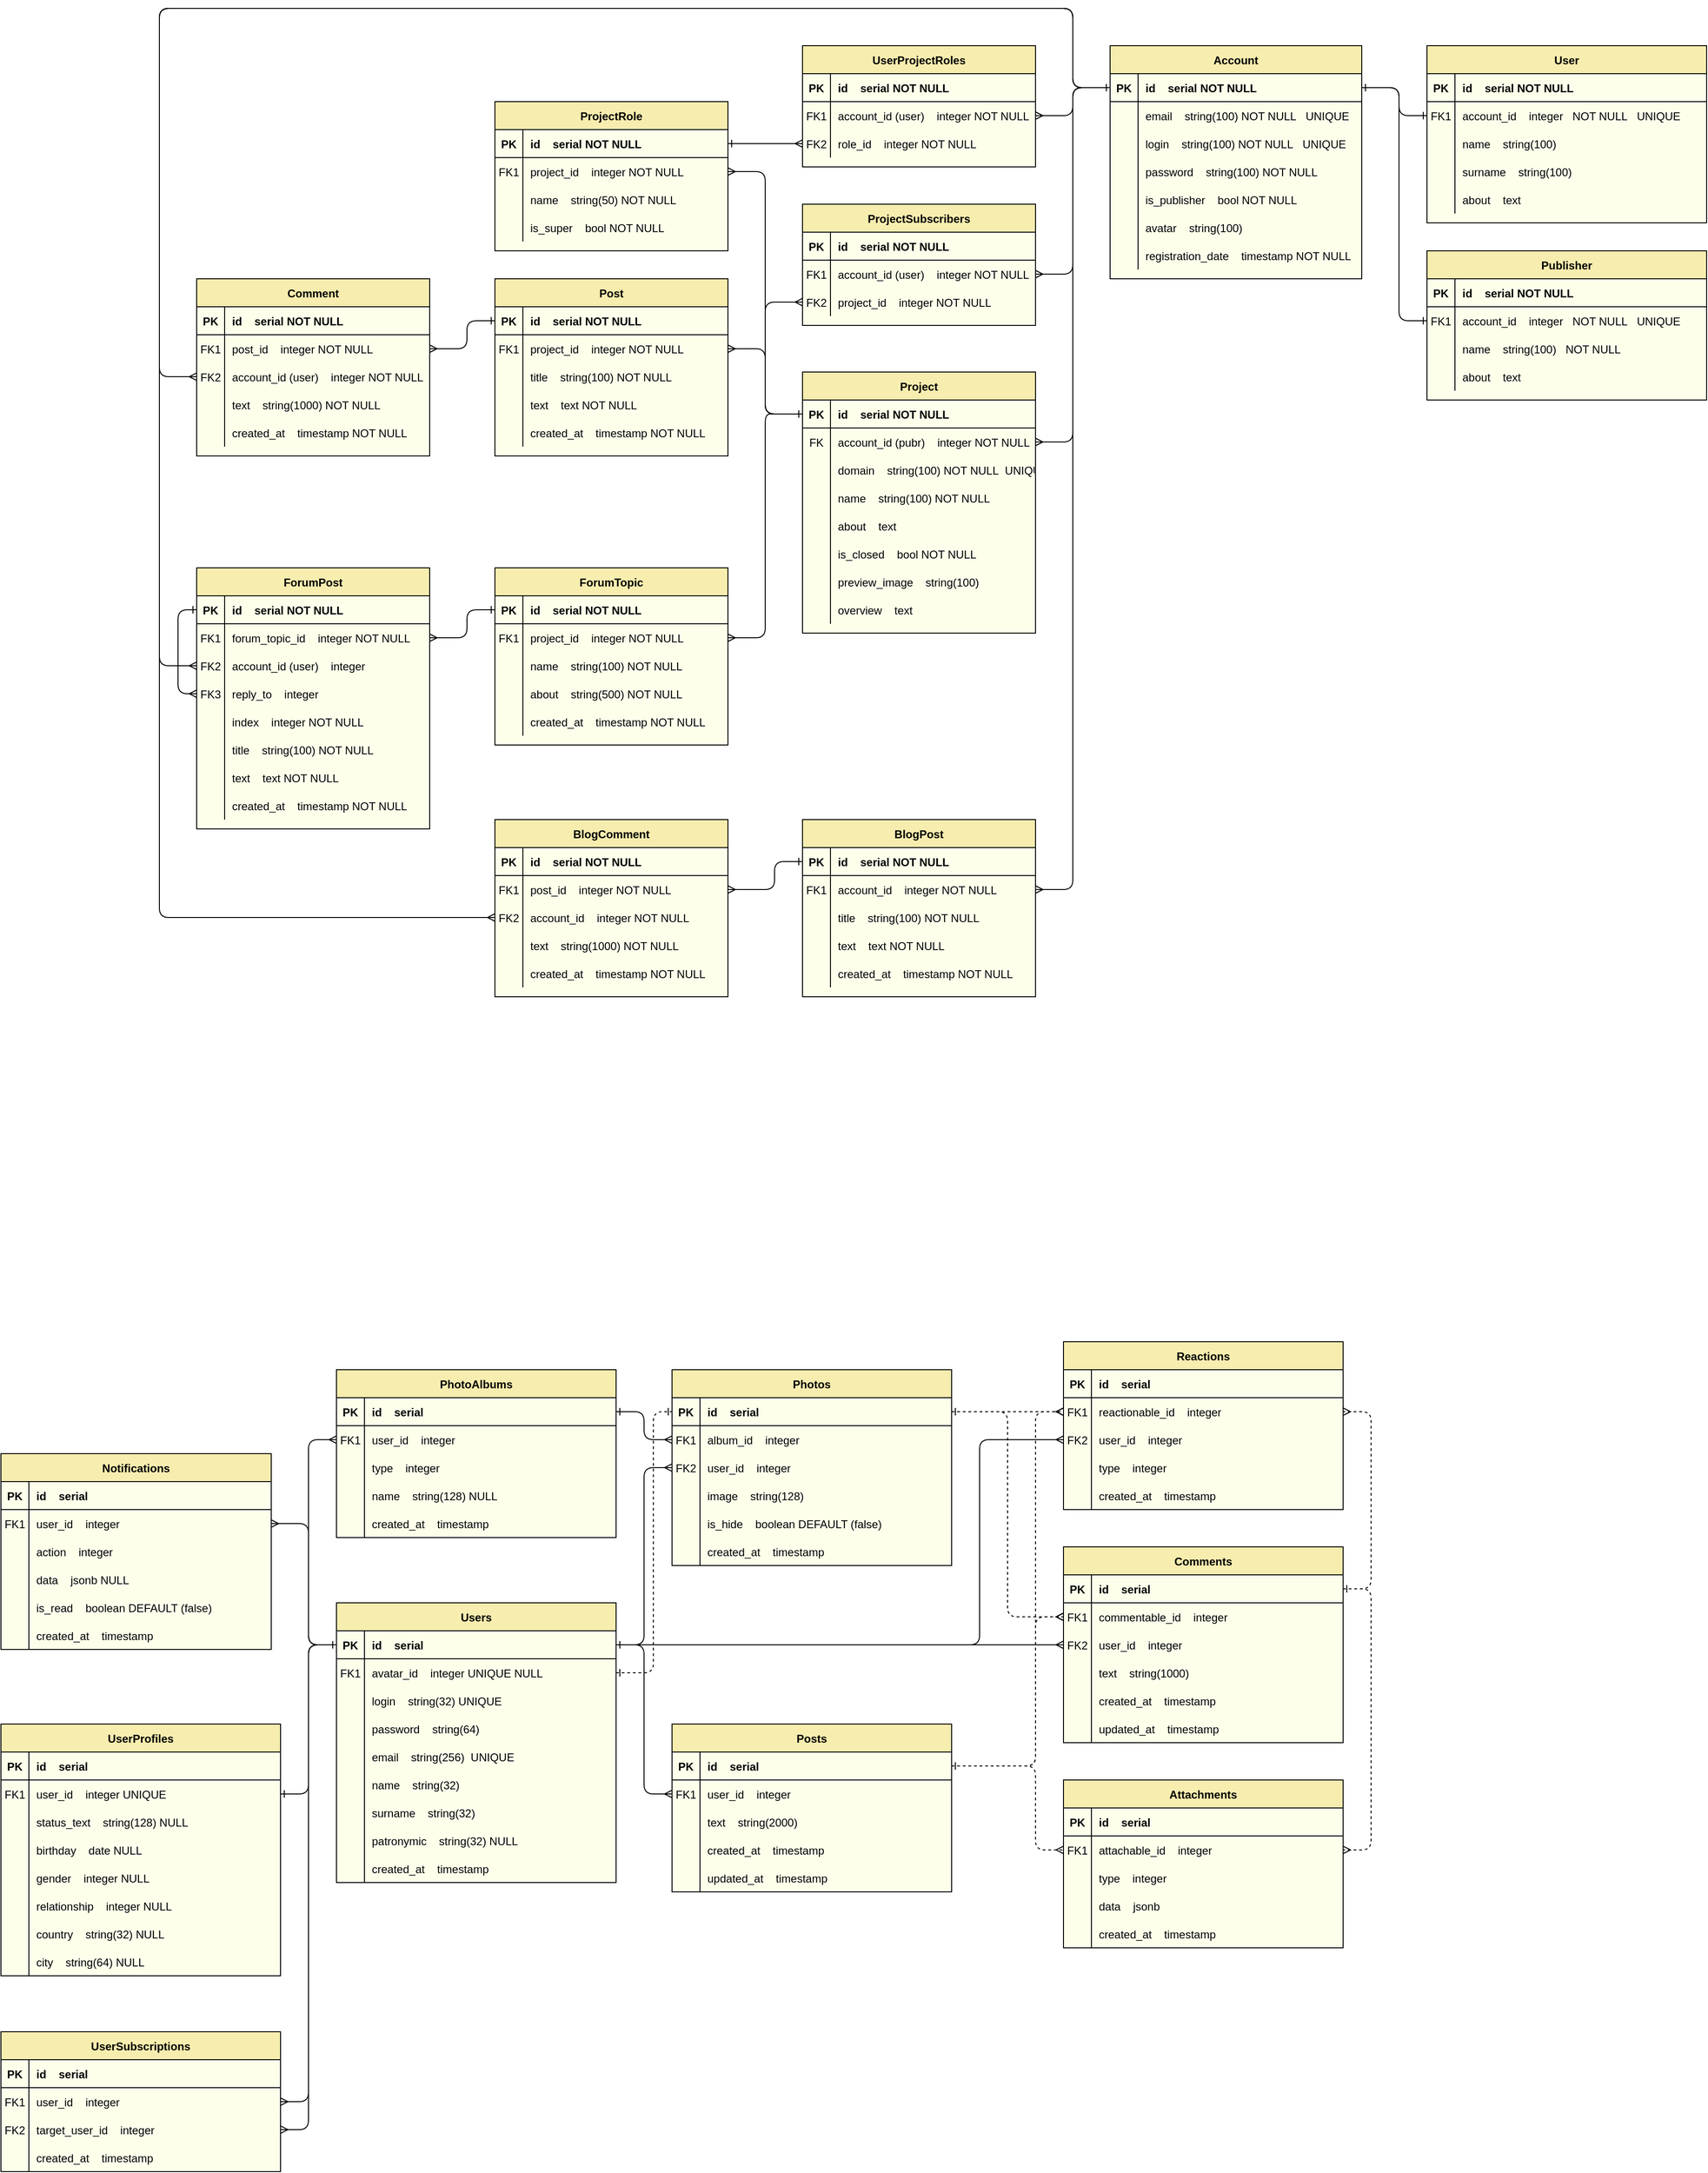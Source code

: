<mxfile version="20.4.2" type="device"><diagram id="R2lEEEUBdFMjLlhIrx00" name="Page-1"><mxGraphModel dx="3250" dy="877" grid="1" gridSize="10" guides="1" tooltips="1" connect="1" arrows="1" fold="1" page="1" pageScale="1" pageWidth="850" pageHeight="1100" math="0" shadow="0" extFonts="Permanent Marker^https://fonts.googleapis.com/css?family=Permanent+Marker"><root><mxCell id="0"/><mxCell id="1" parent="0"/><mxCell id="C-vyLk0tnHw3VtMMgP7b-23" value="Account" style="shape=table;startSize=30;container=1;collapsible=1;childLayout=tableLayout;fixedRows=1;rowLines=0;fontStyle=1;align=center;resizeLast=1;swimlaneFillColor=#FEFFEB;fillColor=#F7EDAF;" parent="1" vertex="1"><mxGeometry x="40" y="110" width="270" height="250" as="geometry"/></mxCell><mxCell id="C-vyLk0tnHw3VtMMgP7b-24" value="" style="shape=partialRectangle;collapsible=0;dropTarget=0;pointerEvents=0;fillColor=none;points=[[0,0.5],[1,0.5]];portConstraint=eastwest;top=0;left=0;right=0;bottom=1;" parent="C-vyLk0tnHw3VtMMgP7b-23" vertex="1"><mxGeometry y="30" width="270" height="30" as="geometry"/></mxCell><mxCell id="C-vyLk0tnHw3VtMMgP7b-25" value="PK" style="shape=partialRectangle;overflow=hidden;connectable=0;fillColor=none;top=0;left=0;bottom=0;right=0;fontStyle=1;" parent="C-vyLk0tnHw3VtMMgP7b-24" vertex="1"><mxGeometry width="30" height="30" as="geometry"/></mxCell><mxCell id="C-vyLk0tnHw3VtMMgP7b-26" value="id    serial NOT NULL " style="shape=partialRectangle;overflow=hidden;connectable=0;fillColor=none;top=0;left=0;bottom=0;right=0;align=left;spacingLeft=6;fontStyle=1;" parent="C-vyLk0tnHw3VtMMgP7b-24" vertex="1"><mxGeometry x="30" width="240" height="30" as="geometry"/></mxCell><mxCell id="C-vyLk0tnHw3VtMMgP7b-27" value="" style="shape=partialRectangle;collapsible=0;dropTarget=0;pointerEvents=0;fillColor=none;points=[[0,0.5],[1,0.5]];portConstraint=eastwest;top=0;left=0;right=0;bottom=0;" parent="C-vyLk0tnHw3VtMMgP7b-23" vertex="1"><mxGeometry y="60" width="270" height="30" as="geometry"/></mxCell><mxCell id="C-vyLk0tnHw3VtMMgP7b-28" value="" style="shape=partialRectangle;overflow=hidden;connectable=0;fillColor=none;top=0;left=0;bottom=0;right=0;" parent="C-vyLk0tnHw3VtMMgP7b-27" vertex="1"><mxGeometry width="30" height="30" as="geometry"/></mxCell><mxCell id="C-vyLk0tnHw3VtMMgP7b-29" value="email    string(100) NOT NULL   UNIQUE" style="shape=partialRectangle;overflow=hidden;connectable=0;fillColor=none;top=0;left=0;bottom=0;right=0;align=left;spacingLeft=6;" parent="C-vyLk0tnHw3VtMMgP7b-27" vertex="1"><mxGeometry x="30" width="240" height="30" as="geometry"/></mxCell><mxCell id="zPjGuG6egJd_B4Uac6k2-1" value="" style="shape=partialRectangle;collapsible=0;dropTarget=0;pointerEvents=0;fillColor=none;points=[[0,0.5],[1,0.5]];portConstraint=eastwest;top=0;left=0;right=0;bottom=0;" parent="C-vyLk0tnHw3VtMMgP7b-23" vertex="1"><mxGeometry y="90" width="270" height="30" as="geometry"/></mxCell><mxCell id="zPjGuG6egJd_B4Uac6k2-2" value="" style="shape=partialRectangle;overflow=hidden;connectable=0;fillColor=none;top=0;left=0;bottom=0;right=0;" parent="zPjGuG6egJd_B4Uac6k2-1" vertex="1"><mxGeometry width="30" height="30" as="geometry"/></mxCell><mxCell id="zPjGuG6egJd_B4Uac6k2-3" value="login    string(100) NOT NULL   UNIQUE" style="shape=partialRectangle;overflow=hidden;connectable=0;fillColor=none;top=0;left=0;bottom=0;right=0;align=left;spacingLeft=6;" parent="zPjGuG6egJd_B4Uac6k2-1" vertex="1"><mxGeometry x="30" width="240" height="30" as="geometry"/></mxCell><mxCell id="zPjGuG6egJd_B4Uac6k2-22" value="" style="shape=partialRectangle;collapsible=0;dropTarget=0;pointerEvents=0;fillColor=none;points=[[0,0.5],[1,0.5]];portConstraint=eastwest;top=0;left=0;right=0;bottom=0;" parent="C-vyLk0tnHw3VtMMgP7b-23" vertex="1"><mxGeometry y="120" width="270" height="30" as="geometry"/></mxCell><mxCell id="zPjGuG6egJd_B4Uac6k2-23" value="" style="shape=partialRectangle;overflow=hidden;connectable=0;fillColor=none;top=0;left=0;bottom=0;right=0;" parent="zPjGuG6egJd_B4Uac6k2-22" vertex="1"><mxGeometry width="30" height="30" as="geometry"/></mxCell><mxCell id="zPjGuG6egJd_B4Uac6k2-24" value="password    string(100) NOT NULL" style="shape=partialRectangle;overflow=hidden;connectable=0;fillColor=none;top=0;left=0;bottom=0;right=0;align=left;spacingLeft=6;" parent="zPjGuG6egJd_B4Uac6k2-22" vertex="1"><mxGeometry x="30" width="240" height="30" as="geometry"/></mxCell><mxCell id="dpHTx_sihdFgdv3FaeHT-400" value="" style="shape=partialRectangle;collapsible=0;dropTarget=0;pointerEvents=0;fillColor=none;points=[[0,0.5],[1,0.5]];portConstraint=eastwest;top=0;left=0;right=0;bottom=0;" parent="C-vyLk0tnHw3VtMMgP7b-23" vertex="1"><mxGeometry y="150" width="270" height="30" as="geometry"/></mxCell><mxCell id="dpHTx_sihdFgdv3FaeHT-401" value="" style="shape=partialRectangle;overflow=hidden;connectable=0;fillColor=none;top=0;left=0;bottom=0;right=0;" parent="dpHTx_sihdFgdv3FaeHT-400" vertex="1"><mxGeometry width="30" height="30" as="geometry"/></mxCell><mxCell id="dpHTx_sihdFgdv3FaeHT-402" value="is_publisher    bool NOT NULL" style="shape=partialRectangle;overflow=hidden;connectable=0;fillColor=none;top=0;left=0;bottom=0;right=0;align=left;spacingLeft=6;" parent="dpHTx_sihdFgdv3FaeHT-400" vertex="1"><mxGeometry x="30" width="240" height="30" as="geometry"/></mxCell><mxCell id="9ylYdYBBEiX9hHeNuooZ-1" value="" style="shape=partialRectangle;collapsible=0;dropTarget=0;pointerEvents=0;fillColor=none;points=[[0,0.5],[1,0.5]];portConstraint=eastwest;top=0;left=0;right=0;bottom=0;" parent="C-vyLk0tnHw3VtMMgP7b-23" vertex="1"><mxGeometry y="180" width="270" height="30" as="geometry"/></mxCell><mxCell id="9ylYdYBBEiX9hHeNuooZ-2" value="" style="shape=partialRectangle;overflow=hidden;connectable=0;fillColor=none;top=0;left=0;bottom=0;right=0;" parent="9ylYdYBBEiX9hHeNuooZ-1" vertex="1"><mxGeometry width="30" height="30" as="geometry"/></mxCell><mxCell id="9ylYdYBBEiX9hHeNuooZ-3" value="avatar    string(100)" style="shape=partialRectangle;overflow=hidden;connectable=0;fillColor=none;top=0;left=0;bottom=0;right=0;align=left;spacingLeft=6;" parent="9ylYdYBBEiX9hHeNuooZ-1" vertex="1"><mxGeometry x="30" width="240" height="30" as="geometry"/></mxCell><mxCell id="zPjGuG6egJd_B4Uac6k2-46" value="" style="shape=partialRectangle;collapsible=0;dropTarget=0;pointerEvents=0;fillColor=none;points=[[0,0.5],[1,0.5]];portConstraint=eastwest;top=0;left=0;right=0;bottom=0;" parent="C-vyLk0tnHw3VtMMgP7b-23" vertex="1"><mxGeometry y="210" width="270" height="30" as="geometry"/></mxCell><mxCell id="zPjGuG6egJd_B4Uac6k2-47" value="" style="shape=partialRectangle;overflow=hidden;connectable=0;fillColor=none;top=0;left=0;bottom=0;right=0;" parent="zPjGuG6egJd_B4Uac6k2-46" vertex="1"><mxGeometry width="30" height="30" as="geometry"/></mxCell><mxCell id="zPjGuG6egJd_B4Uac6k2-48" value="registration_date    timestamp NOT NULL" style="shape=partialRectangle;overflow=hidden;connectable=0;fillColor=none;top=0;left=0;bottom=0;right=0;align=left;spacingLeft=6;" parent="zPjGuG6egJd_B4Uac6k2-46" vertex="1"><mxGeometry x="30" width="240" height="30" as="geometry"/></mxCell><mxCell id="zPjGuG6egJd_B4Uac6k2-70" value="ProjectSubscribers" style="shape=table;startSize=30;container=1;collapsible=1;childLayout=tableLayout;fixedRows=1;rowLines=0;fontStyle=1;align=center;resizeLast=1;swimlaneFillColor=#FEFFEB;fillColor=#F7EDAF;" parent="1" vertex="1"><mxGeometry x="-290" y="280" width="250" height="130" as="geometry"/></mxCell><mxCell id="zPjGuG6egJd_B4Uac6k2-71" value="" style="shape=partialRectangle;collapsible=0;dropTarget=0;pointerEvents=0;fillColor=none;points=[[0,0.5],[1,0.5]];portConstraint=eastwest;top=0;left=0;right=0;bottom=1;" parent="zPjGuG6egJd_B4Uac6k2-70" vertex="1"><mxGeometry y="30" width="250" height="30" as="geometry"/></mxCell><mxCell id="zPjGuG6egJd_B4Uac6k2-72" value="PK" style="shape=partialRectangle;overflow=hidden;connectable=0;fillColor=none;top=0;left=0;bottom=0;right=0;fontStyle=1;" parent="zPjGuG6egJd_B4Uac6k2-71" vertex="1"><mxGeometry width="30" height="30" as="geometry"/></mxCell><mxCell id="zPjGuG6egJd_B4Uac6k2-73" value="id    serial NOT NULL " style="shape=partialRectangle;overflow=hidden;connectable=0;fillColor=none;top=0;left=0;bottom=0;right=0;align=left;spacingLeft=6;fontStyle=1;" parent="zPjGuG6egJd_B4Uac6k2-71" vertex="1"><mxGeometry x="30" width="220" height="30" as="geometry"/></mxCell><mxCell id="zPjGuG6egJd_B4Uac6k2-74" value="" style="shape=partialRectangle;collapsible=0;dropTarget=0;pointerEvents=0;fillColor=none;points=[[0,0.5],[1,0.5]];portConstraint=eastwest;top=0;left=0;right=0;bottom=0;" parent="zPjGuG6egJd_B4Uac6k2-70" vertex="1"><mxGeometry y="60" width="250" height="30" as="geometry"/></mxCell><mxCell id="zPjGuG6egJd_B4Uac6k2-75" value="FK1" style="shape=partialRectangle;overflow=hidden;connectable=0;fillColor=none;top=0;left=0;bottom=0;right=0;" parent="zPjGuG6egJd_B4Uac6k2-74" vertex="1"><mxGeometry width="30" height="30" as="geometry"/></mxCell><mxCell id="zPjGuG6egJd_B4Uac6k2-76" value="account_id (user)    integer NOT NULL" style="shape=partialRectangle;overflow=hidden;connectable=0;fillColor=none;top=0;left=0;bottom=0;right=0;align=left;spacingLeft=6;" parent="zPjGuG6egJd_B4Uac6k2-74" vertex="1"><mxGeometry x="30" width="220" height="30" as="geometry"/></mxCell><mxCell id="zPjGuG6egJd_B4Uac6k2-77" value="" style="shape=partialRectangle;collapsible=0;dropTarget=0;pointerEvents=0;fillColor=none;points=[[0,0.5],[1,0.5]];portConstraint=eastwest;top=0;left=0;right=0;bottom=0;" parent="zPjGuG6egJd_B4Uac6k2-70" vertex="1"><mxGeometry y="90" width="250" height="30" as="geometry"/></mxCell><mxCell id="zPjGuG6egJd_B4Uac6k2-78" value="FK2" style="shape=partialRectangle;overflow=hidden;connectable=0;fillColor=none;top=0;left=0;bottom=0;right=0;" parent="zPjGuG6egJd_B4Uac6k2-77" vertex="1"><mxGeometry width="30" height="30" as="geometry"/></mxCell><mxCell id="zPjGuG6egJd_B4Uac6k2-79" value="project_id    integer NOT NULL" style="shape=partialRectangle;overflow=hidden;connectable=0;fillColor=none;top=0;left=0;bottom=0;right=0;align=left;spacingLeft=6;" parent="zPjGuG6egJd_B4Uac6k2-77" vertex="1"><mxGeometry x="30" width="220" height="30" as="geometry"/></mxCell><mxCell id="zPjGuG6egJd_B4Uac6k2-98" value="" style="edgeStyle=orthogonalEdgeStyle;endArrow=ERone;startArrow=ERmany;endFill=0;startFill=0;entryX=0;entryY=0.5;entryDx=0;entryDy=0;exitX=1;exitY=0.5;exitDx=0;exitDy=0;" parent="1" source="zPjGuG6egJd_B4Uac6k2-74" target="C-vyLk0tnHw3VtMMgP7b-24" edge="1"><mxGeometry width="100" height="100" relative="1" as="geometry"><mxPoint x="70" y="380" as="sourcePoint"/><mxPoint x="150" y="410" as="targetPoint"/><Array as="points"><mxPoint y="355"/><mxPoint y="155"/></Array></mxGeometry></mxCell><mxCell id="zPjGuG6egJd_B4Uac6k2-99" value="" style="edgeStyle=orthogonalEdgeStyle;endArrow=ERone;startArrow=ERmany;endFill=0;startFill=0;entryX=0;entryY=0.5;entryDx=0;entryDy=0;exitX=0;exitY=0.5;exitDx=0;exitDy=0;" parent="1" source="zPjGuG6egJd_B4Uac6k2-77" target="2Sm7oS2I5pKW-Nx2Lgyy-49" edge="1"><mxGeometry width="100" height="100" relative="1" as="geometry"><mxPoint x="50" y="250" as="sourcePoint"/><mxPoint x="120" y="220" as="targetPoint"/><Array as="points"><mxPoint x="-330" y="385"/><mxPoint x="-330" y="505"/></Array></mxGeometry></mxCell><mxCell id="2Sm7oS2I5pKW-Nx2Lgyy-48" value="Project" style="shape=table;startSize=30;container=1;collapsible=1;childLayout=tableLayout;fixedRows=1;rowLines=0;fontStyle=1;align=center;resizeLast=1;swimlaneFillColor=#FEFFEB;fillColor=#F7EDAF;" parent="1" vertex="1"><mxGeometry x="-290" y="460" width="250" height="280" as="geometry"/></mxCell><mxCell id="2Sm7oS2I5pKW-Nx2Lgyy-49" value="" style="shape=partialRectangle;collapsible=0;dropTarget=0;pointerEvents=0;fillColor=none;points=[[0,0.5],[1,0.5]];portConstraint=eastwest;top=0;left=0;right=0;bottom=1;" parent="2Sm7oS2I5pKW-Nx2Lgyy-48" vertex="1"><mxGeometry y="30" width="250" height="30" as="geometry"/></mxCell><mxCell id="2Sm7oS2I5pKW-Nx2Lgyy-50" value="PK" style="shape=partialRectangle;overflow=hidden;connectable=0;fillColor=none;top=0;left=0;bottom=0;right=0;fontStyle=1;" parent="2Sm7oS2I5pKW-Nx2Lgyy-49" vertex="1"><mxGeometry width="30" height="30" as="geometry"/></mxCell><mxCell id="2Sm7oS2I5pKW-Nx2Lgyy-51" value="id    serial NOT NULL " style="shape=partialRectangle;overflow=hidden;connectable=0;fillColor=none;top=0;left=0;bottom=0;right=0;align=left;spacingLeft=6;fontStyle=1;" parent="2Sm7oS2I5pKW-Nx2Lgyy-49" vertex="1"><mxGeometry x="30" width="220" height="30" as="geometry"/></mxCell><mxCell id="2Sm7oS2I5pKW-Nx2Lgyy-61" value="" style="shape=partialRectangle;collapsible=0;dropTarget=0;pointerEvents=0;fillColor=none;points=[[0,0.5],[1,0.5]];portConstraint=eastwest;top=0;left=0;right=0;bottom=0;" parent="2Sm7oS2I5pKW-Nx2Lgyy-48" vertex="1"><mxGeometry y="60" width="250" height="30" as="geometry"/></mxCell><mxCell id="2Sm7oS2I5pKW-Nx2Lgyy-62" value="FK" style="shape=partialRectangle;overflow=hidden;connectable=0;fillColor=none;top=0;left=0;bottom=0;right=0;" parent="2Sm7oS2I5pKW-Nx2Lgyy-61" vertex="1"><mxGeometry width="30" height="30" as="geometry"/></mxCell><mxCell id="2Sm7oS2I5pKW-Nx2Lgyy-63" value="account_id (pubr)    integer NOT NULL" style="shape=partialRectangle;overflow=hidden;connectable=0;fillColor=none;top=0;left=0;bottom=0;right=0;align=left;spacingLeft=6;" parent="2Sm7oS2I5pKW-Nx2Lgyy-61" vertex="1"><mxGeometry x="30" width="220" height="30" as="geometry"/></mxCell><mxCell id="5Ki1sxrm7nJswPqZQvXc-5" value="" style="shape=partialRectangle;collapsible=0;dropTarget=0;pointerEvents=0;fillColor=none;points=[[0,0.5],[1,0.5]];portConstraint=eastwest;top=0;left=0;right=0;bottom=0;" parent="2Sm7oS2I5pKW-Nx2Lgyy-48" vertex="1"><mxGeometry y="90" width="250" height="30" as="geometry"/></mxCell><mxCell id="5Ki1sxrm7nJswPqZQvXc-6" value="" style="shape=partialRectangle;overflow=hidden;connectable=0;fillColor=none;top=0;left=0;bottom=0;right=0;" parent="5Ki1sxrm7nJswPqZQvXc-5" vertex="1"><mxGeometry width="30" height="30" as="geometry"/></mxCell><mxCell id="5Ki1sxrm7nJswPqZQvXc-7" value="domain    string(100) NOT NULL  UNIQUE" style="shape=partialRectangle;overflow=hidden;connectable=0;fillColor=none;top=0;left=0;bottom=0;right=0;align=left;spacingLeft=6;" parent="5Ki1sxrm7nJswPqZQvXc-5" vertex="1"><mxGeometry x="30" width="220" height="30" as="geometry"/></mxCell><mxCell id="2Sm7oS2I5pKW-Nx2Lgyy-58" value="" style="shape=partialRectangle;collapsible=0;dropTarget=0;pointerEvents=0;fillColor=none;points=[[0,0.5],[1,0.5]];portConstraint=eastwest;top=0;left=0;right=0;bottom=0;" parent="2Sm7oS2I5pKW-Nx2Lgyy-48" vertex="1"><mxGeometry y="120" width="250" height="30" as="geometry"/></mxCell><mxCell id="2Sm7oS2I5pKW-Nx2Lgyy-59" value="" style="shape=partialRectangle;overflow=hidden;connectable=0;fillColor=none;top=0;left=0;bottom=0;right=0;" parent="2Sm7oS2I5pKW-Nx2Lgyy-58" vertex="1"><mxGeometry width="30" height="30" as="geometry"/></mxCell><mxCell id="2Sm7oS2I5pKW-Nx2Lgyy-60" value="name    string(100) NOT NULL" style="shape=partialRectangle;overflow=hidden;connectable=0;fillColor=none;top=0;left=0;bottom=0;right=0;align=left;spacingLeft=6;" parent="2Sm7oS2I5pKW-Nx2Lgyy-58" vertex="1"><mxGeometry x="30" width="220" height="30" as="geometry"/></mxCell><mxCell id="dpHTx_sihdFgdv3FaeHT-46" value="" style="shape=partialRectangle;collapsible=0;dropTarget=0;pointerEvents=0;fillColor=none;points=[[0,0.5],[1,0.5]];portConstraint=eastwest;top=0;left=0;right=0;bottom=0;" parent="2Sm7oS2I5pKW-Nx2Lgyy-48" vertex="1"><mxGeometry y="150" width="250" height="30" as="geometry"/></mxCell><mxCell id="dpHTx_sihdFgdv3FaeHT-47" value="" style="shape=partialRectangle;overflow=hidden;connectable=0;fillColor=none;top=0;left=0;bottom=0;right=0;" parent="dpHTx_sihdFgdv3FaeHT-46" vertex="1"><mxGeometry width="30" height="30" as="geometry"/></mxCell><mxCell id="dpHTx_sihdFgdv3FaeHT-48" value="about    text" style="shape=partialRectangle;overflow=hidden;connectable=0;fillColor=none;top=0;left=0;bottom=0;right=0;align=left;spacingLeft=6;" parent="dpHTx_sihdFgdv3FaeHT-46" vertex="1"><mxGeometry x="30" width="220" height="30" as="geometry"/></mxCell><mxCell id="dpHTx_sihdFgdv3FaeHT-63" value="" style="shape=partialRectangle;collapsible=0;dropTarget=0;pointerEvents=0;fillColor=none;points=[[0,0.5],[1,0.5]];portConstraint=eastwest;top=0;left=0;right=0;bottom=0;" parent="2Sm7oS2I5pKW-Nx2Lgyy-48" vertex="1"><mxGeometry y="180" width="250" height="30" as="geometry"/></mxCell><mxCell id="dpHTx_sihdFgdv3FaeHT-64" value="" style="shape=partialRectangle;overflow=hidden;connectable=0;fillColor=none;top=0;left=0;bottom=0;right=0;" parent="dpHTx_sihdFgdv3FaeHT-63" vertex="1"><mxGeometry width="30" height="30" as="geometry"/></mxCell><mxCell id="dpHTx_sihdFgdv3FaeHT-65" value="is_closed    bool NOT NULL" style="shape=partialRectangle;overflow=hidden;connectable=0;fillColor=none;top=0;left=0;bottom=0;right=0;align=left;spacingLeft=6;" parent="dpHTx_sihdFgdv3FaeHT-63" vertex="1"><mxGeometry x="30" width="220" height="30" as="geometry"/></mxCell><mxCell id="5Ki1sxrm7nJswPqZQvXc-2" value="" style="shape=partialRectangle;collapsible=0;dropTarget=0;pointerEvents=0;fillColor=none;points=[[0,0.5],[1,0.5]];portConstraint=eastwest;top=0;left=0;right=0;bottom=0;" parent="2Sm7oS2I5pKW-Nx2Lgyy-48" vertex="1"><mxGeometry y="210" width="250" height="30" as="geometry"/></mxCell><mxCell id="5Ki1sxrm7nJswPqZQvXc-3" value="" style="shape=partialRectangle;overflow=hidden;connectable=0;fillColor=none;top=0;left=0;bottom=0;right=0;" parent="5Ki1sxrm7nJswPqZQvXc-2" vertex="1"><mxGeometry width="30" height="30" as="geometry"/></mxCell><mxCell id="5Ki1sxrm7nJswPqZQvXc-4" value="preview_image    string(100)" style="shape=partialRectangle;overflow=hidden;connectable=0;fillColor=none;top=0;left=0;bottom=0;right=0;align=left;spacingLeft=6;" parent="5Ki1sxrm7nJswPqZQvXc-2" vertex="1"><mxGeometry x="30" width="220" height="30" as="geometry"/></mxCell><mxCell id="M6QF3FlWLI_uN-NLSKaq-1" value="" style="shape=partialRectangle;collapsible=0;dropTarget=0;pointerEvents=0;fillColor=none;points=[[0,0.5],[1,0.5]];portConstraint=eastwest;top=0;left=0;right=0;bottom=0;" parent="2Sm7oS2I5pKW-Nx2Lgyy-48" vertex="1"><mxGeometry y="240" width="250" height="30" as="geometry"/></mxCell><mxCell id="M6QF3FlWLI_uN-NLSKaq-2" value="" style="shape=partialRectangle;overflow=hidden;connectable=0;fillColor=none;top=0;left=0;bottom=0;right=0;" parent="M6QF3FlWLI_uN-NLSKaq-1" vertex="1"><mxGeometry width="30" height="30" as="geometry"/></mxCell><mxCell id="M6QF3FlWLI_uN-NLSKaq-3" value="overview    text" style="shape=partialRectangle;overflow=hidden;connectable=0;fillColor=none;top=0;left=0;bottom=0;right=0;align=left;spacingLeft=6;" parent="M6QF3FlWLI_uN-NLSKaq-1" vertex="1"><mxGeometry x="30" width="220" height="30" as="geometry"/></mxCell><mxCell id="dpHTx_sihdFgdv3FaeHT-2" value="UserProjectRoles" style="shape=table;startSize=30;container=1;collapsible=1;childLayout=tableLayout;fixedRows=1;rowLines=0;fontStyle=1;align=center;resizeLast=1;swimlaneFillColor=#FEFFEB;fillColor=#F7EDAF;" parent="1" vertex="1"><mxGeometry x="-290" y="110" width="250" height="130" as="geometry"/></mxCell><mxCell id="dpHTx_sihdFgdv3FaeHT-3" value="" style="shape=partialRectangle;collapsible=0;dropTarget=0;pointerEvents=0;fillColor=none;points=[[0,0.5],[1,0.5]];portConstraint=eastwest;top=0;left=0;right=0;bottom=1;" parent="dpHTx_sihdFgdv3FaeHT-2" vertex="1"><mxGeometry y="30" width="250" height="30" as="geometry"/></mxCell><mxCell id="dpHTx_sihdFgdv3FaeHT-4" value="PK" style="shape=partialRectangle;overflow=hidden;connectable=0;fillColor=none;top=0;left=0;bottom=0;right=0;fontStyle=1;" parent="dpHTx_sihdFgdv3FaeHT-3" vertex="1"><mxGeometry width="30" height="30" as="geometry"/></mxCell><mxCell id="dpHTx_sihdFgdv3FaeHT-5" value="id    serial NOT NULL " style="shape=partialRectangle;overflow=hidden;connectable=0;fillColor=none;top=0;left=0;bottom=0;right=0;align=left;spacingLeft=6;fontStyle=1;" parent="dpHTx_sihdFgdv3FaeHT-3" vertex="1"><mxGeometry x="30" width="220" height="30" as="geometry"/></mxCell><mxCell id="dpHTx_sihdFgdv3FaeHT-6" value="" style="shape=partialRectangle;collapsible=0;dropTarget=0;pointerEvents=0;fillColor=none;points=[[0,0.5],[1,0.5]];portConstraint=eastwest;top=0;left=0;right=0;bottom=0;" parent="dpHTx_sihdFgdv3FaeHT-2" vertex="1"><mxGeometry y="60" width="250" height="30" as="geometry"/></mxCell><mxCell id="dpHTx_sihdFgdv3FaeHT-7" value="FK1" style="shape=partialRectangle;overflow=hidden;connectable=0;fillColor=none;top=0;left=0;bottom=0;right=0;" parent="dpHTx_sihdFgdv3FaeHT-6" vertex="1"><mxGeometry width="30" height="30" as="geometry"/></mxCell><mxCell id="dpHTx_sihdFgdv3FaeHT-8" value="account_id (user)    integer NOT NULL" style="shape=partialRectangle;overflow=hidden;connectable=0;fillColor=none;top=0;left=0;bottom=0;right=0;align=left;spacingLeft=6;" parent="dpHTx_sihdFgdv3FaeHT-6" vertex="1"><mxGeometry x="30" width="220" height="30" as="geometry"/></mxCell><mxCell id="dpHTx_sihdFgdv3FaeHT-9" value="" style="shape=partialRectangle;collapsible=0;dropTarget=0;pointerEvents=0;fillColor=none;points=[[0,0.5],[1,0.5]];portConstraint=eastwest;top=0;left=0;right=0;bottom=0;" parent="dpHTx_sihdFgdv3FaeHT-2" vertex="1"><mxGeometry y="90" width="250" height="30" as="geometry"/></mxCell><mxCell id="dpHTx_sihdFgdv3FaeHT-10" value="FK2" style="shape=partialRectangle;overflow=hidden;connectable=0;fillColor=none;top=0;left=0;bottom=0;right=0;" parent="dpHTx_sihdFgdv3FaeHT-9" vertex="1"><mxGeometry width="30" height="30" as="geometry"/></mxCell><mxCell id="dpHTx_sihdFgdv3FaeHT-11" value="role_id    integer NOT NULL" style="shape=partialRectangle;overflow=hidden;connectable=0;fillColor=none;top=0;left=0;bottom=0;right=0;align=left;spacingLeft=6;" parent="dpHTx_sihdFgdv3FaeHT-9" vertex="1"><mxGeometry x="30" width="220" height="30" as="geometry"/></mxCell><mxCell id="dpHTx_sihdFgdv3FaeHT-13" value="" style="edgeStyle=orthogonalEdgeStyle;endArrow=ERone;startArrow=ERmany;endFill=0;startFill=0;entryX=0;entryY=0.5;entryDx=0;entryDy=0;exitX=1;exitY=0.5;exitDx=0;exitDy=0;" parent="1" source="dpHTx_sihdFgdv3FaeHT-6" target="C-vyLk0tnHw3VtMMgP7b-24" edge="1"><mxGeometry width="100" height="100" relative="1" as="geometry"><mxPoint x="-30" y="225" as="sourcePoint"/><mxPoint x="120" y="175" as="targetPoint"/></mxGeometry></mxCell><mxCell id="dpHTx_sihdFgdv3FaeHT-14" value="ProjectRole" style="shape=table;startSize=30;container=1;collapsible=1;childLayout=tableLayout;fixedRows=1;rowLines=0;fontStyle=1;align=center;resizeLast=1;swimlaneFillColor=#FEFFEB;fillColor=#F7EDAF;" parent="1" vertex="1"><mxGeometry x="-620" y="170" width="250" height="160" as="geometry"/></mxCell><mxCell id="dpHTx_sihdFgdv3FaeHT-15" value="" style="shape=partialRectangle;collapsible=0;dropTarget=0;pointerEvents=0;fillColor=none;points=[[0,0.5],[1,0.5]];portConstraint=eastwest;top=0;left=0;right=0;bottom=1;" parent="dpHTx_sihdFgdv3FaeHT-14" vertex="1"><mxGeometry y="30" width="250" height="30" as="geometry"/></mxCell><mxCell id="dpHTx_sihdFgdv3FaeHT-16" value="PK" style="shape=partialRectangle;overflow=hidden;connectable=0;fillColor=none;top=0;left=0;bottom=0;right=0;fontStyle=1;" parent="dpHTx_sihdFgdv3FaeHT-15" vertex="1"><mxGeometry width="30" height="30" as="geometry"/></mxCell><mxCell id="dpHTx_sihdFgdv3FaeHT-17" value="id    serial NOT NULL " style="shape=partialRectangle;overflow=hidden;connectable=0;fillColor=none;top=0;left=0;bottom=0;right=0;align=left;spacingLeft=6;fontStyle=1;" parent="dpHTx_sihdFgdv3FaeHT-15" vertex="1"><mxGeometry x="30" width="220" height="30" as="geometry"/></mxCell><mxCell id="dpHTx_sihdFgdv3FaeHT-52" value="" style="shape=partialRectangle;collapsible=0;dropTarget=0;pointerEvents=0;fillColor=none;points=[[0,0.5],[1,0.5]];portConstraint=eastwest;top=0;left=0;right=0;bottom=0;" parent="dpHTx_sihdFgdv3FaeHT-14" vertex="1"><mxGeometry y="60" width="250" height="30" as="geometry"/></mxCell><mxCell id="dpHTx_sihdFgdv3FaeHT-53" value="FK1" style="shape=partialRectangle;overflow=hidden;connectable=0;fillColor=none;top=0;left=0;bottom=0;right=0;" parent="dpHTx_sihdFgdv3FaeHT-52" vertex="1"><mxGeometry width="30" height="30" as="geometry"/></mxCell><mxCell id="dpHTx_sihdFgdv3FaeHT-54" value="project_id    integer NOT NULL" style="shape=partialRectangle;overflow=hidden;connectable=0;fillColor=none;top=0;left=0;bottom=0;right=0;align=left;spacingLeft=6;" parent="dpHTx_sihdFgdv3FaeHT-52" vertex="1"><mxGeometry x="30" width="220" height="30" as="geometry"/></mxCell><mxCell id="dpHTx_sihdFgdv3FaeHT-18" value="" style="shape=partialRectangle;collapsible=0;dropTarget=0;pointerEvents=0;fillColor=none;points=[[0,0.5],[1,0.5]];portConstraint=eastwest;top=0;left=0;right=0;bottom=0;" parent="dpHTx_sihdFgdv3FaeHT-14" vertex="1"><mxGeometry y="90" width="250" height="30" as="geometry"/></mxCell><mxCell id="dpHTx_sihdFgdv3FaeHT-19" value="" style="shape=partialRectangle;overflow=hidden;connectable=0;fillColor=none;top=0;left=0;bottom=0;right=0;" parent="dpHTx_sihdFgdv3FaeHT-18" vertex="1"><mxGeometry width="30" height="30" as="geometry"/></mxCell><mxCell id="dpHTx_sihdFgdv3FaeHT-20" value="name    string(50) NOT NULL" style="shape=partialRectangle;overflow=hidden;connectable=0;fillColor=none;top=0;left=0;bottom=0;right=0;align=left;spacingLeft=6;" parent="dpHTx_sihdFgdv3FaeHT-18" vertex="1"><mxGeometry x="30" width="220" height="30" as="geometry"/></mxCell><mxCell id="dpHTx_sihdFgdv3FaeHT-60" value="" style="shape=partialRectangle;collapsible=0;dropTarget=0;pointerEvents=0;fillColor=none;points=[[0,0.5],[1,0.5]];portConstraint=eastwest;top=0;left=0;right=0;bottom=0;" parent="dpHTx_sihdFgdv3FaeHT-14" vertex="1"><mxGeometry y="120" width="250" height="30" as="geometry"/></mxCell><mxCell id="dpHTx_sihdFgdv3FaeHT-61" value="" style="shape=partialRectangle;overflow=hidden;connectable=0;fillColor=none;top=0;left=0;bottom=0;right=0;" parent="dpHTx_sihdFgdv3FaeHT-60" vertex="1"><mxGeometry width="30" height="30" as="geometry"/></mxCell><mxCell id="dpHTx_sihdFgdv3FaeHT-62" value="is_super    bool NOT NULL" style="shape=partialRectangle;overflow=hidden;connectable=0;fillColor=none;top=0;left=0;bottom=0;right=0;align=left;spacingLeft=6;" parent="dpHTx_sihdFgdv3FaeHT-60" vertex="1"><mxGeometry x="30" width="220" height="30" as="geometry"/></mxCell><mxCell id="dpHTx_sihdFgdv3FaeHT-24" value="" style="edgeStyle=orthogonalEdgeStyle;endArrow=ERone;startArrow=ERmany;endFill=0;startFill=0;entryX=1;entryY=0.5;entryDx=0;entryDy=0;exitX=0;exitY=0.5;exitDx=0;exitDy=0;" parent="1" source="dpHTx_sihdFgdv3FaeHT-9" target="dpHTx_sihdFgdv3FaeHT-15" edge="1"><mxGeometry width="100" height="100" relative="1" as="geometry"><mxPoint x="-430" y="340" as="sourcePoint"/><mxPoint x="-280" y="160" as="targetPoint"/></mxGeometry></mxCell><mxCell id="dpHTx_sihdFgdv3FaeHT-49" value="" style="edgeStyle=orthogonalEdgeStyle;endArrow=ERone;startArrow=ERmany;endFill=0;startFill=0;entryX=0;entryY=0.5;entryDx=0;entryDy=0;exitX=1;exitY=0.5;exitDx=0;exitDy=0;" parent="1" source="2Sm7oS2I5pKW-Nx2Lgyy-61" target="C-vyLk0tnHw3VtMMgP7b-24" edge="1"><mxGeometry width="100" height="100" relative="1" as="geometry"><mxPoint x="425" y="350" as="sourcePoint"/><mxPoint x="505" y="120" as="targetPoint"/><Array as="points"><mxPoint y="535"/><mxPoint y="155"/></Array></mxGeometry></mxCell><mxCell id="dpHTx_sihdFgdv3FaeHT-56" value="" style="edgeStyle=orthogonalEdgeStyle;endArrow=ERone;startArrow=ERmany;endFill=0;startFill=0;entryX=0;entryY=0.5;entryDx=0;entryDy=0;exitX=1;exitY=0.5;exitDx=0;exitDy=0;" parent="1" source="dpHTx_sihdFgdv3FaeHT-52" target="2Sm7oS2I5pKW-Nx2Lgyy-49" edge="1"><mxGeometry width="100" height="100" relative="1" as="geometry"><mxPoint x="-380" y="310" as="sourcePoint"/><mxPoint x="-320" y="560" as="targetPoint"/><Array as="points"><mxPoint x="-330" y="245"/><mxPoint x="-330" y="505"/></Array></mxGeometry></mxCell><mxCell id="dpHTx_sihdFgdv3FaeHT-67" value="" style="edgeStyle=orthogonalEdgeStyle;endArrow=ERmany;startArrow=ERone;endFill=0;startFill=0;entryX=1;entryY=0.5;entryDx=0;entryDy=0;exitX=0;exitY=0.5;exitDx=0;exitDy=0;" parent="1" source="dpHTx_sihdFgdv3FaeHT-69" target="dpHTx_sihdFgdv3FaeHT-88" edge="1"><mxGeometry width="100" height="100" relative="1" as="geometry"><mxPoint x="-750" y="550" as="sourcePoint"/><mxPoint x="-690" y="575" as="targetPoint"/><Array as="points"><mxPoint x="-650" y="405"/><mxPoint x="-650" y="435"/></Array></mxGeometry></mxCell><mxCell id="dpHTx_sihdFgdv3FaeHT-68" value="Post" style="shape=table;startSize=30;container=1;collapsible=1;childLayout=tableLayout;fixedRows=1;rowLines=0;fontStyle=1;align=center;resizeLast=1;swimlaneFillColor=#FEFFEB;fillColor=#F7EDAF;" parent="1" vertex="1"><mxGeometry x="-620" y="360" width="250" height="190" as="geometry"/></mxCell><mxCell id="dpHTx_sihdFgdv3FaeHT-69" value="" style="shape=partialRectangle;collapsible=0;dropTarget=0;pointerEvents=0;fillColor=none;points=[[0,0.5],[1,0.5]];portConstraint=eastwest;top=0;left=0;right=0;bottom=1;" parent="dpHTx_sihdFgdv3FaeHT-68" vertex="1"><mxGeometry y="30" width="250" height="30" as="geometry"/></mxCell><mxCell id="dpHTx_sihdFgdv3FaeHT-70" value="PK" style="shape=partialRectangle;overflow=hidden;connectable=0;fillColor=none;top=0;left=0;bottom=0;right=0;fontStyle=1;" parent="dpHTx_sihdFgdv3FaeHT-69" vertex="1"><mxGeometry width="30" height="30" as="geometry"/></mxCell><mxCell id="dpHTx_sihdFgdv3FaeHT-71" value="id    serial NOT NULL " style="shape=partialRectangle;overflow=hidden;connectable=0;fillColor=none;top=0;left=0;bottom=0;right=0;align=left;spacingLeft=6;fontStyle=1;" parent="dpHTx_sihdFgdv3FaeHT-69" vertex="1"><mxGeometry x="30" width="220" height="30" as="geometry"/></mxCell><mxCell id="dpHTx_sihdFgdv3FaeHT-72" value="" style="shape=partialRectangle;collapsible=0;dropTarget=0;pointerEvents=0;fillColor=none;points=[[0,0.5],[1,0.5]];portConstraint=eastwest;top=0;left=0;right=0;bottom=0;" parent="dpHTx_sihdFgdv3FaeHT-68" vertex="1"><mxGeometry y="60" width="250" height="30" as="geometry"/></mxCell><mxCell id="dpHTx_sihdFgdv3FaeHT-73" value="FK1" style="shape=partialRectangle;overflow=hidden;connectable=0;fillColor=none;top=0;left=0;bottom=0;right=0;" parent="dpHTx_sihdFgdv3FaeHT-72" vertex="1"><mxGeometry width="30" height="30" as="geometry"/></mxCell><mxCell id="dpHTx_sihdFgdv3FaeHT-74" value="project_id    integer NOT NULL" style="shape=partialRectangle;overflow=hidden;connectable=0;fillColor=none;top=0;left=0;bottom=0;right=0;align=left;spacingLeft=6;" parent="dpHTx_sihdFgdv3FaeHT-72" vertex="1"><mxGeometry x="30" width="220" height="30" as="geometry"/></mxCell><mxCell id="dpHTx_sihdFgdv3FaeHT-75" value="" style="shape=partialRectangle;collapsible=0;dropTarget=0;pointerEvents=0;fillColor=none;points=[[0,0.5],[1,0.5]];portConstraint=eastwest;top=0;left=0;right=0;bottom=0;" parent="dpHTx_sihdFgdv3FaeHT-68" vertex="1"><mxGeometry y="90" width="250" height="30" as="geometry"/></mxCell><mxCell id="dpHTx_sihdFgdv3FaeHT-76" value="" style="shape=partialRectangle;overflow=hidden;connectable=0;fillColor=none;top=0;left=0;bottom=0;right=0;" parent="dpHTx_sihdFgdv3FaeHT-75" vertex="1"><mxGeometry width="30" height="30" as="geometry"/></mxCell><mxCell id="dpHTx_sihdFgdv3FaeHT-77" value="title    string(100) NOT NULL" style="shape=partialRectangle;overflow=hidden;connectable=0;fillColor=none;top=0;left=0;bottom=0;right=0;align=left;spacingLeft=6;" parent="dpHTx_sihdFgdv3FaeHT-75" vertex="1"><mxGeometry x="30" width="220" height="30" as="geometry"/></mxCell><mxCell id="dpHTx_sihdFgdv3FaeHT-78" value="" style="shape=partialRectangle;collapsible=0;dropTarget=0;pointerEvents=0;fillColor=none;points=[[0,0.5],[1,0.5]];portConstraint=eastwest;top=0;left=0;right=0;bottom=0;" parent="dpHTx_sihdFgdv3FaeHT-68" vertex="1"><mxGeometry y="120" width="250" height="30" as="geometry"/></mxCell><mxCell id="dpHTx_sihdFgdv3FaeHT-79" value="" style="shape=partialRectangle;overflow=hidden;connectable=0;fillColor=none;top=0;left=0;bottom=0;right=0;" parent="dpHTx_sihdFgdv3FaeHT-78" vertex="1"><mxGeometry width="30" height="30" as="geometry"/></mxCell><mxCell id="dpHTx_sihdFgdv3FaeHT-80" value="text    text NOT NULL" style="shape=partialRectangle;overflow=hidden;connectable=0;fillColor=none;top=0;left=0;bottom=0;right=0;align=left;spacingLeft=6;" parent="dpHTx_sihdFgdv3FaeHT-78" vertex="1"><mxGeometry x="30" width="220" height="30" as="geometry"/></mxCell><mxCell id="dpHTx_sihdFgdv3FaeHT-81" value="" style="shape=partialRectangle;collapsible=0;dropTarget=0;pointerEvents=0;fillColor=none;points=[[0,0.5],[1,0.5]];portConstraint=eastwest;top=0;left=0;right=0;bottom=0;" parent="dpHTx_sihdFgdv3FaeHT-68" vertex="1"><mxGeometry y="150" width="250" height="30" as="geometry"/></mxCell><mxCell id="dpHTx_sihdFgdv3FaeHT-82" value="" style="shape=partialRectangle;overflow=hidden;connectable=0;fillColor=none;top=0;left=0;bottom=0;right=0;" parent="dpHTx_sihdFgdv3FaeHT-81" vertex="1"><mxGeometry width="30" height="30" as="geometry"/></mxCell><mxCell id="dpHTx_sihdFgdv3FaeHT-83" value="created_at    timestamp NOT NULL" style="shape=partialRectangle;overflow=hidden;connectable=0;fillColor=none;top=0;left=0;bottom=0;right=0;align=left;spacingLeft=6;" parent="dpHTx_sihdFgdv3FaeHT-81" vertex="1"><mxGeometry x="30" width="220" height="30" as="geometry"/></mxCell><mxCell id="dpHTx_sihdFgdv3FaeHT-84" value="Comment" style="shape=table;startSize=30;container=1;collapsible=1;childLayout=tableLayout;fixedRows=1;rowLines=0;fontStyle=1;align=center;resizeLast=1;swimlaneFillColor=#FEFFEB;fillColor=#F7EDAF;" parent="1" vertex="1"><mxGeometry x="-940" y="360" width="250" height="190" as="geometry"/></mxCell><mxCell id="dpHTx_sihdFgdv3FaeHT-85" value="" style="shape=partialRectangle;collapsible=0;dropTarget=0;pointerEvents=0;fillColor=none;points=[[0,0.5],[1,0.5]];portConstraint=eastwest;top=0;left=0;right=0;bottom=1;" parent="dpHTx_sihdFgdv3FaeHT-84" vertex="1"><mxGeometry y="30" width="250" height="30" as="geometry"/></mxCell><mxCell id="dpHTx_sihdFgdv3FaeHT-86" value="PK" style="shape=partialRectangle;overflow=hidden;connectable=0;fillColor=none;top=0;left=0;bottom=0;right=0;fontStyle=1;" parent="dpHTx_sihdFgdv3FaeHT-85" vertex="1"><mxGeometry width="30" height="30" as="geometry"/></mxCell><mxCell id="dpHTx_sihdFgdv3FaeHT-87" value="id    serial NOT NULL " style="shape=partialRectangle;overflow=hidden;connectable=0;fillColor=none;top=0;left=0;bottom=0;right=0;align=left;spacingLeft=6;fontStyle=1;" parent="dpHTx_sihdFgdv3FaeHT-85" vertex="1"><mxGeometry x="30" width="220" height="30" as="geometry"/></mxCell><mxCell id="dpHTx_sihdFgdv3FaeHT-88" value="" style="shape=partialRectangle;collapsible=0;dropTarget=0;pointerEvents=0;fillColor=none;points=[[0,0.5],[1,0.5]];portConstraint=eastwest;top=0;left=0;right=0;bottom=0;" parent="dpHTx_sihdFgdv3FaeHT-84" vertex="1"><mxGeometry y="60" width="250" height="30" as="geometry"/></mxCell><mxCell id="dpHTx_sihdFgdv3FaeHT-89" value="FK1" style="shape=partialRectangle;overflow=hidden;connectable=0;fillColor=none;top=0;left=0;bottom=0;right=0;" parent="dpHTx_sihdFgdv3FaeHT-88" vertex="1"><mxGeometry width="30" height="30" as="geometry"/></mxCell><mxCell id="dpHTx_sihdFgdv3FaeHT-90" value="post_id    integer NOT NULL" style="shape=partialRectangle;overflow=hidden;connectable=0;fillColor=none;top=0;left=0;bottom=0;right=0;align=left;spacingLeft=6;" parent="dpHTx_sihdFgdv3FaeHT-88" vertex="1"><mxGeometry x="30" width="220" height="30" as="geometry"/></mxCell><mxCell id="dpHTx_sihdFgdv3FaeHT-91" value="" style="shape=partialRectangle;collapsible=0;dropTarget=0;pointerEvents=0;fillColor=none;points=[[0,0.5],[1,0.5]];portConstraint=eastwest;top=0;left=0;right=0;bottom=0;" parent="dpHTx_sihdFgdv3FaeHT-84" vertex="1"><mxGeometry y="90" width="250" height="30" as="geometry"/></mxCell><mxCell id="dpHTx_sihdFgdv3FaeHT-92" value="FK2" style="shape=partialRectangle;overflow=hidden;connectable=0;fillColor=none;top=0;left=0;bottom=0;right=0;" parent="dpHTx_sihdFgdv3FaeHT-91" vertex="1"><mxGeometry width="30" height="30" as="geometry"/></mxCell><mxCell id="dpHTx_sihdFgdv3FaeHT-93" value="account_id (user)    integer NOT NULL" style="shape=partialRectangle;overflow=hidden;connectable=0;fillColor=none;top=0;left=0;bottom=0;right=0;align=left;spacingLeft=6;" parent="dpHTx_sihdFgdv3FaeHT-91" vertex="1"><mxGeometry x="30" width="220" height="30" as="geometry"/></mxCell><mxCell id="dpHTx_sihdFgdv3FaeHT-94" value="" style="shape=partialRectangle;collapsible=0;dropTarget=0;pointerEvents=0;fillColor=none;points=[[0,0.5],[1,0.5]];portConstraint=eastwest;top=0;left=0;right=0;bottom=0;" parent="dpHTx_sihdFgdv3FaeHT-84" vertex="1"><mxGeometry y="120" width="250" height="30" as="geometry"/></mxCell><mxCell id="dpHTx_sihdFgdv3FaeHT-95" value="" style="shape=partialRectangle;overflow=hidden;connectable=0;fillColor=none;top=0;left=0;bottom=0;right=0;" parent="dpHTx_sihdFgdv3FaeHT-94" vertex="1"><mxGeometry width="30" height="30" as="geometry"/></mxCell><mxCell id="dpHTx_sihdFgdv3FaeHT-96" value="text    string(1000) NOT NULL" style="shape=partialRectangle;overflow=hidden;connectable=0;fillColor=none;top=0;left=0;bottom=0;right=0;align=left;spacingLeft=6;" parent="dpHTx_sihdFgdv3FaeHT-94" vertex="1"><mxGeometry x="30" width="220" height="30" as="geometry"/></mxCell><mxCell id="dpHTx_sihdFgdv3FaeHT-97" value="" style="shape=partialRectangle;collapsible=0;dropTarget=0;pointerEvents=0;fillColor=none;points=[[0,0.5],[1,0.5]];portConstraint=eastwest;top=0;left=0;right=0;bottom=0;" parent="dpHTx_sihdFgdv3FaeHT-84" vertex="1"><mxGeometry y="150" width="250" height="30" as="geometry"/></mxCell><mxCell id="dpHTx_sihdFgdv3FaeHT-98" value="" style="shape=partialRectangle;overflow=hidden;connectable=0;fillColor=none;top=0;left=0;bottom=0;right=0;" parent="dpHTx_sihdFgdv3FaeHT-97" vertex="1"><mxGeometry width="30" height="30" as="geometry"/></mxCell><mxCell id="dpHTx_sihdFgdv3FaeHT-99" value="created_at    timestamp NOT NULL" style="shape=partialRectangle;overflow=hidden;connectable=0;fillColor=none;top=0;left=0;bottom=0;right=0;align=left;spacingLeft=6;" parent="dpHTx_sihdFgdv3FaeHT-97" vertex="1"><mxGeometry x="30" width="220" height="30" as="geometry"/></mxCell><mxCell id="dpHTx_sihdFgdv3FaeHT-108" value="" style="edgeStyle=orthogonalEdgeStyle;endArrow=ERmany;startArrow=ERone;endFill=0;startFill=0;exitX=0;exitY=0.5;exitDx=0;exitDy=0;entryX=1;entryY=0.5;entryDx=0;entryDy=0;" parent="1" source="2Sm7oS2I5pKW-Nx2Lgyy-49" target="dpHTx_sihdFgdv3FaeHT-72" edge="1"><mxGeometry width="100" height="100" relative="1" as="geometry"><mxPoint x="-240" y="650" as="sourcePoint"/><mxPoint x="-340" y="700" as="targetPoint"/><Array as="points"><mxPoint x="-330" y="505"/><mxPoint x="-330" y="435"/></Array></mxGeometry></mxCell><mxCell id="dpHTx_sihdFgdv3FaeHT-145" value="" style="edgeStyle=orthogonalEdgeStyle;endArrow=ERmany;startArrow=ERone;endFill=0;startFill=0;exitX=0;exitY=0.5;exitDx=0;exitDy=0;entryX=1;entryY=0.5;entryDx=0;entryDy=0;" parent="1" source="dpHTx_sihdFgdv3FaeHT-147" target="dpHTx_sihdFgdv3FaeHT-187" edge="1"><mxGeometry width="100" height="100" relative="1" as="geometry"><mxPoint x="-750" y="860" as="sourcePoint"/><mxPoint x="-650" y="630" as="targetPoint"/><Array as="points"><mxPoint x="-650" y="715"/><mxPoint x="-650" y="745"/></Array></mxGeometry></mxCell><mxCell id="dpHTx_sihdFgdv3FaeHT-146" value="ForumTopic" style="shape=table;startSize=30;container=1;collapsible=1;childLayout=tableLayout;fixedRows=1;rowLines=0;fontStyle=1;align=center;resizeLast=1;swimlaneFillColor=#FEFFEB;fillColor=#F7EDAF;" parent="1" vertex="1"><mxGeometry x="-620" y="670" width="250" height="190" as="geometry"/></mxCell><mxCell id="dpHTx_sihdFgdv3FaeHT-147" value="" style="shape=partialRectangle;collapsible=0;dropTarget=0;pointerEvents=0;fillColor=none;points=[[0,0.5],[1,0.5]];portConstraint=eastwest;top=0;left=0;right=0;bottom=1;" parent="dpHTx_sihdFgdv3FaeHT-146" vertex="1"><mxGeometry y="30" width="250" height="30" as="geometry"/></mxCell><mxCell id="dpHTx_sihdFgdv3FaeHT-148" value="PK" style="shape=partialRectangle;overflow=hidden;connectable=0;fillColor=none;top=0;left=0;bottom=0;right=0;fontStyle=1;" parent="dpHTx_sihdFgdv3FaeHT-147" vertex="1"><mxGeometry width="30" height="30" as="geometry"/></mxCell><mxCell id="dpHTx_sihdFgdv3FaeHT-149" value="id    serial NOT NULL " style="shape=partialRectangle;overflow=hidden;connectable=0;fillColor=none;top=0;left=0;bottom=0;right=0;align=left;spacingLeft=6;fontStyle=1;" parent="dpHTx_sihdFgdv3FaeHT-147" vertex="1"><mxGeometry x="30" width="220" height="30" as="geometry"/></mxCell><mxCell id="dpHTx_sihdFgdv3FaeHT-150" value="" style="shape=partialRectangle;collapsible=0;dropTarget=0;pointerEvents=0;fillColor=none;points=[[0,0.5],[1,0.5]];portConstraint=eastwest;top=0;left=0;right=0;bottom=0;" parent="dpHTx_sihdFgdv3FaeHT-146" vertex="1"><mxGeometry y="60" width="250" height="30" as="geometry"/></mxCell><mxCell id="dpHTx_sihdFgdv3FaeHT-151" value="FK1" style="shape=partialRectangle;overflow=hidden;connectable=0;fillColor=none;top=0;left=0;bottom=0;right=0;" parent="dpHTx_sihdFgdv3FaeHT-150" vertex="1"><mxGeometry width="30" height="30" as="geometry"/></mxCell><mxCell id="dpHTx_sihdFgdv3FaeHT-152" value="project_id    integer NOT NULL" style="shape=partialRectangle;overflow=hidden;connectable=0;fillColor=none;top=0;left=0;bottom=0;right=0;align=left;spacingLeft=6;" parent="dpHTx_sihdFgdv3FaeHT-150" vertex="1"><mxGeometry x="30" width="220" height="30" as="geometry"/></mxCell><mxCell id="dpHTx_sihdFgdv3FaeHT-156" value="" style="shape=partialRectangle;collapsible=0;dropTarget=0;pointerEvents=0;fillColor=none;points=[[0,0.5],[1,0.5]];portConstraint=eastwest;top=0;left=0;right=0;bottom=0;" parent="dpHTx_sihdFgdv3FaeHT-146" vertex="1"><mxGeometry y="90" width="250" height="30" as="geometry"/></mxCell><mxCell id="dpHTx_sihdFgdv3FaeHT-157" value="" style="shape=partialRectangle;overflow=hidden;connectable=0;fillColor=none;top=0;left=0;bottom=0;right=0;" parent="dpHTx_sihdFgdv3FaeHT-156" vertex="1"><mxGeometry width="30" height="30" as="geometry"/></mxCell><mxCell id="dpHTx_sihdFgdv3FaeHT-158" value="name    string(100) NOT NULL" style="shape=partialRectangle;overflow=hidden;connectable=0;fillColor=none;top=0;left=0;bottom=0;right=0;align=left;spacingLeft=6;" parent="dpHTx_sihdFgdv3FaeHT-156" vertex="1"><mxGeometry x="30" width="220" height="30" as="geometry"/></mxCell><mxCell id="dpHTx_sihdFgdv3FaeHT-159" value="" style="shape=partialRectangle;collapsible=0;dropTarget=0;pointerEvents=0;fillColor=none;points=[[0,0.5],[1,0.5]];portConstraint=eastwest;top=0;left=0;right=0;bottom=0;" parent="dpHTx_sihdFgdv3FaeHT-146" vertex="1"><mxGeometry y="120" width="250" height="30" as="geometry"/></mxCell><mxCell id="dpHTx_sihdFgdv3FaeHT-160" value="" style="shape=partialRectangle;overflow=hidden;connectable=0;fillColor=none;top=0;left=0;bottom=0;right=0;" parent="dpHTx_sihdFgdv3FaeHT-159" vertex="1"><mxGeometry width="30" height="30" as="geometry"/></mxCell><mxCell id="dpHTx_sihdFgdv3FaeHT-161" value="about    string(500) NOT NULL" style="shape=partialRectangle;overflow=hidden;connectable=0;fillColor=none;top=0;left=0;bottom=0;right=0;align=left;spacingLeft=6;" parent="dpHTx_sihdFgdv3FaeHT-159" vertex="1"><mxGeometry x="30" width="220" height="30" as="geometry"/></mxCell><mxCell id="dpHTx_sihdFgdv3FaeHT-162" value="" style="shape=partialRectangle;collapsible=0;dropTarget=0;pointerEvents=0;fillColor=none;points=[[0,0.5],[1,0.5]];portConstraint=eastwest;top=0;left=0;right=0;bottom=0;" parent="dpHTx_sihdFgdv3FaeHT-146" vertex="1"><mxGeometry y="150" width="250" height="30" as="geometry"/></mxCell><mxCell id="dpHTx_sihdFgdv3FaeHT-163" value="" style="shape=partialRectangle;overflow=hidden;connectable=0;fillColor=none;top=0;left=0;bottom=0;right=0;" parent="dpHTx_sihdFgdv3FaeHT-162" vertex="1"><mxGeometry width="30" height="30" as="geometry"/></mxCell><mxCell id="dpHTx_sihdFgdv3FaeHT-164" value="created_at    timestamp NOT NULL" style="shape=partialRectangle;overflow=hidden;connectable=0;fillColor=none;top=0;left=0;bottom=0;right=0;align=left;spacingLeft=6;" parent="dpHTx_sihdFgdv3FaeHT-162" vertex="1"><mxGeometry x="30" width="220" height="30" as="geometry"/></mxCell><mxCell id="dpHTx_sihdFgdv3FaeHT-182" value="" style="edgeStyle=orthogonalEdgeStyle;endArrow=ERmany;startArrow=ERone;endFill=0;startFill=0;entryX=1;entryY=0.5;entryDx=0;entryDy=0;" parent="1" target="dpHTx_sihdFgdv3FaeHT-150" edge="1"><mxGeometry width="100" height="100" relative="1" as="geometry"><mxPoint x="-290" y="505" as="sourcePoint"/><mxPoint x="-360" y="740" as="targetPoint"/><Array as="points"><mxPoint x="-310" y="505"/><mxPoint x="-330" y="505"/><mxPoint x="-330" y="745"/></Array></mxGeometry></mxCell><mxCell id="dpHTx_sihdFgdv3FaeHT-183" value="ForumPost" style="shape=table;startSize=30;container=1;collapsible=1;childLayout=tableLayout;fixedRows=1;rowLines=0;fontStyle=1;align=center;resizeLast=1;swimlaneFillColor=#FEFFEB;fillColor=#F7EDAF;" parent="1" vertex="1"><mxGeometry x="-940" y="670" width="250" height="280" as="geometry"/></mxCell><mxCell id="dpHTx_sihdFgdv3FaeHT-184" value="" style="shape=partialRectangle;collapsible=0;dropTarget=0;pointerEvents=0;fillColor=none;points=[[0,0.5],[1,0.5]];portConstraint=eastwest;top=0;left=0;right=0;bottom=1;" parent="dpHTx_sihdFgdv3FaeHT-183" vertex="1"><mxGeometry y="30" width="250" height="30" as="geometry"/></mxCell><mxCell id="dpHTx_sihdFgdv3FaeHT-185" value="PK" style="shape=partialRectangle;overflow=hidden;connectable=0;fillColor=none;top=0;left=0;bottom=0;right=0;fontStyle=1;" parent="dpHTx_sihdFgdv3FaeHT-184" vertex="1"><mxGeometry width="30" height="30" as="geometry"/></mxCell><mxCell id="dpHTx_sihdFgdv3FaeHT-186" value="id    serial NOT NULL " style="shape=partialRectangle;overflow=hidden;connectable=0;fillColor=none;top=0;left=0;bottom=0;right=0;align=left;spacingLeft=6;fontStyle=1;" parent="dpHTx_sihdFgdv3FaeHT-184" vertex="1"><mxGeometry x="30" width="220" height="30" as="geometry"/></mxCell><mxCell id="dpHTx_sihdFgdv3FaeHT-187" value="" style="shape=partialRectangle;collapsible=0;dropTarget=0;pointerEvents=0;fillColor=none;points=[[0,0.5],[1,0.5]];portConstraint=eastwest;top=0;left=0;right=0;bottom=0;" parent="dpHTx_sihdFgdv3FaeHT-183" vertex="1"><mxGeometry y="60" width="250" height="30" as="geometry"/></mxCell><mxCell id="dpHTx_sihdFgdv3FaeHT-188" value="FK1" style="shape=partialRectangle;overflow=hidden;connectable=0;fillColor=none;top=0;left=0;bottom=0;right=0;" parent="dpHTx_sihdFgdv3FaeHT-187" vertex="1"><mxGeometry width="30" height="30" as="geometry"/></mxCell><mxCell id="dpHTx_sihdFgdv3FaeHT-189" value="forum_topic_id    integer NOT NULL" style="shape=partialRectangle;overflow=hidden;connectable=0;fillColor=none;top=0;left=0;bottom=0;right=0;align=left;spacingLeft=6;" parent="dpHTx_sihdFgdv3FaeHT-187" vertex="1"><mxGeometry x="30" width="220" height="30" as="geometry"/></mxCell><mxCell id="dpHTx_sihdFgdv3FaeHT-190" value="" style="shape=partialRectangle;collapsible=0;dropTarget=0;pointerEvents=0;fillColor=none;points=[[0,0.5],[1,0.5]];portConstraint=eastwest;top=0;left=0;right=0;bottom=0;" parent="dpHTx_sihdFgdv3FaeHT-183" vertex="1"><mxGeometry y="90" width="250" height="30" as="geometry"/></mxCell><mxCell id="dpHTx_sihdFgdv3FaeHT-191" value="FK2" style="shape=partialRectangle;overflow=hidden;connectable=0;fillColor=none;top=0;left=0;bottom=0;right=0;" parent="dpHTx_sihdFgdv3FaeHT-190" vertex="1"><mxGeometry width="30" height="30" as="geometry"/></mxCell><mxCell id="dpHTx_sihdFgdv3FaeHT-192" value="account_id (user)    integer" style="shape=partialRectangle;overflow=hidden;connectable=0;fillColor=none;top=0;left=0;bottom=0;right=0;align=left;spacingLeft=6;" parent="dpHTx_sihdFgdv3FaeHT-190" vertex="1"><mxGeometry x="30" width="220" height="30" as="geometry"/></mxCell><mxCell id="dpHTx_sihdFgdv3FaeHT-224" value="" style="shape=partialRectangle;collapsible=0;dropTarget=0;pointerEvents=0;fillColor=none;points=[[0,0.5],[1,0.5]];portConstraint=eastwest;top=0;left=0;right=0;bottom=0;" parent="dpHTx_sihdFgdv3FaeHT-183" vertex="1"><mxGeometry y="120" width="250" height="30" as="geometry"/></mxCell><mxCell id="dpHTx_sihdFgdv3FaeHT-225" value="FK3" style="shape=partialRectangle;overflow=hidden;connectable=0;fillColor=none;top=0;left=0;bottom=0;right=0;" parent="dpHTx_sihdFgdv3FaeHT-224" vertex="1"><mxGeometry width="30" height="30" as="geometry"/></mxCell><mxCell id="dpHTx_sihdFgdv3FaeHT-226" value="reply_to    integer" style="shape=partialRectangle;overflow=hidden;connectable=0;fillColor=none;top=0;left=0;bottom=0;right=0;align=left;spacingLeft=6;" parent="dpHTx_sihdFgdv3FaeHT-224" vertex="1"><mxGeometry x="30" width="220" height="30" as="geometry"/></mxCell><mxCell id="dpHTx_sihdFgdv3FaeHT-227" value="" style="shape=partialRectangle;collapsible=0;dropTarget=0;pointerEvents=0;fillColor=none;points=[[0,0.5],[1,0.5]];portConstraint=eastwest;top=0;left=0;right=0;bottom=0;" parent="dpHTx_sihdFgdv3FaeHT-183" vertex="1"><mxGeometry y="150" width="250" height="30" as="geometry"/></mxCell><mxCell id="dpHTx_sihdFgdv3FaeHT-228" value="" style="shape=partialRectangle;overflow=hidden;connectable=0;fillColor=none;top=0;left=0;bottom=0;right=0;" parent="dpHTx_sihdFgdv3FaeHT-227" vertex="1"><mxGeometry width="30" height="30" as="geometry"/></mxCell><mxCell id="dpHTx_sihdFgdv3FaeHT-229" value="index    integer NOT NULL" style="shape=partialRectangle;overflow=hidden;connectable=0;fillColor=none;top=0;left=0;bottom=0;right=0;align=left;spacingLeft=6;" parent="dpHTx_sihdFgdv3FaeHT-227" vertex="1"><mxGeometry x="30" width="220" height="30" as="geometry"/></mxCell><mxCell id="dpHTx_sihdFgdv3FaeHT-193" value="" style="shape=partialRectangle;collapsible=0;dropTarget=0;pointerEvents=0;fillColor=none;points=[[0,0.5],[1,0.5]];portConstraint=eastwest;top=0;left=0;right=0;bottom=0;" parent="dpHTx_sihdFgdv3FaeHT-183" vertex="1"><mxGeometry y="180" width="250" height="30" as="geometry"/></mxCell><mxCell id="dpHTx_sihdFgdv3FaeHT-194" value="" style="shape=partialRectangle;overflow=hidden;connectable=0;fillColor=none;top=0;left=0;bottom=0;right=0;" parent="dpHTx_sihdFgdv3FaeHT-193" vertex="1"><mxGeometry width="30" height="30" as="geometry"/></mxCell><mxCell id="dpHTx_sihdFgdv3FaeHT-195" value="title    string(100) NOT NULL" style="shape=partialRectangle;overflow=hidden;connectable=0;fillColor=none;top=0;left=0;bottom=0;right=0;align=left;spacingLeft=6;" parent="dpHTx_sihdFgdv3FaeHT-193" vertex="1"><mxGeometry x="30" width="220" height="30" as="geometry"/></mxCell><mxCell id="dpHTx_sihdFgdv3FaeHT-196" value="" style="shape=partialRectangle;collapsible=0;dropTarget=0;pointerEvents=0;fillColor=none;points=[[0,0.5],[1,0.5]];portConstraint=eastwest;top=0;left=0;right=0;bottom=0;" parent="dpHTx_sihdFgdv3FaeHT-183" vertex="1"><mxGeometry y="210" width="250" height="30" as="geometry"/></mxCell><mxCell id="dpHTx_sihdFgdv3FaeHT-197" value="" style="shape=partialRectangle;overflow=hidden;connectable=0;fillColor=none;top=0;left=0;bottom=0;right=0;" parent="dpHTx_sihdFgdv3FaeHT-196" vertex="1"><mxGeometry width="30" height="30" as="geometry"/></mxCell><mxCell id="dpHTx_sihdFgdv3FaeHT-198" value="text    text NOT NULL" style="shape=partialRectangle;overflow=hidden;connectable=0;fillColor=none;top=0;left=0;bottom=0;right=0;align=left;spacingLeft=6;" parent="dpHTx_sihdFgdv3FaeHT-196" vertex="1"><mxGeometry x="30" width="220" height="30" as="geometry"/></mxCell><mxCell id="dpHTx_sihdFgdv3FaeHT-199" value="" style="shape=partialRectangle;collapsible=0;dropTarget=0;pointerEvents=0;fillColor=none;points=[[0,0.5],[1,0.5]];portConstraint=eastwest;top=0;left=0;right=0;bottom=0;" parent="dpHTx_sihdFgdv3FaeHT-183" vertex="1"><mxGeometry y="240" width="250" height="30" as="geometry"/></mxCell><mxCell id="dpHTx_sihdFgdv3FaeHT-200" value="" style="shape=partialRectangle;overflow=hidden;connectable=0;fillColor=none;top=0;left=0;bottom=0;right=0;" parent="dpHTx_sihdFgdv3FaeHT-199" vertex="1"><mxGeometry width="30" height="30" as="geometry"/></mxCell><mxCell id="dpHTx_sihdFgdv3FaeHT-201" value="created_at    timestamp NOT NULL" style="shape=partialRectangle;overflow=hidden;connectable=0;fillColor=none;top=0;left=0;bottom=0;right=0;align=left;spacingLeft=6;" parent="dpHTx_sihdFgdv3FaeHT-199" vertex="1"><mxGeometry x="30" width="220" height="30" as="geometry"/></mxCell><mxCell id="dpHTx_sihdFgdv3FaeHT-232" value="" style="edgeStyle=orthogonalEdgeStyle;endArrow=ERmany;startArrow=ERone;endFill=0;startFill=0;entryX=0;entryY=0.5;entryDx=0;entryDy=0;exitX=0;exitY=0.5;exitDx=0;exitDy=0;" parent="dpHTx_sihdFgdv3FaeHT-183" source="dpHTx_sihdFgdv3FaeHT-184" target="dpHTx_sihdFgdv3FaeHT-224" edge="1"><mxGeometry width="100" height="100" relative="1" as="geometry"><mxPoint x="-110" y="-20" as="sourcePoint"/><mxPoint x="-70" y="165" as="targetPoint"/><Array as="points"><mxPoint x="-20" y="45"/><mxPoint x="-20" y="135"/></Array></mxGeometry></mxCell><mxCell id="dpHTx_sihdFgdv3FaeHT-230" value="" style="edgeStyle=orthogonalEdgeStyle;endArrow=ERmany;startArrow=ERone;endFill=0;startFill=0;entryX=0;entryY=0.5;entryDx=0;entryDy=0;exitX=0;exitY=0.5;exitDx=0;exitDy=0;" parent="1" source="C-vyLk0tnHw3VtMMgP7b-24" target="dpHTx_sihdFgdv3FaeHT-91" edge="1"><mxGeometry width="100" height="100" relative="1" as="geometry"><mxPoint x="10" y="70" as="sourcePoint"/><mxPoint x="-1050" y="470" as="targetPoint"/><Array as="points"><mxPoint y="155"/><mxPoint y="70"/><mxPoint x="-980" y="70"/><mxPoint x="-980" y="465"/></Array></mxGeometry></mxCell><mxCell id="dpHTx_sihdFgdv3FaeHT-231" value="" style="edgeStyle=orthogonalEdgeStyle;endArrow=ERmany;startArrow=ERone;endFill=0;startFill=0;entryX=0;entryY=0.5;entryDx=0;entryDy=0;exitX=0;exitY=0.5;exitDx=0;exitDy=0;" parent="1" source="C-vyLk0tnHw3VtMMgP7b-24" target="dpHTx_sihdFgdv3FaeHT-190" edge="1"><mxGeometry width="100" height="100" relative="1" as="geometry"><mxPoint x="40" y="150" as="sourcePoint"/><mxPoint x="-980" y="675" as="targetPoint"/><Array as="points"><mxPoint y="155"/><mxPoint y="70"/><mxPoint x="-980" y="70"/><mxPoint x="-980" y="775"/></Array></mxGeometry></mxCell><mxCell id="dpHTx_sihdFgdv3FaeHT-356" value="User" style="shape=table;startSize=30;container=1;collapsible=1;childLayout=tableLayout;fixedRows=1;rowLines=0;fontStyle=1;align=center;resizeLast=1;swimlaneFillColor=#FEFFEB;fillColor=#F7EDAF;" parent="1" vertex="1"><mxGeometry x="380" y="110" width="300" height="190" as="geometry"/></mxCell><mxCell id="dpHTx_sihdFgdv3FaeHT-357" value="" style="shape=partialRectangle;collapsible=0;dropTarget=0;pointerEvents=0;fillColor=none;points=[[0,0.5],[1,0.5]];portConstraint=eastwest;top=0;left=0;right=0;bottom=1;" parent="dpHTx_sihdFgdv3FaeHT-356" vertex="1"><mxGeometry y="30" width="300" height="30" as="geometry"/></mxCell><mxCell id="dpHTx_sihdFgdv3FaeHT-358" value="PK" style="shape=partialRectangle;overflow=hidden;connectable=0;fillColor=none;top=0;left=0;bottom=0;right=0;fontStyle=1;" parent="dpHTx_sihdFgdv3FaeHT-357" vertex="1"><mxGeometry width="30" height="30" as="geometry"/></mxCell><mxCell id="dpHTx_sihdFgdv3FaeHT-359" value="id    serial NOT NULL " style="shape=partialRectangle;overflow=hidden;connectable=0;fillColor=none;top=0;left=0;bottom=0;right=0;align=left;spacingLeft=6;fontStyle=1;" parent="dpHTx_sihdFgdv3FaeHT-357" vertex="1"><mxGeometry x="30" width="270" height="30" as="geometry"/></mxCell><mxCell id="-LBTMkQPSt94Hj9gULNJ-1" value="" style="shape=partialRectangle;collapsible=0;dropTarget=0;pointerEvents=0;fillColor=none;points=[[0,0.5],[1,0.5]];portConstraint=eastwest;top=0;left=0;right=0;bottom=0;" parent="dpHTx_sihdFgdv3FaeHT-356" vertex="1"><mxGeometry y="60" width="300" height="30" as="geometry"/></mxCell><mxCell id="-LBTMkQPSt94Hj9gULNJ-2" value="FK1" style="shape=partialRectangle;overflow=hidden;connectable=0;fillColor=none;top=0;left=0;bottom=0;right=0;" parent="-LBTMkQPSt94Hj9gULNJ-1" vertex="1"><mxGeometry width="30" height="30" as="geometry"/></mxCell><mxCell id="-LBTMkQPSt94Hj9gULNJ-3" value="account_id    integer   NOT NULL   UNIQUE" style="shape=partialRectangle;overflow=hidden;connectable=0;fillColor=none;top=0;left=0;bottom=0;right=0;align=left;spacingLeft=6;" parent="-LBTMkQPSt94Hj9gULNJ-1" vertex="1"><mxGeometry x="30" width="270" height="30" as="geometry"/></mxCell><mxCell id="dpHTx_sihdFgdv3FaeHT-369" value="" style="shape=partialRectangle;collapsible=0;dropTarget=0;pointerEvents=0;fillColor=none;points=[[0,0.5],[1,0.5]];portConstraint=eastwest;top=0;left=0;right=0;bottom=0;" parent="dpHTx_sihdFgdv3FaeHT-356" vertex="1"><mxGeometry y="90" width="300" height="30" as="geometry"/></mxCell><mxCell id="dpHTx_sihdFgdv3FaeHT-370" value="" style="shape=partialRectangle;overflow=hidden;connectable=0;fillColor=none;top=0;left=0;bottom=0;right=0;" parent="dpHTx_sihdFgdv3FaeHT-369" vertex="1"><mxGeometry width="30" height="30" as="geometry"/></mxCell><mxCell id="dpHTx_sihdFgdv3FaeHT-371" value="name    string(100)" style="shape=partialRectangle;overflow=hidden;connectable=0;fillColor=none;top=0;left=0;bottom=0;right=0;align=left;spacingLeft=6;" parent="dpHTx_sihdFgdv3FaeHT-369" vertex="1"><mxGeometry x="30" width="270" height="30" as="geometry"/></mxCell><mxCell id="dpHTx_sihdFgdv3FaeHT-372" value="" style="shape=partialRectangle;collapsible=0;dropTarget=0;pointerEvents=0;fillColor=none;points=[[0,0.5],[1,0.5]];portConstraint=eastwest;top=0;left=0;right=0;bottom=0;" parent="dpHTx_sihdFgdv3FaeHT-356" vertex="1"><mxGeometry y="120" width="300" height="30" as="geometry"/></mxCell><mxCell id="dpHTx_sihdFgdv3FaeHT-373" value="" style="shape=partialRectangle;overflow=hidden;connectable=0;fillColor=none;top=0;left=0;bottom=0;right=0;" parent="dpHTx_sihdFgdv3FaeHT-372" vertex="1"><mxGeometry width="30" height="30" as="geometry"/></mxCell><mxCell id="dpHTx_sihdFgdv3FaeHT-374" value="surname    string(100)" style="shape=partialRectangle;overflow=hidden;connectable=0;fillColor=none;top=0;left=0;bottom=0;right=0;align=left;spacingLeft=6;" parent="dpHTx_sihdFgdv3FaeHT-372" vertex="1"><mxGeometry x="30" width="270" height="30" as="geometry"/></mxCell><mxCell id="-LBTMkQPSt94Hj9gULNJ-10" value="" style="shape=partialRectangle;collapsible=0;dropTarget=0;pointerEvents=0;fillColor=none;points=[[0,0.5],[1,0.5]];portConstraint=eastwest;top=0;left=0;right=0;bottom=0;" parent="dpHTx_sihdFgdv3FaeHT-356" vertex="1"><mxGeometry y="150" width="300" height="30" as="geometry"/></mxCell><mxCell id="-LBTMkQPSt94Hj9gULNJ-11" value="" style="shape=partialRectangle;overflow=hidden;connectable=0;fillColor=none;top=0;left=0;bottom=0;right=0;" parent="-LBTMkQPSt94Hj9gULNJ-10" vertex="1"><mxGeometry width="30" height="30" as="geometry"/></mxCell><mxCell id="-LBTMkQPSt94Hj9gULNJ-12" value="about    text" style="shape=partialRectangle;overflow=hidden;connectable=0;fillColor=none;top=0;left=0;bottom=0;right=0;align=left;spacingLeft=6;" parent="-LBTMkQPSt94Hj9gULNJ-10" vertex="1"><mxGeometry x="30" width="270" height="30" as="geometry"/></mxCell><mxCell id="dpHTx_sihdFgdv3FaeHT-381" value="Publisher" style="shape=table;startSize=30;container=1;collapsible=1;childLayout=tableLayout;fixedRows=1;rowLines=0;fontStyle=1;align=center;resizeLast=1;swimlaneFillColor=#FEFFEB;fillColor=#F7EDAF;" parent="1" vertex="1"><mxGeometry x="380" y="330" width="300" height="160" as="geometry"/></mxCell><mxCell id="dpHTx_sihdFgdv3FaeHT-382" value="" style="shape=partialRectangle;collapsible=0;dropTarget=0;pointerEvents=0;fillColor=none;points=[[0,0.5],[1,0.5]];portConstraint=eastwest;top=0;left=0;right=0;bottom=1;" parent="dpHTx_sihdFgdv3FaeHT-381" vertex="1"><mxGeometry y="30" width="300" height="30" as="geometry"/></mxCell><mxCell id="dpHTx_sihdFgdv3FaeHT-383" value="PK" style="shape=partialRectangle;overflow=hidden;connectable=0;fillColor=none;top=0;left=0;bottom=0;right=0;fontStyle=1;" parent="dpHTx_sihdFgdv3FaeHT-382" vertex="1"><mxGeometry width="30" height="30" as="geometry"/></mxCell><mxCell id="dpHTx_sihdFgdv3FaeHT-384" value="id    serial NOT NULL " style="shape=partialRectangle;overflow=hidden;connectable=0;fillColor=none;top=0;left=0;bottom=0;right=0;align=left;spacingLeft=6;fontStyle=1;" parent="dpHTx_sihdFgdv3FaeHT-382" vertex="1"><mxGeometry x="30" width="270" height="30" as="geometry"/></mxCell><mxCell id="l4K6n32fVFCnD4GKnJus-1" value="" style="shape=partialRectangle;collapsible=0;dropTarget=0;pointerEvents=0;fillColor=none;points=[[0,0.5],[1,0.5]];portConstraint=eastwest;top=0;left=0;right=0;bottom=0;" parent="dpHTx_sihdFgdv3FaeHT-381" vertex="1"><mxGeometry y="60" width="300" height="30" as="geometry"/></mxCell><mxCell id="l4K6n32fVFCnD4GKnJus-2" value="FK1" style="shape=partialRectangle;overflow=hidden;connectable=0;fillColor=none;top=0;left=0;bottom=0;right=0;" parent="l4K6n32fVFCnD4GKnJus-1" vertex="1"><mxGeometry width="30" height="30" as="geometry"/></mxCell><mxCell id="l4K6n32fVFCnD4GKnJus-3" value="account_id    integer   NOT NULL   UNIQUE" style="shape=partialRectangle;overflow=hidden;connectable=0;fillColor=none;top=0;left=0;bottom=0;right=0;align=left;spacingLeft=6;" parent="l4K6n32fVFCnD4GKnJus-1" vertex="1"><mxGeometry x="30" width="270" height="30" as="geometry"/></mxCell><mxCell id="-LBTMkQPSt94Hj9gULNJ-4" value="" style="shape=partialRectangle;collapsible=0;dropTarget=0;pointerEvents=0;fillColor=none;points=[[0,0.5],[1,0.5]];portConstraint=eastwest;top=0;left=0;right=0;bottom=0;" parent="dpHTx_sihdFgdv3FaeHT-381" vertex="1"><mxGeometry y="90" width="300" height="30" as="geometry"/></mxCell><mxCell id="-LBTMkQPSt94Hj9gULNJ-5" value="" style="shape=partialRectangle;overflow=hidden;connectable=0;fillColor=none;top=0;left=0;bottom=0;right=0;" parent="-LBTMkQPSt94Hj9gULNJ-4" vertex="1"><mxGeometry width="30" height="30" as="geometry"/></mxCell><mxCell id="-LBTMkQPSt94Hj9gULNJ-6" value="name    string(100)   NOT NULL" style="shape=partialRectangle;overflow=hidden;connectable=0;fillColor=none;top=0;left=0;bottom=0;right=0;align=left;spacingLeft=6;" parent="-LBTMkQPSt94Hj9gULNJ-4" vertex="1"><mxGeometry x="30" width="270" height="30" as="geometry"/></mxCell><mxCell id="-LBTMkQPSt94Hj9gULNJ-13" value="" style="shape=partialRectangle;collapsible=0;dropTarget=0;pointerEvents=0;fillColor=none;points=[[0,0.5],[1,0.5]];portConstraint=eastwest;top=0;left=0;right=0;bottom=0;" parent="dpHTx_sihdFgdv3FaeHT-381" vertex="1"><mxGeometry y="120" width="300" height="30" as="geometry"/></mxCell><mxCell id="-LBTMkQPSt94Hj9gULNJ-14" value="" style="shape=partialRectangle;overflow=hidden;connectable=0;fillColor=none;top=0;left=0;bottom=0;right=0;" parent="-LBTMkQPSt94Hj9gULNJ-13" vertex="1"><mxGeometry width="30" height="30" as="geometry"/></mxCell><mxCell id="-LBTMkQPSt94Hj9gULNJ-15" value="about    text" style="shape=partialRectangle;overflow=hidden;connectable=0;fillColor=none;top=0;left=0;bottom=0;right=0;align=left;spacingLeft=6;" parent="-LBTMkQPSt94Hj9gULNJ-13" vertex="1"><mxGeometry x="30" width="270" height="30" as="geometry"/></mxCell><mxCell id="dpHTx_sihdFgdv3FaeHT-410" value="" style="edgeStyle=orthogonalEdgeStyle;endArrow=ERone;startArrow=ERone;endFill=0;startFill=0;entryX=0;entryY=0.5;entryDx=0;entryDy=0;exitX=1;exitY=0.5;exitDx=0;exitDy=0;" parent="1" source="C-vyLk0tnHw3VtMMgP7b-24" target="-LBTMkQPSt94Hj9gULNJ-1" edge="1"><mxGeometry width="100" height="100" relative="1" as="geometry"><mxPoint x="310" y="185" as="sourcePoint"/><mxPoint x="370" y="270" as="targetPoint"/><Array as="points"><mxPoint x="350" y="155"/><mxPoint x="350" y="185"/></Array></mxGeometry></mxCell><mxCell id="dpHTx_sihdFgdv3FaeHT-411" value="" style="edgeStyle=orthogonalEdgeStyle;endArrow=ERone;startArrow=ERone;endFill=0;startFill=0;entryX=0;entryY=0.5;entryDx=0;entryDy=0;exitX=1;exitY=0.5;exitDx=0;exitDy=0;" parent="1" source="C-vyLk0tnHw3VtMMgP7b-24" target="l4K6n32fVFCnD4GKnJus-1" edge="1"><mxGeometry width="100" height="100" relative="1" as="geometry"><mxPoint x="310" y="215" as="sourcePoint"/><mxPoint x="390" y="290" as="targetPoint"/><Array as="points"><mxPoint x="350" y="155"/><mxPoint x="350" y="405"/></Array></mxGeometry></mxCell><mxCell id="9ylYdYBBEiX9hHeNuooZ-4" value="" style="edgeStyle=orthogonalEdgeStyle;endArrow=ERmany;startArrow=ERone;endFill=0;startFill=0;entryX=1;entryY=0.5;entryDx=0;entryDy=0;exitX=0;exitY=0.5;exitDx=0;exitDy=0;" parent="1" source="9ylYdYBBEiX9hHeNuooZ-6" target="9ylYdYBBEiX9hHeNuooZ-25" edge="1"><mxGeometry width="100" height="100" relative="1" as="geometry"><mxPoint x="-420" y="1130" as="sourcePoint"/><mxPoint x="-360" y="1155" as="targetPoint"/><Array as="points"><mxPoint x="-320" y="985"/><mxPoint x="-320" y="1015"/></Array></mxGeometry></mxCell><mxCell id="9ylYdYBBEiX9hHeNuooZ-5" value="BlogPost" style="shape=table;startSize=30;container=1;collapsible=1;childLayout=tableLayout;fixedRows=1;rowLines=0;fontStyle=1;align=center;resizeLast=1;swimlaneFillColor=#FEFFEB;fillColor=#F7EDAF;" parent="1" vertex="1"><mxGeometry x="-290" y="940" width="250" height="190" as="geometry"/></mxCell><mxCell id="9ylYdYBBEiX9hHeNuooZ-6" value="" style="shape=partialRectangle;collapsible=0;dropTarget=0;pointerEvents=0;fillColor=none;points=[[0,0.5],[1,0.5]];portConstraint=eastwest;top=0;left=0;right=0;bottom=1;" parent="9ylYdYBBEiX9hHeNuooZ-5" vertex="1"><mxGeometry y="30" width="250" height="30" as="geometry"/></mxCell><mxCell id="9ylYdYBBEiX9hHeNuooZ-7" value="PK" style="shape=partialRectangle;overflow=hidden;connectable=0;fillColor=none;top=0;left=0;bottom=0;right=0;fontStyle=1;" parent="9ylYdYBBEiX9hHeNuooZ-6" vertex="1"><mxGeometry width="30" height="30" as="geometry"/></mxCell><mxCell id="9ylYdYBBEiX9hHeNuooZ-8" value="id    serial NOT NULL " style="shape=partialRectangle;overflow=hidden;connectable=0;fillColor=none;top=0;left=0;bottom=0;right=0;align=left;spacingLeft=6;fontStyle=1;" parent="9ylYdYBBEiX9hHeNuooZ-6" vertex="1"><mxGeometry x="30" width="220" height="30" as="geometry"/></mxCell><mxCell id="9ylYdYBBEiX9hHeNuooZ-9" value="" style="shape=partialRectangle;collapsible=0;dropTarget=0;pointerEvents=0;fillColor=none;points=[[0,0.5],[1,0.5]];portConstraint=eastwest;top=0;left=0;right=0;bottom=0;" parent="9ylYdYBBEiX9hHeNuooZ-5" vertex="1"><mxGeometry y="60" width="250" height="30" as="geometry"/></mxCell><mxCell id="9ylYdYBBEiX9hHeNuooZ-10" value="FK1" style="shape=partialRectangle;overflow=hidden;connectable=0;fillColor=none;top=0;left=0;bottom=0;right=0;" parent="9ylYdYBBEiX9hHeNuooZ-9" vertex="1"><mxGeometry width="30" height="30" as="geometry"/></mxCell><mxCell id="9ylYdYBBEiX9hHeNuooZ-11" value="account_id    integer NOT NULL" style="shape=partialRectangle;overflow=hidden;connectable=0;fillColor=none;top=0;left=0;bottom=0;right=0;align=left;spacingLeft=6;" parent="9ylYdYBBEiX9hHeNuooZ-9" vertex="1"><mxGeometry x="30" width="220" height="30" as="geometry"/></mxCell><mxCell id="9ylYdYBBEiX9hHeNuooZ-12" value="" style="shape=partialRectangle;collapsible=0;dropTarget=0;pointerEvents=0;fillColor=none;points=[[0,0.5],[1,0.5]];portConstraint=eastwest;top=0;left=0;right=0;bottom=0;" parent="9ylYdYBBEiX9hHeNuooZ-5" vertex="1"><mxGeometry y="90" width="250" height="30" as="geometry"/></mxCell><mxCell id="9ylYdYBBEiX9hHeNuooZ-13" value="" style="shape=partialRectangle;overflow=hidden;connectable=0;fillColor=none;top=0;left=0;bottom=0;right=0;" parent="9ylYdYBBEiX9hHeNuooZ-12" vertex="1"><mxGeometry width="30" height="30" as="geometry"/></mxCell><mxCell id="9ylYdYBBEiX9hHeNuooZ-14" value="title    string(100) NOT NULL" style="shape=partialRectangle;overflow=hidden;connectable=0;fillColor=none;top=0;left=0;bottom=0;right=0;align=left;spacingLeft=6;" parent="9ylYdYBBEiX9hHeNuooZ-12" vertex="1"><mxGeometry x="30" width="220" height="30" as="geometry"/></mxCell><mxCell id="9ylYdYBBEiX9hHeNuooZ-15" value="" style="shape=partialRectangle;collapsible=0;dropTarget=0;pointerEvents=0;fillColor=none;points=[[0,0.5],[1,0.5]];portConstraint=eastwest;top=0;left=0;right=0;bottom=0;" parent="9ylYdYBBEiX9hHeNuooZ-5" vertex="1"><mxGeometry y="120" width="250" height="30" as="geometry"/></mxCell><mxCell id="9ylYdYBBEiX9hHeNuooZ-16" value="" style="shape=partialRectangle;overflow=hidden;connectable=0;fillColor=none;top=0;left=0;bottom=0;right=0;" parent="9ylYdYBBEiX9hHeNuooZ-15" vertex="1"><mxGeometry width="30" height="30" as="geometry"/></mxCell><mxCell id="9ylYdYBBEiX9hHeNuooZ-17" value="text    text NOT NULL" style="shape=partialRectangle;overflow=hidden;connectable=0;fillColor=none;top=0;left=0;bottom=0;right=0;align=left;spacingLeft=6;" parent="9ylYdYBBEiX9hHeNuooZ-15" vertex="1"><mxGeometry x="30" width="220" height="30" as="geometry"/></mxCell><mxCell id="9ylYdYBBEiX9hHeNuooZ-18" value="" style="shape=partialRectangle;collapsible=0;dropTarget=0;pointerEvents=0;fillColor=none;points=[[0,0.5],[1,0.5]];portConstraint=eastwest;top=0;left=0;right=0;bottom=0;" parent="9ylYdYBBEiX9hHeNuooZ-5" vertex="1"><mxGeometry y="150" width="250" height="30" as="geometry"/></mxCell><mxCell id="9ylYdYBBEiX9hHeNuooZ-19" value="" style="shape=partialRectangle;overflow=hidden;connectable=0;fillColor=none;top=0;left=0;bottom=0;right=0;" parent="9ylYdYBBEiX9hHeNuooZ-18" vertex="1"><mxGeometry width="30" height="30" as="geometry"/></mxCell><mxCell id="9ylYdYBBEiX9hHeNuooZ-20" value="created_at    timestamp NOT NULL" style="shape=partialRectangle;overflow=hidden;connectable=0;fillColor=none;top=0;left=0;bottom=0;right=0;align=left;spacingLeft=6;" parent="9ylYdYBBEiX9hHeNuooZ-18" vertex="1"><mxGeometry x="30" width="220" height="30" as="geometry"/></mxCell><mxCell id="9ylYdYBBEiX9hHeNuooZ-21" value="BlogComment" style="shape=table;startSize=30;container=1;collapsible=1;childLayout=tableLayout;fixedRows=1;rowLines=0;fontStyle=1;align=center;resizeLast=1;swimlaneFillColor=#FEFFEB;fillColor=#F7EDAF;" parent="1" vertex="1"><mxGeometry x="-620" y="940" width="250" height="190" as="geometry"/></mxCell><mxCell id="9ylYdYBBEiX9hHeNuooZ-22" value="" style="shape=partialRectangle;collapsible=0;dropTarget=0;pointerEvents=0;fillColor=none;points=[[0,0.5],[1,0.5]];portConstraint=eastwest;top=0;left=0;right=0;bottom=1;" parent="9ylYdYBBEiX9hHeNuooZ-21" vertex="1"><mxGeometry y="30" width="250" height="30" as="geometry"/></mxCell><mxCell id="9ylYdYBBEiX9hHeNuooZ-23" value="PK" style="shape=partialRectangle;overflow=hidden;connectable=0;fillColor=none;top=0;left=0;bottom=0;right=0;fontStyle=1;" parent="9ylYdYBBEiX9hHeNuooZ-22" vertex="1"><mxGeometry width="30" height="30" as="geometry"/></mxCell><mxCell id="9ylYdYBBEiX9hHeNuooZ-24" value="id    serial NOT NULL " style="shape=partialRectangle;overflow=hidden;connectable=0;fillColor=none;top=0;left=0;bottom=0;right=0;align=left;spacingLeft=6;fontStyle=1;" parent="9ylYdYBBEiX9hHeNuooZ-22" vertex="1"><mxGeometry x="30" width="220" height="30" as="geometry"/></mxCell><mxCell id="9ylYdYBBEiX9hHeNuooZ-25" value="" style="shape=partialRectangle;collapsible=0;dropTarget=0;pointerEvents=0;fillColor=none;points=[[0,0.5],[1,0.5]];portConstraint=eastwest;top=0;left=0;right=0;bottom=0;" parent="9ylYdYBBEiX9hHeNuooZ-21" vertex="1"><mxGeometry y="60" width="250" height="30" as="geometry"/></mxCell><mxCell id="9ylYdYBBEiX9hHeNuooZ-26" value="FK1" style="shape=partialRectangle;overflow=hidden;connectable=0;fillColor=none;top=0;left=0;bottom=0;right=0;" parent="9ylYdYBBEiX9hHeNuooZ-25" vertex="1"><mxGeometry width="30" height="30" as="geometry"/></mxCell><mxCell id="9ylYdYBBEiX9hHeNuooZ-27" value="post_id    integer NOT NULL" style="shape=partialRectangle;overflow=hidden;connectable=0;fillColor=none;top=0;left=0;bottom=0;right=0;align=left;spacingLeft=6;" parent="9ylYdYBBEiX9hHeNuooZ-25" vertex="1"><mxGeometry x="30" width="220" height="30" as="geometry"/></mxCell><mxCell id="9ylYdYBBEiX9hHeNuooZ-28" value="" style="shape=partialRectangle;collapsible=0;dropTarget=0;pointerEvents=0;fillColor=none;points=[[0,0.5],[1,0.5]];portConstraint=eastwest;top=0;left=0;right=0;bottom=0;" parent="9ylYdYBBEiX9hHeNuooZ-21" vertex="1"><mxGeometry y="90" width="250" height="30" as="geometry"/></mxCell><mxCell id="9ylYdYBBEiX9hHeNuooZ-29" value="FK2" style="shape=partialRectangle;overflow=hidden;connectable=0;fillColor=none;top=0;left=0;bottom=0;right=0;" parent="9ylYdYBBEiX9hHeNuooZ-28" vertex="1"><mxGeometry width="30" height="30" as="geometry"/></mxCell><mxCell id="9ylYdYBBEiX9hHeNuooZ-30" value="account_id    integer NOT NULL" style="shape=partialRectangle;overflow=hidden;connectable=0;fillColor=none;top=0;left=0;bottom=0;right=0;align=left;spacingLeft=6;" parent="9ylYdYBBEiX9hHeNuooZ-28" vertex="1"><mxGeometry x="30" width="220" height="30" as="geometry"/></mxCell><mxCell id="9ylYdYBBEiX9hHeNuooZ-31" value="" style="shape=partialRectangle;collapsible=0;dropTarget=0;pointerEvents=0;fillColor=none;points=[[0,0.5],[1,0.5]];portConstraint=eastwest;top=0;left=0;right=0;bottom=0;" parent="9ylYdYBBEiX9hHeNuooZ-21" vertex="1"><mxGeometry y="120" width="250" height="30" as="geometry"/></mxCell><mxCell id="9ylYdYBBEiX9hHeNuooZ-32" value="" style="shape=partialRectangle;overflow=hidden;connectable=0;fillColor=none;top=0;left=0;bottom=0;right=0;" parent="9ylYdYBBEiX9hHeNuooZ-31" vertex="1"><mxGeometry width="30" height="30" as="geometry"/></mxCell><mxCell id="9ylYdYBBEiX9hHeNuooZ-33" value="text    string(1000) NOT NULL" style="shape=partialRectangle;overflow=hidden;connectable=0;fillColor=none;top=0;left=0;bottom=0;right=0;align=left;spacingLeft=6;" parent="9ylYdYBBEiX9hHeNuooZ-31" vertex="1"><mxGeometry x="30" width="220" height="30" as="geometry"/></mxCell><mxCell id="9ylYdYBBEiX9hHeNuooZ-34" value="" style="shape=partialRectangle;collapsible=0;dropTarget=0;pointerEvents=0;fillColor=none;points=[[0,0.5],[1,0.5]];portConstraint=eastwest;top=0;left=0;right=0;bottom=0;" parent="9ylYdYBBEiX9hHeNuooZ-21" vertex="1"><mxGeometry y="150" width="250" height="30" as="geometry"/></mxCell><mxCell id="9ylYdYBBEiX9hHeNuooZ-35" value="" style="shape=partialRectangle;overflow=hidden;connectable=0;fillColor=none;top=0;left=0;bottom=0;right=0;" parent="9ylYdYBBEiX9hHeNuooZ-34" vertex="1"><mxGeometry width="30" height="30" as="geometry"/></mxCell><mxCell id="9ylYdYBBEiX9hHeNuooZ-36" value="created_at    timestamp NOT NULL" style="shape=partialRectangle;overflow=hidden;connectable=0;fillColor=none;top=0;left=0;bottom=0;right=0;align=left;spacingLeft=6;" parent="9ylYdYBBEiX9hHeNuooZ-34" vertex="1"><mxGeometry x="30" width="220" height="30" as="geometry"/></mxCell><mxCell id="tMBItJx8l-_zumhGpy04-2" value="" style="edgeStyle=orthogonalEdgeStyle;endArrow=ERmany;startArrow=ERone;endFill=0;startFill=0;entryX=1;entryY=0.5;entryDx=0;entryDy=0;exitX=0;exitY=0.5;exitDx=0;exitDy=0;" parent="1" source="C-vyLk0tnHw3VtMMgP7b-24" target="9ylYdYBBEiX9hHeNuooZ-9" edge="1"><mxGeometry width="100" height="100" relative="1" as="geometry"><mxPoint x="160" y="530" as="sourcePoint"/><mxPoint x="90" y="560" as="targetPoint"/><Array as="points"><mxPoint y="155"/><mxPoint y="1015"/></Array></mxGeometry></mxCell><mxCell id="tMBItJx8l-_zumhGpy04-4" value="" style="edgeStyle=orthogonalEdgeStyle;endArrow=ERmany;startArrow=ERone;endFill=0;startFill=0;entryX=0;entryY=0.5;entryDx=0;entryDy=0;exitX=0;exitY=0.5;exitDx=0;exitDy=0;" parent="1" source="C-vyLk0tnHw3VtMMgP7b-24" target="9ylYdYBBEiX9hHeNuooZ-28" edge="1"><mxGeometry width="100" height="100" relative="1" as="geometry"><mxPoint x="-50" y="105" as="sourcePoint"/><mxPoint x="-1030" y="725" as="targetPoint"/><Array as="points"><mxPoint y="155"/><mxPoint y="70"/><mxPoint x="-980" y="70"/><mxPoint x="-980" y="1045"/></Array></mxGeometry></mxCell><mxCell id="AElWwlIlN8FW103_r3Mr-1" value="Users" style="shape=table;startSize=30;container=1;collapsible=1;childLayout=tableLayout;fixedRows=1;rowLines=0;fontStyle=1;align=center;resizeLast=1;swimlaneFillColor=#FEFFEB;fillColor=#F7EDAF;" parent="1" vertex="1"><mxGeometry x="-790" y="1780" width="300" height="300" as="geometry"/></mxCell><mxCell id="AElWwlIlN8FW103_r3Mr-2" value="" style="shape=partialRectangle;collapsible=0;dropTarget=0;pointerEvents=0;fillColor=none;points=[[0,0.5],[1,0.5]];portConstraint=eastwest;top=0;left=0;right=0;bottom=1;" parent="AElWwlIlN8FW103_r3Mr-1" vertex="1"><mxGeometry y="30" width="300" height="30" as="geometry"/></mxCell><mxCell id="AElWwlIlN8FW103_r3Mr-3" value="PK" style="shape=partialRectangle;overflow=hidden;connectable=0;fillColor=none;top=0;left=0;bottom=0;right=0;fontStyle=1;" parent="AElWwlIlN8FW103_r3Mr-2" vertex="1"><mxGeometry width="30" height="30" as="geometry"><mxRectangle width="30" height="30" as="alternateBounds"/></mxGeometry></mxCell><mxCell id="AElWwlIlN8FW103_r3Mr-4" value="id    serial" style="shape=partialRectangle;overflow=hidden;connectable=0;fillColor=none;top=0;left=0;bottom=0;right=0;align=left;spacingLeft=6;fontStyle=1;" parent="AElWwlIlN8FW103_r3Mr-2" vertex="1"><mxGeometry x="30" width="270" height="30" as="geometry"><mxRectangle width="270" height="30" as="alternateBounds"/></mxGeometry></mxCell><mxCell id="jxZ4zVRhnND3nixLMYNv-12" value="" style="shape=partialRectangle;collapsible=0;dropTarget=0;pointerEvents=0;fillColor=none;points=[[0,0.5],[1,0.5]];portConstraint=eastwest;top=0;left=0;right=0;bottom=0;" parent="AElWwlIlN8FW103_r3Mr-1" vertex="1"><mxGeometry y="60" width="300" height="30" as="geometry"/></mxCell><mxCell id="jxZ4zVRhnND3nixLMYNv-13" value="FK1" style="shape=partialRectangle;overflow=hidden;connectable=0;fillColor=none;top=0;left=0;bottom=0;right=0;" parent="jxZ4zVRhnND3nixLMYNv-12" vertex="1"><mxGeometry width="30" height="30" as="geometry"><mxRectangle width="30" height="30" as="alternateBounds"/></mxGeometry></mxCell><mxCell id="jxZ4zVRhnND3nixLMYNv-14" value="avatar_id    integer UNIQUE NULL" style="shape=partialRectangle;overflow=hidden;connectable=0;fillColor=none;top=0;left=0;bottom=0;right=0;align=left;spacingLeft=6;" parent="jxZ4zVRhnND3nixLMYNv-12" vertex="1"><mxGeometry x="30" width="270" height="30" as="geometry"><mxRectangle width="270" height="30" as="alternateBounds"/></mxGeometry></mxCell><mxCell id="AElWwlIlN8FW103_r3Mr-11" value="" style="shape=partialRectangle;collapsible=0;dropTarget=0;pointerEvents=0;fillColor=none;points=[[0,0.5],[1,0.5]];portConstraint=eastwest;top=0;left=0;right=0;bottom=0;" parent="AElWwlIlN8FW103_r3Mr-1" vertex="1"><mxGeometry y="90" width="300" height="30" as="geometry"/></mxCell><mxCell id="AElWwlIlN8FW103_r3Mr-12" value="" style="shape=partialRectangle;overflow=hidden;connectable=0;fillColor=none;top=0;left=0;bottom=0;right=0;" parent="AElWwlIlN8FW103_r3Mr-11" vertex="1"><mxGeometry width="30" height="30" as="geometry"><mxRectangle width="30" height="30" as="alternateBounds"/></mxGeometry></mxCell><mxCell id="AElWwlIlN8FW103_r3Mr-13" value="login    string(32) UNIQUE" style="shape=partialRectangle;overflow=hidden;connectable=0;fillColor=none;top=0;left=0;bottom=0;right=0;align=left;spacingLeft=6;" parent="AElWwlIlN8FW103_r3Mr-11" vertex="1"><mxGeometry x="30" width="270" height="30" as="geometry"><mxRectangle width="270" height="30" as="alternateBounds"/></mxGeometry></mxCell><mxCell id="AElWwlIlN8FW103_r3Mr-14" value="" style="shape=partialRectangle;collapsible=0;dropTarget=0;pointerEvents=0;fillColor=none;points=[[0,0.5],[1,0.5]];portConstraint=eastwest;top=0;left=0;right=0;bottom=0;" parent="AElWwlIlN8FW103_r3Mr-1" vertex="1"><mxGeometry y="120" width="300" height="30" as="geometry"/></mxCell><mxCell id="AElWwlIlN8FW103_r3Mr-15" value="" style="shape=partialRectangle;overflow=hidden;connectable=0;fillColor=none;top=0;left=0;bottom=0;right=0;" parent="AElWwlIlN8FW103_r3Mr-14" vertex="1"><mxGeometry width="30" height="30" as="geometry"><mxRectangle width="30" height="30" as="alternateBounds"/></mxGeometry></mxCell><mxCell id="AElWwlIlN8FW103_r3Mr-16" value="password    string(64)" style="shape=partialRectangle;overflow=hidden;connectable=0;fillColor=none;top=0;left=0;bottom=0;right=0;align=left;spacingLeft=6;" parent="AElWwlIlN8FW103_r3Mr-14" vertex="1"><mxGeometry x="30" width="270" height="30" as="geometry"><mxRectangle width="270" height="30" as="alternateBounds"/></mxGeometry></mxCell><mxCell id="AElWwlIlN8FW103_r3Mr-8" value="" style="shape=partialRectangle;collapsible=0;dropTarget=0;pointerEvents=0;fillColor=none;points=[[0,0.5],[1,0.5]];portConstraint=eastwest;top=0;left=0;right=0;bottom=0;" parent="AElWwlIlN8FW103_r3Mr-1" vertex="1"><mxGeometry y="150" width="300" height="30" as="geometry"/></mxCell><mxCell id="AElWwlIlN8FW103_r3Mr-9" value="" style="shape=partialRectangle;overflow=hidden;connectable=0;fillColor=none;top=0;left=0;bottom=0;right=0;" parent="AElWwlIlN8FW103_r3Mr-8" vertex="1"><mxGeometry width="30" height="30" as="geometry"><mxRectangle width="30" height="30" as="alternateBounds"/></mxGeometry></mxCell><mxCell id="AElWwlIlN8FW103_r3Mr-10" value="email    string(256)  UNIQUE" style="shape=partialRectangle;overflow=hidden;connectable=0;fillColor=none;top=0;left=0;bottom=0;right=0;align=left;spacingLeft=6;" parent="AElWwlIlN8FW103_r3Mr-8" vertex="1"><mxGeometry x="30" width="270" height="30" as="geometry"><mxRectangle width="270" height="30" as="alternateBounds"/></mxGeometry></mxCell><mxCell id="AElWwlIlN8FW103_r3Mr-77" value="" style="shape=partialRectangle;collapsible=0;dropTarget=0;pointerEvents=0;fillColor=none;points=[[0,0.5],[1,0.5]];portConstraint=eastwest;top=0;left=0;right=0;bottom=0;" parent="AElWwlIlN8FW103_r3Mr-1" vertex="1"><mxGeometry y="180" width="300" height="30" as="geometry"/></mxCell><mxCell id="AElWwlIlN8FW103_r3Mr-78" value="" style="shape=partialRectangle;overflow=hidden;connectable=0;fillColor=none;top=0;left=0;bottom=0;right=0;" parent="AElWwlIlN8FW103_r3Mr-77" vertex="1"><mxGeometry width="30" height="30" as="geometry"><mxRectangle width="30" height="30" as="alternateBounds"/></mxGeometry></mxCell><mxCell id="AElWwlIlN8FW103_r3Mr-79" value="name    string(32)" style="shape=partialRectangle;overflow=hidden;connectable=0;fillColor=none;top=0;left=0;bottom=0;right=0;align=left;spacingLeft=6;" parent="AElWwlIlN8FW103_r3Mr-77" vertex="1"><mxGeometry x="30" width="270" height="30" as="geometry"><mxRectangle width="270" height="30" as="alternateBounds"/></mxGeometry></mxCell><mxCell id="AElWwlIlN8FW103_r3Mr-96" value="" style="shape=partialRectangle;collapsible=0;dropTarget=0;pointerEvents=0;fillColor=none;points=[[0,0.5],[1,0.5]];portConstraint=eastwest;top=0;left=0;right=0;bottom=0;" parent="AElWwlIlN8FW103_r3Mr-1" vertex="1"><mxGeometry y="210" width="300" height="30" as="geometry"/></mxCell><mxCell id="AElWwlIlN8FW103_r3Mr-97" value="" style="shape=partialRectangle;overflow=hidden;connectable=0;fillColor=none;top=0;left=0;bottom=0;right=0;" parent="AElWwlIlN8FW103_r3Mr-96" vertex="1"><mxGeometry width="30" height="30" as="geometry"><mxRectangle width="30" height="30" as="alternateBounds"/></mxGeometry></mxCell><mxCell id="AElWwlIlN8FW103_r3Mr-98" value="surname    string(32)" style="shape=partialRectangle;overflow=hidden;connectable=0;fillColor=none;top=0;left=0;bottom=0;right=0;align=left;spacingLeft=6;" parent="AElWwlIlN8FW103_r3Mr-96" vertex="1"><mxGeometry x="30" width="270" height="30" as="geometry"><mxRectangle width="270" height="30" as="alternateBounds"/></mxGeometry></mxCell><mxCell id="Jq_NV293GTu3Fi0Ch_3O-72" value="" style="shape=partialRectangle;collapsible=0;dropTarget=0;pointerEvents=0;fillColor=none;points=[[0,0.5],[1,0.5]];portConstraint=eastwest;top=0;left=0;right=0;bottom=0;" parent="AElWwlIlN8FW103_r3Mr-1" vertex="1"><mxGeometry y="240" width="300" height="30" as="geometry"/></mxCell><mxCell id="Jq_NV293GTu3Fi0Ch_3O-73" value="" style="shape=partialRectangle;overflow=hidden;connectable=0;fillColor=none;top=0;left=0;bottom=0;right=0;" parent="Jq_NV293GTu3Fi0Ch_3O-72" vertex="1"><mxGeometry width="30" height="30" as="geometry"><mxRectangle width="30" height="30" as="alternateBounds"/></mxGeometry></mxCell><mxCell id="Jq_NV293GTu3Fi0Ch_3O-74" value="patronymic    string(32) NULL" style="shape=partialRectangle;overflow=hidden;connectable=0;fillColor=none;top=0;left=0;bottom=0;right=0;align=left;spacingLeft=6;" parent="Jq_NV293GTu3Fi0Ch_3O-72" vertex="1"><mxGeometry x="30" width="270" height="30" as="geometry"><mxRectangle width="270" height="30" as="alternateBounds"/></mxGeometry></mxCell><mxCell id="AElWwlIlN8FW103_r3Mr-99" value="" style="shape=partialRectangle;collapsible=0;dropTarget=0;pointerEvents=0;fillColor=none;points=[[0,0.5],[1,0.5]];portConstraint=eastwest;top=0;left=0;right=0;bottom=0;" parent="AElWwlIlN8FW103_r3Mr-1" vertex="1"><mxGeometry y="270" width="300" height="30" as="geometry"/></mxCell><mxCell id="AElWwlIlN8FW103_r3Mr-100" value="" style="shape=partialRectangle;overflow=hidden;connectable=0;fillColor=none;top=0;left=0;bottom=0;right=0;" parent="AElWwlIlN8FW103_r3Mr-99" vertex="1"><mxGeometry width="30" height="30" as="geometry"><mxRectangle width="30" height="30" as="alternateBounds"/></mxGeometry></mxCell><mxCell id="AElWwlIlN8FW103_r3Mr-101" value="created_at    timestamp" style="shape=partialRectangle;overflow=hidden;connectable=0;fillColor=none;top=0;left=0;bottom=0;right=0;align=left;spacingLeft=6;" parent="AElWwlIlN8FW103_r3Mr-99" vertex="1"><mxGeometry x="30" width="270" height="30" as="geometry"><mxRectangle width="270" height="30" as="alternateBounds"/></mxGeometry></mxCell><mxCell id="AElWwlIlN8FW103_r3Mr-17" value="" style="edgeStyle=orthogonalEdgeStyle;endArrow=ERmany;startArrow=ERone;endFill=0;startFill=0;entryX=0;entryY=0.5;entryDx=0;entryDy=0;exitX=1;exitY=0.5;exitDx=0;exitDy=0;dashed=1;" parent="1" source="AElWwlIlN8FW103_r3Mr-19" target="AElWwlIlN8FW103_r3Mr-38" edge="1"><mxGeometry width="100" height="100" relative="1" as="geometry"><mxPoint x="-600" y="2330" as="sourcePoint"/><mxPoint x="-540" y="2355" as="targetPoint"/><Array as="points"><mxPoint x="-40" y="1955"/><mxPoint x="-40" y="1795"/></Array></mxGeometry></mxCell><mxCell id="AElWwlIlN8FW103_r3Mr-18" value="Posts" style="shape=table;startSize=30;container=1;collapsible=1;childLayout=tableLayout;fixedRows=1;rowLines=0;fontStyle=1;align=center;resizeLast=1;swimlaneFillColor=#FEFFEB;fillColor=#F7EDAF;" parent="1" vertex="1"><mxGeometry x="-430" y="1910" width="300" height="180" as="geometry"/></mxCell><mxCell id="AElWwlIlN8FW103_r3Mr-19" value="" style="shape=partialRectangle;collapsible=0;dropTarget=0;pointerEvents=0;fillColor=none;points=[[0,0.5],[1,0.5]];portConstraint=eastwest;top=0;left=0;right=0;bottom=1;" parent="AElWwlIlN8FW103_r3Mr-18" vertex="1"><mxGeometry y="30" width="300" height="30" as="geometry"/></mxCell><mxCell id="AElWwlIlN8FW103_r3Mr-20" value="PK" style="shape=partialRectangle;overflow=hidden;connectable=0;fillColor=none;top=0;left=0;bottom=0;right=0;fontStyle=1;" parent="AElWwlIlN8FW103_r3Mr-19" vertex="1"><mxGeometry width="30" height="30" as="geometry"><mxRectangle width="30" height="30" as="alternateBounds"/></mxGeometry></mxCell><mxCell id="AElWwlIlN8FW103_r3Mr-21" value="id    serial" style="shape=partialRectangle;overflow=hidden;connectable=0;fillColor=none;top=0;left=0;bottom=0;right=0;align=left;spacingLeft=6;fontStyle=1;" parent="AElWwlIlN8FW103_r3Mr-19" vertex="1"><mxGeometry x="30" width="270" height="30" as="geometry"><mxRectangle width="270" height="30" as="alternateBounds"/></mxGeometry></mxCell><mxCell id="AElWwlIlN8FW103_r3Mr-22" value="" style="shape=partialRectangle;collapsible=0;dropTarget=0;pointerEvents=0;fillColor=none;points=[[0,0.5],[1,0.5]];portConstraint=eastwest;top=0;left=0;right=0;bottom=0;" parent="AElWwlIlN8FW103_r3Mr-18" vertex="1"><mxGeometry y="60" width="300" height="30" as="geometry"/></mxCell><mxCell id="AElWwlIlN8FW103_r3Mr-23" value="FK1" style="shape=partialRectangle;overflow=hidden;connectable=0;fillColor=none;top=0;left=0;bottom=0;right=0;" parent="AElWwlIlN8FW103_r3Mr-22" vertex="1"><mxGeometry width="30" height="30" as="geometry"><mxRectangle width="30" height="30" as="alternateBounds"/></mxGeometry></mxCell><mxCell id="AElWwlIlN8FW103_r3Mr-24" value="user_id    integer" style="shape=partialRectangle;overflow=hidden;connectable=0;fillColor=none;top=0;left=0;bottom=0;right=0;align=left;spacingLeft=6;" parent="AElWwlIlN8FW103_r3Mr-22" vertex="1"><mxGeometry x="30" width="270" height="30" as="geometry"><mxRectangle width="270" height="30" as="alternateBounds"/></mxGeometry></mxCell><mxCell id="AElWwlIlN8FW103_r3Mr-28" value="" style="shape=partialRectangle;collapsible=0;dropTarget=0;pointerEvents=0;fillColor=none;points=[[0,0.5],[1,0.5]];portConstraint=eastwest;top=0;left=0;right=0;bottom=0;" parent="AElWwlIlN8FW103_r3Mr-18" vertex="1"><mxGeometry y="90" width="300" height="30" as="geometry"/></mxCell><mxCell id="AElWwlIlN8FW103_r3Mr-29" value="" style="shape=partialRectangle;overflow=hidden;connectable=0;fillColor=none;top=0;left=0;bottom=0;right=0;" parent="AElWwlIlN8FW103_r3Mr-28" vertex="1"><mxGeometry width="30" height="30" as="geometry"><mxRectangle width="30" height="30" as="alternateBounds"/></mxGeometry></mxCell><mxCell id="AElWwlIlN8FW103_r3Mr-30" value="text    string(2000)" style="shape=partialRectangle;overflow=hidden;connectable=0;fillColor=none;top=0;left=0;bottom=0;right=0;align=left;spacingLeft=6;" parent="AElWwlIlN8FW103_r3Mr-28" vertex="1"><mxGeometry x="30" width="270" height="30" as="geometry"><mxRectangle width="270" height="30" as="alternateBounds"/></mxGeometry></mxCell><mxCell id="AElWwlIlN8FW103_r3Mr-31" value="" style="shape=partialRectangle;collapsible=0;dropTarget=0;pointerEvents=0;fillColor=none;points=[[0,0.5],[1,0.5]];portConstraint=eastwest;top=0;left=0;right=0;bottom=0;" parent="AElWwlIlN8FW103_r3Mr-18" vertex="1"><mxGeometry y="120" width="300" height="30" as="geometry"/></mxCell><mxCell id="AElWwlIlN8FW103_r3Mr-32" value="" style="shape=partialRectangle;overflow=hidden;connectable=0;fillColor=none;top=0;left=0;bottom=0;right=0;" parent="AElWwlIlN8FW103_r3Mr-31" vertex="1"><mxGeometry width="30" height="30" as="geometry"><mxRectangle width="30" height="30" as="alternateBounds"/></mxGeometry></mxCell><mxCell id="AElWwlIlN8FW103_r3Mr-33" value="created_at    timestamp" style="shape=partialRectangle;overflow=hidden;connectable=0;fillColor=none;top=0;left=0;bottom=0;right=0;align=left;spacingLeft=6;" parent="AElWwlIlN8FW103_r3Mr-31" vertex="1"><mxGeometry x="30" width="270" height="30" as="geometry"><mxRectangle width="270" height="30" as="alternateBounds"/></mxGeometry></mxCell><mxCell id="jxZ4zVRhnND3nixLMYNv-16" value="" style="shape=partialRectangle;collapsible=0;dropTarget=0;pointerEvents=0;fillColor=none;points=[[0,0.5],[1,0.5]];portConstraint=eastwest;top=0;left=0;right=0;bottom=0;" parent="AElWwlIlN8FW103_r3Mr-18" vertex="1"><mxGeometry y="150" width="300" height="30" as="geometry"/></mxCell><mxCell id="jxZ4zVRhnND3nixLMYNv-17" value="" style="shape=partialRectangle;overflow=hidden;connectable=0;fillColor=none;top=0;left=0;bottom=0;right=0;" parent="jxZ4zVRhnND3nixLMYNv-16" vertex="1"><mxGeometry width="30" height="30" as="geometry"><mxRectangle width="30" height="30" as="alternateBounds"/></mxGeometry></mxCell><mxCell id="jxZ4zVRhnND3nixLMYNv-18" value="updated_at    timestamp" style="shape=partialRectangle;overflow=hidden;connectable=0;fillColor=none;top=0;left=0;bottom=0;right=0;align=left;spacingLeft=6;" parent="jxZ4zVRhnND3nixLMYNv-16" vertex="1"><mxGeometry x="30" width="270" height="30" as="geometry"><mxRectangle width="270" height="30" as="alternateBounds"/></mxGeometry></mxCell><mxCell id="AElWwlIlN8FW103_r3Mr-34" value="Comments" style="shape=table;startSize=30;container=1;collapsible=1;childLayout=tableLayout;fixedRows=1;rowLines=0;fontStyle=1;align=center;resizeLast=1;swimlaneFillColor=#FEFFEB;fillColor=#F7EDAF;" parent="1" vertex="1"><mxGeometry x="-10" y="1720" width="300" height="210" as="geometry"/></mxCell><mxCell id="AElWwlIlN8FW103_r3Mr-35" value="" style="shape=partialRectangle;collapsible=0;dropTarget=0;pointerEvents=0;fillColor=none;points=[[0,0.5],[1,0.5]];portConstraint=eastwest;top=0;left=0;right=0;bottom=1;" parent="AElWwlIlN8FW103_r3Mr-34" vertex="1"><mxGeometry y="30" width="300" height="30" as="geometry"/></mxCell><mxCell id="AElWwlIlN8FW103_r3Mr-36" value="PK" style="shape=partialRectangle;overflow=hidden;connectable=0;fillColor=none;top=0;left=0;bottom=0;right=0;fontStyle=1;" parent="AElWwlIlN8FW103_r3Mr-35" vertex="1"><mxGeometry width="30" height="30" as="geometry"><mxRectangle width="30" height="30" as="alternateBounds"/></mxGeometry></mxCell><mxCell id="AElWwlIlN8FW103_r3Mr-37" value="id    serial" style="shape=partialRectangle;overflow=hidden;connectable=0;fillColor=none;top=0;left=0;bottom=0;right=0;align=left;spacingLeft=6;fontStyle=1;" parent="AElWwlIlN8FW103_r3Mr-35" vertex="1"><mxGeometry x="30" width="270" height="30" as="geometry"><mxRectangle width="270" height="30" as="alternateBounds"/></mxGeometry></mxCell><mxCell id="AElWwlIlN8FW103_r3Mr-38" value="" style="shape=partialRectangle;collapsible=0;dropTarget=0;pointerEvents=0;fillColor=none;points=[[0,0.5],[1,0.5]];portConstraint=eastwest;top=0;left=0;right=0;bottom=0;" parent="AElWwlIlN8FW103_r3Mr-34" vertex="1"><mxGeometry y="60" width="300" height="30" as="geometry"/></mxCell><mxCell id="AElWwlIlN8FW103_r3Mr-39" value="FK1" style="shape=partialRectangle;overflow=hidden;connectable=0;fillColor=none;top=0;left=0;bottom=0;right=0;" parent="AElWwlIlN8FW103_r3Mr-38" vertex="1"><mxGeometry width="30" height="30" as="geometry"><mxRectangle width="30" height="30" as="alternateBounds"/></mxGeometry></mxCell><mxCell id="AElWwlIlN8FW103_r3Mr-40" value="commentable_id    integer" style="shape=partialRectangle;overflow=hidden;connectable=0;fillColor=none;top=0;left=0;bottom=0;right=0;align=left;spacingLeft=6;" parent="AElWwlIlN8FW103_r3Mr-38" vertex="1"><mxGeometry x="30" width="270" height="30" as="geometry"><mxRectangle width="270" height="30" as="alternateBounds"/></mxGeometry></mxCell><mxCell id="AElWwlIlN8FW103_r3Mr-41" value="" style="shape=partialRectangle;collapsible=0;dropTarget=0;pointerEvents=0;fillColor=none;points=[[0,0.5],[1,0.5]];portConstraint=eastwest;top=0;left=0;right=0;bottom=0;" parent="AElWwlIlN8FW103_r3Mr-34" vertex="1"><mxGeometry y="90" width="300" height="30" as="geometry"/></mxCell><mxCell id="AElWwlIlN8FW103_r3Mr-42" value="FK2" style="shape=partialRectangle;overflow=hidden;connectable=0;fillColor=none;top=0;left=0;bottom=0;right=0;" parent="AElWwlIlN8FW103_r3Mr-41" vertex="1"><mxGeometry width="30" height="30" as="geometry"><mxRectangle width="30" height="30" as="alternateBounds"/></mxGeometry></mxCell><mxCell id="AElWwlIlN8FW103_r3Mr-43" value="user_id    integer" style="shape=partialRectangle;overflow=hidden;connectable=0;fillColor=none;top=0;left=0;bottom=0;right=0;align=left;spacingLeft=6;" parent="AElWwlIlN8FW103_r3Mr-41" vertex="1"><mxGeometry x="30" width="270" height="30" as="geometry"><mxRectangle width="270" height="30" as="alternateBounds"/></mxGeometry></mxCell><mxCell id="AElWwlIlN8FW103_r3Mr-44" value="" style="shape=partialRectangle;collapsible=0;dropTarget=0;pointerEvents=0;fillColor=none;points=[[0,0.5],[1,0.5]];portConstraint=eastwest;top=0;left=0;right=0;bottom=0;" parent="AElWwlIlN8FW103_r3Mr-34" vertex="1"><mxGeometry y="120" width="300" height="30" as="geometry"/></mxCell><mxCell id="AElWwlIlN8FW103_r3Mr-45" value="" style="shape=partialRectangle;overflow=hidden;connectable=0;fillColor=none;top=0;left=0;bottom=0;right=0;" parent="AElWwlIlN8FW103_r3Mr-44" vertex="1"><mxGeometry width="30" height="30" as="geometry"><mxRectangle width="30" height="30" as="alternateBounds"/></mxGeometry></mxCell><mxCell id="AElWwlIlN8FW103_r3Mr-46" value="text    string(1000)" style="shape=partialRectangle;overflow=hidden;connectable=0;fillColor=none;top=0;left=0;bottom=0;right=0;align=left;spacingLeft=6;" parent="AElWwlIlN8FW103_r3Mr-44" vertex="1"><mxGeometry x="30" width="270" height="30" as="geometry"><mxRectangle width="270" height="30" as="alternateBounds"/></mxGeometry></mxCell><mxCell id="AElWwlIlN8FW103_r3Mr-47" value="" style="shape=partialRectangle;collapsible=0;dropTarget=0;pointerEvents=0;fillColor=none;points=[[0,0.5],[1,0.5]];portConstraint=eastwest;top=0;left=0;right=0;bottom=0;" parent="AElWwlIlN8FW103_r3Mr-34" vertex="1"><mxGeometry y="150" width="300" height="30" as="geometry"/></mxCell><mxCell id="AElWwlIlN8FW103_r3Mr-48" value="" style="shape=partialRectangle;overflow=hidden;connectable=0;fillColor=none;top=0;left=0;bottom=0;right=0;" parent="AElWwlIlN8FW103_r3Mr-47" vertex="1"><mxGeometry width="30" height="30" as="geometry"><mxRectangle width="30" height="30" as="alternateBounds"/></mxGeometry></mxCell><mxCell id="AElWwlIlN8FW103_r3Mr-49" value="created_at    timestamp" style="shape=partialRectangle;overflow=hidden;connectable=0;fillColor=none;top=0;left=0;bottom=0;right=0;align=left;spacingLeft=6;" parent="AElWwlIlN8FW103_r3Mr-47" vertex="1"><mxGeometry x="30" width="270" height="30" as="geometry"><mxRectangle width="270" height="30" as="alternateBounds"/></mxGeometry></mxCell><mxCell id="jxZ4zVRhnND3nixLMYNv-19" value="" style="shape=partialRectangle;collapsible=0;dropTarget=0;pointerEvents=0;fillColor=none;points=[[0,0.5],[1,0.5]];portConstraint=eastwest;top=0;left=0;right=0;bottom=0;" parent="AElWwlIlN8FW103_r3Mr-34" vertex="1"><mxGeometry y="180" width="300" height="30" as="geometry"/></mxCell><mxCell id="jxZ4zVRhnND3nixLMYNv-20" value="" style="shape=partialRectangle;overflow=hidden;connectable=0;fillColor=none;top=0;left=0;bottom=0;right=0;" parent="jxZ4zVRhnND3nixLMYNv-19" vertex="1"><mxGeometry width="30" height="30" as="geometry"><mxRectangle width="30" height="30" as="alternateBounds"/></mxGeometry></mxCell><mxCell id="jxZ4zVRhnND3nixLMYNv-21" value="updated_at    timestamp" style="shape=partialRectangle;overflow=hidden;connectable=0;fillColor=none;top=0;left=0;bottom=0;right=0;align=left;spacingLeft=6;" parent="jxZ4zVRhnND3nixLMYNv-19" vertex="1"><mxGeometry x="30" width="270" height="30" as="geometry"><mxRectangle width="270" height="30" as="alternateBounds"/></mxGeometry></mxCell><mxCell id="AElWwlIlN8FW103_r3Mr-51" value="" style="edgeStyle=orthogonalEdgeStyle;endArrow=ERmany;startArrow=ERone;endFill=0;startFill=0;entryX=0;entryY=0.5;entryDx=0;entryDy=0;exitX=1;exitY=0.5;exitDx=0;exitDy=0;" parent="1" source="AElWwlIlN8FW103_r3Mr-2" target="AElWwlIlN8FW103_r3Mr-41" edge="1"><mxGeometry width="100" height="100" relative="1" as="geometry"><mxPoint x="-840" y="2140" as="sourcePoint"/><mxPoint x="-910" y="2170" as="targetPoint"/><Array as="points"><mxPoint x="-470" y="1825"/><mxPoint x="-470" y="1825"/></Array></mxGeometry></mxCell><mxCell id="AElWwlIlN8FW103_r3Mr-52" value="" style="edgeStyle=orthogonalEdgeStyle;endArrow=ERmany;startArrow=ERone;endFill=0;startFill=0;exitX=1;exitY=0.5;exitDx=0;exitDy=0;entryX=0;entryY=0.5;entryDx=0;entryDy=0;" parent="1" source="AElWwlIlN8FW103_r3Mr-2" target="AElWwlIlN8FW103_r3Mr-22" edge="1"><mxGeometry width="100" height="100" relative="1" as="geometry"><mxPoint x="-490" y="1955" as="sourcePoint"/><mxPoint x="-390" y="2255" as="targetPoint"/><Array as="points"><mxPoint x="-460" y="1825"/><mxPoint x="-460" y="1985"/></Array></mxGeometry></mxCell><mxCell id="AElWwlIlN8FW103_r3Mr-53" value="UserSubscriptions" style="shape=table;startSize=30;container=1;collapsible=1;childLayout=tableLayout;fixedRows=1;rowLines=0;fontStyle=1;align=center;resizeLast=1;swimlaneFillColor=#FEFFEB;fillColor=#F7EDAF;" parent="1" vertex="1"><mxGeometry x="-1150" y="2240" width="300" height="150" as="geometry"/></mxCell><mxCell id="AElWwlIlN8FW103_r3Mr-54" value="" style="shape=partialRectangle;collapsible=0;dropTarget=0;pointerEvents=0;fillColor=none;points=[[0,0.5],[1,0.5]];portConstraint=eastwest;top=0;left=0;right=0;bottom=1;" parent="AElWwlIlN8FW103_r3Mr-53" vertex="1"><mxGeometry y="30" width="300" height="30" as="geometry"/></mxCell><mxCell id="AElWwlIlN8FW103_r3Mr-55" value="PK" style="shape=partialRectangle;overflow=hidden;connectable=0;fillColor=none;top=0;left=0;bottom=0;right=0;fontStyle=1;" parent="AElWwlIlN8FW103_r3Mr-54" vertex="1"><mxGeometry width="30" height="30" as="geometry"><mxRectangle width="30" height="30" as="alternateBounds"/></mxGeometry></mxCell><mxCell id="AElWwlIlN8FW103_r3Mr-56" value="id    serial" style="shape=partialRectangle;overflow=hidden;connectable=0;fillColor=none;top=0;left=0;bottom=0;right=0;align=left;spacingLeft=6;fontStyle=1;" parent="AElWwlIlN8FW103_r3Mr-54" vertex="1"><mxGeometry x="30" width="270" height="30" as="geometry"><mxRectangle width="270" height="30" as="alternateBounds"/></mxGeometry></mxCell><mxCell id="AElWwlIlN8FW103_r3Mr-57" value="" style="shape=partialRectangle;collapsible=0;dropTarget=0;pointerEvents=0;fillColor=none;points=[[0,0.5],[1,0.5]];portConstraint=eastwest;top=0;left=0;right=0;bottom=0;" parent="AElWwlIlN8FW103_r3Mr-53" vertex="1"><mxGeometry y="60" width="300" height="30" as="geometry"/></mxCell><mxCell id="AElWwlIlN8FW103_r3Mr-58" value="FK1" style="shape=partialRectangle;overflow=hidden;connectable=0;fillColor=none;top=0;left=0;bottom=0;right=0;" parent="AElWwlIlN8FW103_r3Mr-57" vertex="1"><mxGeometry width="30" height="30" as="geometry"><mxRectangle width="30" height="30" as="alternateBounds"/></mxGeometry></mxCell><mxCell id="AElWwlIlN8FW103_r3Mr-59" value="user_id    integer" style="shape=partialRectangle;overflow=hidden;connectable=0;fillColor=none;top=0;left=0;bottom=0;right=0;align=left;spacingLeft=6;" parent="AElWwlIlN8FW103_r3Mr-57" vertex="1"><mxGeometry x="30" width="270" height="30" as="geometry"><mxRectangle width="270" height="30" as="alternateBounds"/></mxGeometry></mxCell><mxCell id="AElWwlIlN8FW103_r3Mr-60" value="" style="shape=partialRectangle;collapsible=0;dropTarget=0;pointerEvents=0;fillColor=none;points=[[0,0.5],[1,0.5]];portConstraint=eastwest;top=0;left=0;right=0;bottom=0;" parent="AElWwlIlN8FW103_r3Mr-53" vertex="1"><mxGeometry y="90" width="300" height="30" as="geometry"/></mxCell><mxCell id="AElWwlIlN8FW103_r3Mr-61" value="FK2" style="shape=partialRectangle;overflow=hidden;connectable=0;fillColor=none;top=0;left=0;bottom=0;right=0;" parent="AElWwlIlN8FW103_r3Mr-60" vertex="1"><mxGeometry width="30" height="30" as="geometry"><mxRectangle width="30" height="30" as="alternateBounds"/></mxGeometry></mxCell><mxCell id="AElWwlIlN8FW103_r3Mr-62" value="target_user_id    integer" style="shape=partialRectangle;overflow=hidden;connectable=0;fillColor=none;top=0;left=0;bottom=0;right=0;align=left;spacingLeft=6;" parent="AElWwlIlN8FW103_r3Mr-60" vertex="1"><mxGeometry x="30" width="270" height="30" as="geometry"><mxRectangle width="270" height="30" as="alternateBounds"/></mxGeometry></mxCell><mxCell id="AElWwlIlN8FW103_r3Mr-102" value="" style="shape=partialRectangle;collapsible=0;dropTarget=0;pointerEvents=0;fillColor=none;points=[[0,0.5],[1,0.5]];portConstraint=eastwest;top=0;left=0;right=0;bottom=0;" parent="AElWwlIlN8FW103_r3Mr-53" vertex="1"><mxGeometry y="120" width="300" height="30" as="geometry"/></mxCell><mxCell id="AElWwlIlN8FW103_r3Mr-103" value="" style="shape=partialRectangle;overflow=hidden;connectable=0;fillColor=none;top=0;left=0;bottom=0;right=0;" parent="AElWwlIlN8FW103_r3Mr-102" vertex="1"><mxGeometry width="30" height="30" as="geometry"><mxRectangle width="30" height="30" as="alternateBounds"/></mxGeometry></mxCell><mxCell id="AElWwlIlN8FW103_r3Mr-104" value="created_at    timestamp" style="shape=partialRectangle;overflow=hidden;connectable=0;fillColor=none;top=0;left=0;bottom=0;right=0;align=left;spacingLeft=6;" parent="AElWwlIlN8FW103_r3Mr-102" vertex="1"><mxGeometry x="30" width="270" height="30" as="geometry"><mxRectangle width="270" height="30" as="alternateBounds"/></mxGeometry></mxCell><mxCell id="AElWwlIlN8FW103_r3Mr-69" value="" style="edgeStyle=orthogonalEdgeStyle;endArrow=ERmany;startArrow=ERone;endFill=0;startFill=0;entryX=1;entryY=0.5;entryDx=0;entryDy=0;exitX=0;exitY=0.5;exitDx=0;exitDy=0;" parent="1" source="AElWwlIlN8FW103_r3Mr-2" target="AElWwlIlN8FW103_r3Mr-57" edge="1"><mxGeometry width="100" height="100" relative="1" as="geometry"><mxPoint x="-900" y="1965" as="sourcePoint"/><mxPoint x="-810" y="2255" as="targetPoint"/><Array as="points"><mxPoint x="-820" y="1825"/><mxPoint x="-820" y="2315"/></Array></mxGeometry></mxCell><mxCell id="AElWwlIlN8FW103_r3Mr-70" value="" style="edgeStyle=orthogonalEdgeStyle;endArrow=ERmany;startArrow=ERone;endFill=0;startFill=0;entryX=1;entryY=0.5;entryDx=0;entryDy=0;exitX=0;exitY=0.5;exitDx=0;exitDy=0;" parent="1" source="AElWwlIlN8FW103_r3Mr-2" target="AElWwlIlN8FW103_r3Mr-60" edge="1"><mxGeometry width="100" height="100" relative="1" as="geometry"><mxPoint x="-810.04" y="1950" as="sourcePoint"/><mxPoint x="-810.04" y="2240" as="targetPoint"/><Array as="points"><mxPoint x="-820" y="1825"/><mxPoint x="-820" y="2345"/></Array></mxGeometry></mxCell><mxCell id="Jq_NV293GTu3Fi0Ch_3O-1" value="Reactions" style="shape=table;startSize=30;container=1;collapsible=1;childLayout=tableLayout;fixedRows=1;rowLines=0;fontStyle=1;align=center;resizeLast=1;swimlaneFillColor=#FEFFEB;fillColor=#F7EDAF;" parent="1" vertex="1"><mxGeometry x="-10" y="1500" width="300" height="180" as="geometry"/></mxCell><mxCell id="Jq_NV293GTu3Fi0Ch_3O-2" value="" style="shape=partialRectangle;collapsible=0;dropTarget=0;pointerEvents=0;fillColor=none;points=[[0,0.5],[1,0.5]];portConstraint=eastwest;top=0;left=0;right=0;bottom=1;" parent="Jq_NV293GTu3Fi0Ch_3O-1" vertex="1"><mxGeometry y="30" width="300" height="30" as="geometry"/></mxCell><mxCell id="Jq_NV293GTu3Fi0Ch_3O-3" value="PK" style="shape=partialRectangle;overflow=hidden;connectable=0;fillColor=none;top=0;left=0;bottom=0;right=0;fontStyle=1;" parent="Jq_NV293GTu3Fi0Ch_3O-2" vertex="1"><mxGeometry width="30" height="30" as="geometry"><mxRectangle width="30" height="30" as="alternateBounds"/></mxGeometry></mxCell><mxCell id="Jq_NV293GTu3Fi0Ch_3O-4" value="id    serial" style="shape=partialRectangle;overflow=hidden;connectable=0;fillColor=none;top=0;left=0;bottom=0;right=0;align=left;spacingLeft=6;fontStyle=1;" parent="Jq_NV293GTu3Fi0Ch_3O-2" vertex="1"><mxGeometry x="30" width="270" height="30" as="geometry"><mxRectangle width="270" height="30" as="alternateBounds"/></mxGeometry></mxCell><mxCell id="Jq_NV293GTu3Fi0Ch_3O-5" value="" style="shape=partialRectangle;collapsible=0;dropTarget=0;pointerEvents=0;fillColor=none;points=[[0,0.5],[1,0.5]];portConstraint=eastwest;top=0;left=0;right=0;bottom=0;" parent="Jq_NV293GTu3Fi0Ch_3O-1" vertex="1"><mxGeometry y="60" width="300" height="30" as="geometry"/></mxCell><mxCell id="Jq_NV293GTu3Fi0Ch_3O-6" value="FK1" style="shape=partialRectangle;overflow=hidden;connectable=0;fillColor=none;top=0;left=0;bottom=0;right=0;" parent="Jq_NV293GTu3Fi0Ch_3O-5" vertex="1"><mxGeometry width="30" height="30" as="geometry"><mxRectangle width="30" height="30" as="alternateBounds"/></mxGeometry></mxCell><mxCell id="Jq_NV293GTu3Fi0Ch_3O-7" value="reactionable_id    integer" style="shape=partialRectangle;overflow=hidden;connectable=0;fillColor=none;top=0;left=0;bottom=0;right=0;align=left;spacingLeft=6;" parent="Jq_NV293GTu3Fi0Ch_3O-5" vertex="1"><mxGeometry x="30" width="270" height="30" as="geometry"><mxRectangle width="270" height="30" as="alternateBounds"/></mxGeometry></mxCell><mxCell id="Jq_NV293GTu3Fi0Ch_3O-8" value="" style="shape=partialRectangle;collapsible=0;dropTarget=0;pointerEvents=0;fillColor=none;points=[[0,0.5],[1,0.5]];portConstraint=eastwest;top=0;left=0;right=0;bottom=0;" parent="Jq_NV293GTu3Fi0Ch_3O-1" vertex="1"><mxGeometry y="90" width="300" height="30" as="geometry"/></mxCell><mxCell id="Jq_NV293GTu3Fi0Ch_3O-9" value="FK2" style="shape=partialRectangle;overflow=hidden;connectable=0;fillColor=none;top=0;left=0;bottom=0;right=0;" parent="Jq_NV293GTu3Fi0Ch_3O-8" vertex="1"><mxGeometry width="30" height="30" as="geometry"><mxRectangle width="30" height="30" as="alternateBounds"/></mxGeometry></mxCell><mxCell id="Jq_NV293GTu3Fi0Ch_3O-10" value="user_id    integer" style="shape=partialRectangle;overflow=hidden;connectable=0;fillColor=none;top=0;left=0;bottom=0;right=0;align=left;spacingLeft=6;" parent="Jq_NV293GTu3Fi0Ch_3O-8" vertex="1"><mxGeometry x="30" width="270" height="30" as="geometry"><mxRectangle width="270" height="30" as="alternateBounds"/></mxGeometry></mxCell><mxCell id="Jq_NV293GTu3Fi0Ch_3O-11" value="" style="shape=partialRectangle;collapsible=0;dropTarget=0;pointerEvents=0;fillColor=none;points=[[0,0.5],[1,0.5]];portConstraint=eastwest;top=0;left=0;right=0;bottom=0;" parent="Jq_NV293GTu3Fi0Ch_3O-1" vertex="1"><mxGeometry y="120" width="300" height="30" as="geometry"/></mxCell><mxCell id="Jq_NV293GTu3Fi0Ch_3O-12" value="" style="shape=partialRectangle;overflow=hidden;connectable=0;fillColor=none;top=0;left=0;bottom=0;right=0;" parent="Jq_NV293GTu3Fi0Ch_3O-11" vertex="1"><mxGeometry width="30" height="30" as="geometry"><mxRectangle width="30" height="30" as="alternateBounds"/></mxGeometry></mxCell><mxCell id="Jq_NV293GTu3Fi0Ch_3O-13" value="type    integer" style="shape=partialRectangle;overflow=hidden;connectable=0;fillColor=none;top=0;left=0;bottom=0;right=0;align=left;spacingLeft=6;" parent="Jq_NV293GTu3Fi0Ch_3O-11" vertex="1"><mxGeometry x="30" width="270" height="30" as="geometry"><mxRectangle width="270" height="30" as="alternateBounds"/></mxGeometry></mxCell><mxCell id="Jq_NV293GTu3Fi0Ch_3O-14" value="" style="shape=partialRectangle;collapsible=0;dropTarget=0;pointerEvents=0;fillColor=none;points=[[0,0.5],[1,0.5]];portConstraint=eastwest;top=0;left=0;right=0;bottom=0;" parent="Jq_NV293GTu3Fi0Ch_3O-1" vertex="1"><mxGeometry y="150" width="300" height="30" as="geometry"/></mxCell><mxCell id="Jq_NV293GTu3Fi0Ch_3O-15" value="" style="shape=partialRectangle;overflow=hidden;connectable=0;fillColor=none;top=0;left=0;bottom=0;right=0;" parent="Jq_NV293GTu3Fi0Ch_3O-14" vertex="1"><mxGeometry width="30" height="30" as="geometry"><mxRectangle width="30" height="30" as="alternateBounds"/></mxGeometry></mxCell><mxCell id="Jq_NV293GTu3Fi0Ch_3O-16" value="created_at    timestamp" style="shape=partialRectangle;overflow=hidden;connectable=0;fillColor=none;top=0;left=0;bottom=0;right=0;align=left;spacingLeft=6;" parent="Jq_NV293GTu3Fi0Ch_3O-14" vertex="1"><mxGeometry x="30" width="270" height="30" as="geometry"><mxRectangle width="270" height="30" as="alternateBounds"/></mxGeometry></mxCell><mxCell id="Jq_NV293GTu3Fi0Ch_3O-18" value="" style="edgeStyle=orthogonalEdgeStyle;endArrow=ERmany;startArrow=ERone;endFill=0;startFill=0;entryX=0;entryY=0.5;entryDx=0;entryDy=0;exitX=1;exitY=0.5;exitDx=0;exitDy=0;dashed=1;" parent="1" source="AElWwlIlN8FW103_r3Mr-19" target="Jq_NV293GTu3Fi0Ch_3O-5" edge="1"><mxGeometry width="100" height="100" relative="1" as="geometry"><mxPoint x="-500" y="2190" as="sourcePoint"/><mxPoint x="-410" y="2480" as="targetPoint"/><Array as="points"><mxPoint x="-40" y="1955"/><mxPoint x="-40" y="1575"/></Array></mxGeometry></mxCell><mxCell id="Jq_NV293GTu3Fi0Ch_3O-19" value="" style="edgeStyle=orthogonalEdgeStyle;endArrow=ERmany;startArrow=ERone;endFill=0;startFill=0;exitX=1;exitY=0.5;exitDx=0;exitDy=0;entryX=0;entryY=0.5;entryDx=0;entryDy=0;" parent="1" source="AElWwlIlN8FW103_r3Mr-2" target="Jq_NV293GTu3Fi0Ch_3O-8" edge="1"><mxGeometry width="100" height="100" relative="1" as="geometry"><mxPoint x="-490" y="1940" as="sourcePoint"/><mxPoint x="-440" y="2460" as="targetPoint"/><Array as="points"><mxPoint x="-100" y="1825"/><mxPoint x="-100" y="1605"/></Array></mxGeometry></mxCell><mxCell id="Jq_NV293GTu3Fi0Ch_3O-20" value="Notifications" style="shape=table;startSize=30;container=1;collapsible=1;childLayout=tableLayout;fixedRows=1;rowLines=0;fontStyle=1;align=center;resizeLast=1;swimlaneFillColor=#FEFFEB;fillColor=#F7EDAF;" parent="1" vertex="1"><mxGeometry x="-1150" y="1620" width="290" height="210" as="geometry"/></mxCell><mxCell id="Jq_NV293GTu3Fi0Ch_3O-21" value="" style="shape=partialRectangle;collapsible=0;dropTarget=0;pointerEvents=0;fillColor=none;points=[[0,0.5],[1,0.5]];portConstraint=eastwest;top=0;left=0;right=0;bottom=1;" parent="Jq_NV293GTu3Fi0Ch_3O-20" vertex="1"><mxGeometry y="30" width="290" height="30" as="geometry"/></mxCell><mxCell id="Jq_NV293GTu3Fi0Ch_3O-22" value="PK" style="shape=partialRectangle;overflow=hidden;connectable=0;fillColor=none;top=0;left=0;bottom=0;right=0;fontStyle=1;" parent="Jq_NV293GTu3Fi0Ch_3O-21" vertex="1"><mxGeometry width="30" height="30" as="geometry"><mxRectangle width="30" height="30" as="alternateBounds"/></mxGeometry></mxCell><mxCell id="Jq_NV293GTu3Fi0Ch_3O-23" value="id    serial" style="shape=partialRectangle;overflow=hidden;connectable=0;fillColor=none;top=0;left=0;bottom=0;right=0;align=left;spacingLeft=6;fontStyle=1;" parent="Jq_NV293GTu3Fi0Ch_3O-21" vertex="1"><mxGeometry x="30" width="260" height="30" as="geometry"><mxRectangle width="260" height="30" as="alternateBounds"/></mxGeometry></mxCell><mxCell id="Jq_NV293GTu3Fi0Ch_3O-24" value="" style="shape=partialRectangle;collapsible=0;dropTarget=0;pointerEvents=0;fillColor=none;points=[[0,0.5],[1,0.5]];portConstraint=eastwest;top=0;left=0;right=0;bottom=0;" parent="Jq_NV293GTu3Fi0Ch_3O-20" vertex="1"><mxGeometry y="60" width="290" height="30" as="geometry"/></mxCell><mxCell id="Jq_NV293GTu3Fi0Ch_3O-25" value="FK1" style="shape=partialRectangle;overflow=hidden;connectable=0;fillColor=none;top=0;left=0;bottom=0;right=0;" parent="Jq_NV293GTu3Fi0Ch_3O-24" vertex="1"><mxGeometry width="30" height="30" as="geometry"><mxRectangle width="30" height="30" as="alternateBounds"/></mxGeometry></mxCell><mxCell id="Jq_NV293GTu3Fi0Ch_3O-26" value="user_id    integer" style="shape=partialRectangle;overflow=hidden;connectable=0;fillColor=none;top=0;left=0;bottom=0;right=0;align=left;spacingLeft=6;" parent="Jq_NV293GTu3Fi0Ch_3O-24" vertex="1"><mxGeometry x="30" width="260" height="30" as="geometry"><mxRectangle width="260" height="30" as="alternateBounds"/></mxGeometry></mxCell><mxCell id="Jq_NV293GTu3Fi0Ch_3O-27" value="" style="shape=partialRectangle;collapsible=0;dropTarget=0;pointerEvents=0;fillColor=none;points=[[0,0.5],[1,0.5]];portConstraint=eastwest;top=0;left=0;right=0;bottom=0;" parent="Jq_NV293GTu3Fi0Ch_3O-20" vertex="1"><mxGeometry y="90" width="290" height="30" as="geometry"/></mxCell><mxCell id="Jq_NV293GTu3Fi0Ch_3O-28" value="" style="shape=partialRectangle;overflow=hidden;connectable=0;fillColor=none;top=0;left=0;bottom=0;right=0;" parent="Jq_NV293GTu3Fi0Ch_3O-27" vertex="1"><mxGeometry width="30" height="30" as="geometry"><mxRectangle width="30" height="30" as="alternateBounds"/></mxGeometry></mxCell><mxCell id="Jq_NV293GTu3Fi0Ch_3O-29" value="action    integer" style="shape=partialRectangle;overflow=hidden;connectable=0;fillColor=none;top=0;left=0;bottom=0;right=0;align=left;spacingLeft=6;" parent="Jq_NV293GTu3Fi0Ch_3O-27" vertex="1"><mxGeometry x="30" width="260" height="30" as="geometry"><mxRectangle width="260" height="30" as="alternateBounds"/></mxGeometry></mxCell><mxCell id="Jq_NV293GTu3Fi0Ch_3O-59" value="" style="shape=partialRectangle;collapsible=0;dropTarget=0;pointerEvents=0;fillColor=none;points=[[0,0.5],[1,0.5]];portConstraint=eastwest;top=0;left=0;right=0;bottom=0;" parent="Jq_NV293GTu3Fi0Ch_3O-20" vertex="1"><mxGeometry y="120" width="290" height="30" as="geometry"/></mxCell><mxCell id="Jq_NV293GTu3Fi0Ch_3O-60" value="" style="shape=partialRectangle;overflow=hidden;connectable=0;fillColor=none;top=0;left=0;bottom=0;right=0;" parent="Jq_NV293GTu3Fi0Ch_3O-59" vertex="1"><mxGeometry width="30" height="30" as="geometry"><mxRectangle width="30" height="30" as="alternateBounds"/></mxGeometry></mxCell><mxCell id="Jq_NV293GTu3Fi0Ch_3O-61" value="data    jsonb NULL" style="shape=partialRectangle;overflow=hidden;connectable=0;fillColor=none;top=0;left=0;bottom=0;right=0;align=left;spacingLeft=6;" parent="Jq_NV293GTu3Fi0Ch_3O-59" vertex="1"><mxGeometry x="30" width="260" height="30" as="geometry"><mxRectangle width="260" height="30" as="alternateBounds"/></mxGeometry></mxCell><mxCell id="Jq_NV293GTu3Fi0Ch_3O-62" value="" style="shape=partialRectangle;collapsible=0;dropTarget=0;pointerEvents=0;fillColor=none;points=[[0,0.5],[1,0.5]];portConstraint=eastwest;top=0;left=0;right=0;bottom=0;" parent="Jq_NV293GTu3Fi0Ch_3O-20" vertex="1"><mxGeometry y="150" width="290" height="30" as="geometry"/></mxCell><mxCell id="Jq_NV293GTu3Fi0Ch_3O-63" value="" style="shape=partialRectangle;overflow=hidden;connectable=0;fillColor=none;top=0;left=0;bottom=0;right=0;" parent="Jq_NV293GTu3Fi0Ch_3O-62" vertex="1"><mxGeometry width="30" height="30" as="geometry"><mxRectangle width="30" height="30" as="alternateBounds"/></mxGeometry></mxCell><mxCell id="Jq_NV293GTu3Fi0Ch_3O-64" value="is_read    boolean DEFAULT (false)" style="shape=partialRectangle;overflow=hidden;connectable=0;fillColor=none;top=0;left=0;bottom=0;right=0;align=left;spacingLeft=6;" parent="Jq_NV293GTu3Fi0Ch_3O-62" vertex="1"><mxGeometry x="30" width="260" height="30" as="geometry"><mxRectangle width="260" height="30" as="alternateBounds"/></mxGeometry></mxCell><mxCell id="Jq_NV293GTu3Fi0Ch_3O-30" value="" style="shape=partialRectangle;collapsible=0;dropTarget=0;pointerEvents=0;fillColor=none;points=[[0,0.5],[1,0.5]];portConstraint=eastwest;top=0;left=0;right=0;bottom=0;" parent="Jq_NV293GTu3Fi0Ch_3O-20" vertex="1"><mxGeometry y="180" width="290" height="30" as="geometry"/></mxCell><mxCell id="Jq_NV293GTu3Fi0Ch_3O-31" value="" style="shape=partialRectangle;overflow=hidden;connectable=0;fillColor=none;top=0;left=0;bottom=0;right=0;" parent="Jq_NV293GTu3Fi0Ch_3O-30" vertex="1"><mxGeometry width="30" height="30" as="geometry"><mxRectangle width="30" height="30" as="alternateBounds"/></mxGeometry></mxCell><mxCell id="Jq_NV293GTu3Fi0Ch_3O-32" value="created_at    timestamp" style="shape=partialRectangle;overflow=hidden;connectable=0;fillColor=none;top=0;left=0;bottom=0;right=0;align=left;spacingLeft=6;" parent="Jq_NV293GTu3Fi0Ch_3O-30" vertex="1"><mxGeometry x="30" width="260" height="30" as="geometry"><mxRectangle width="260" height="30" as="alternateBounds"/></mxGeometry></mxCell><mxCell id="Jq_NV293GTu3Fi0Ch_3O-33" value="UserProfiles" style="shape=table;startSize=30;container=1;collapsible=1;childLayout=tableLayout;fixedRows=1;rowLines=0;fontStyle=1;align=center;resizeLast=1;swimlaneFillColor=#FEFFEB;fillColor=#F7EDAF;" parent="1" vertex="1"><mxGeometry x="-1150" y="1910" width="300" height="270" as="geometry"/></mxCell><mxCell id="Jq_NV293GTu3Fi0Ch_3O-34" value="" style="shape=partialRectangle;collapsible=0;dropTarget=0;pointerEvents=0;fillColor=none;points=[[0,0.5],[1,0.5]];portConstraint=eastwest;top=0;left=0;right=0;bottom=1;" parent="Jq_NV293GTu3Fi0Ch_3O-33" vertex="1"><mxGeometry y="30" width="300" height="30" as="geometry"/></mxCell><mxCell id="Jq_NV293GTu3Fi0Ch_3O-35" value="PK" style="shape=partialRectangle;overflow=hidden;connectable=0;fillColor=none;top=0;left=0;bottom=0;right=0;fontStyle=1;" parent="Jq_NV293GTu3Fi0Ch_3O-34" vertex="1"><mxGeometry width="30" height="30" as="geometry"><mxRectangle width="30" height="30" as="alternateBounds"/></mxGeometry></mxCell><mxCell id="Jq_NV293GTu3Fi0Ch_3O-36" value="id    serial" style="shape=partialRectangle;overflow=hidden;connectable=0;fillColor=none;top=0;left=0;bottom=0;right=0;align=left;spacingLeft=6;fontStyle=1;" parent="Jq_NV293GTu3Fi0Ch_3O-34" vertex="1"><mxGeometry x="30" width="270" height="30" as="geometry"><mxRectangle width="270" height="30" as="alternateBounds"/></mxGeometry></mxCell><mxCell id="Jq_NV293GTu3Fi0Ch_3O-37" value="" style="shape=partialRectangle;collapsible=0;dropTarget=0;pointerEvents=0;fillColor=none;points=[[0,0.5],[1,0.5]];portConstraint=eastwest;top=0;left=0;right=0;bottom=0;" parent="Jq_NV293GTu3Fi0Ch_3O-33" vertex="1"><mxGeometry y="60" width="300" height="30" as="geometry"/></mxCell><mxCell id="Jq_NV293GTu3Fi0Ch_3O-38" value="FK1" style="shape=partialRectangle;overflow=hidden;connectable=0;fillColor=none;top=0;left=0;bottom=0;right=0;" parent="Jq_NV293GTu3Fi0Ch_3O-37" vertex="1"><mxGeometry width="30" height="30" as="geometry"><mxRectangle width="30" height="30" as="alternateBounds"/></mxGeometry></mxCell><mxCell id="Jq_NV293GTu3Fi0Ch_3O-39" value="user_id    integer UNIQUE" style="shape=partialRectangle;overflow=hidden;connectable=0;fillColor=none;top=0;left=0;bottom=0;right=0;align=left;spacingLeft=6;" parent="Jq_NV293GTu3Fi0Ch_3O-37" vertex="1"><mxGeometry x="30" width="270" height="30" as="geometry"><mxRectangle width="270" height="30" as="alternateBounds"/></mxGeometry></mxCell><mxCell id="Jq_NV293GTu3Fi0Ch_3O-43" value="" style="shape=partialRectangle;collapsible=0;dropTarget=0;pointerEvents=0;fillColor=none;points=[[0,0.5],[1,0.5]];portConstraint=eastwest;top=0;left=0;right=0;bottom=0;" parent="Jq_NV293GTu3Fi0Ch_3O-33" vertex="1"><mxGeometry y="90" width="300" height="30" as="geometry"/></mxCell><mxCell id="Jq_NV293GTu3Fi0Ch_3O-44" value="" style="shape=partialRectangle;overflow=hidden;connectable=0;fillColor=none;top=0;left=0;bottom=0;right=0;" parent="Jq_NV293GTu3Fi0Ch_3O-43" vertex="1"><mxGeometry width="30" height="30" as="geometry"><mxRectangle width="30" height="30" as="alternateBounds"/></mxGeometry></mxCell><mxCell id="Jq_NV293GTu3Fi0Ch_3O-45" value="status_text    string(128) NULL" style="shape=partialRectangle;overflow=hidden;connectable=0;fillColor=none;top=0;left=0;bottom=0;right=0;align=left;spacingLeft=6;" parent="Jq_NV293GTu3Fi0Ch_3O-43" vertex="1"><mxGeometry x="30" width="270" height="30" as="geometry"><mxRectangle width="270" height="30" as="alternateBounds"/></mxGeometry></mxCell><mxCell id="Jq_NV293GTu3Fi0Ch_3O-40" value="" style="shape=partialRectangle;collapsible=0;dropTarget=0;pointerEvents=0;fillColor=none;points=[[0,0.5],[1,0.5]];portConstraint=eastwest;top=0;left=0;right=0;bottom=0;" parent="Jq_NV293GTu3Fi0Ch_3O-33" vertex="1"><mxGeometry y="120" width="300" height="30" as="geometry"/></mxCell><mxCell id="Jq_NV293GTu3Fi0Ch_3O-41" value="" style="shape=partialRectangle;overflow=hidden;connectable=0;fillColor=none;top=0;left=0;bottom=0;right=0;" parent="Jq_NV293GTu3Fi0Ch_3O-40" vertex="1"><mxGeometry width="30" height="30" as="geometry"><mxRectangle width="30" height="30" as="alternateBounds"/></mxGeometry></mxCell><mxCell id="Jq_NV293GTu3Fi0Ch_3O-42" value="birthday    date NULL" style="shape=partialRectangle;overflow=hidden;connectable=0;fillColor=none;top=0;left=0;bottom=0;right=0;align=left;spacingLeft=6;" parent="Jq_NV293GTu3Fi0Ch_3O-40" vertex="1"><mxGeometry x="30" width="270" height="30" as="geometry"><mxRectangle width="270" height="30" as="alternateBounds"/></mxGeometry></mxCell><mxCell id="Jq_NV293GTu3Fi0Ch_3O-68" value="" style="shape=partialRectangle;collapsible=0;dropTarget=0;pointerEvents=0;fillColor=none;points=[[0,0.5],[1,0.5]];portConstraint=eastwest;top=0;left=0;right=0;bottom=0;" parent="Jq_NV293GTu3Fi0Ch_3O-33" vertex="1"><mxGeometry y="150" width="300" height="30" as="geometry"/></mxCell><mxCell id="Jq_NV293GTu3Fi0Ch_3O-69" value="" style="shape=partialRectangle;overflow=hidden;connectable=0;fillColor=none;top=0;left=0;bottom=0;right=0;" parent="Jq_NV293GTu3Fi0Ch_3O-68" vertex="1"><mxGeometry width="30" height="30" as="geometry"><mxRectangle width="30" height="30" as="alternateBounds"/></mxGeometry></mxCell><mxCell id="Jq_NV293GTu3Fi0Ch_3O-70" value="gender    integer NULL" style="shape=partialRectangle;overflow=hidden;connectable=0;fillColor=none;top=0;left=0;bottom=0;right=0;align=left;spacingLeft=6;" parent="Jq_NV293GTu3Fi0Ch_3O-68" vertex="1"><mxGeometry x="30" width="270" height="30" as="geometry"><mxRectangle width="270" height="30" as="alternateBounds"/></mxGeometry></mxCell><mxCell id="Jq_NV293GTu3Fi0Ch_3O-65" value="" style="shape=partialRectangle;collapsible=0;dropTarget=0;pointerEvents=0;fillColor=none;points=[[0,0.5],[1,0.5]];portConstraint=eastwest;top=0;left=0;right=0;bottom=0;" parent="Jq_NV293GTu3Fi0Ch_3O-33" vertex="1"><mxGeometry y="180" width="300" height="30" as="geometry"/></mxCell><mxCell id="Jq_NV293GTu3Fi0Ch_3O-66" value="" style="shape=partialRectangle;overflow=hidden;connectable=0;fillColor=none;top=0;left=0;bottom=0;right=0;" parent="Jq_NV293GTu3Fi0Ch_3O-65" vertex="1"><mxGeometry width="30" height="30" as="geometry"><mxRectangle width="30" height="30" as="alternateBounds"/></mxGeometry></mxCell><mxCell id="Jq_NV293GTu3Fi0Ch_3O-67" value="relationship    integer NULL" style="shape=partialRectangle;overflow=hidden;connectable=0;fillColor=none;top=0;left=0;bottom=0;right=0;align=left;spacingLeft=6;" parent="Jq_NV293GTu3Fi0Ch_3O-65" vertex="1"><mxGeometry x="30" width="270" height="30" as="geometry"><mxRectangle width="270" height="30" as="alternateBounds"/></mxGeometry></mxCell><mxCell id="Jq_NV293GTu3Fi0Ch_3O-49" value="" style="shape=partialRectangle;collapsible=0;dropTarget=0;pointerEvents=0;fillColor=none;points=[[0,0.5],[1,0.5]];portConstraint=eastwest;top=0;left=0;right=0;bottom=0;" parent="Jq_NV293GTu3Fi0Ch_3O-33" vertex="1"><mxGeometry y="210" width="300" height="30" as="geometry"/></mxCell><mxCell id="Jq_NV293GTu3Fi0Ch_3O-50" value="" style="shape=partialRectangle;overflow=hidden;connectable=0;fillColor=none;top=0;left=0;bottom=0;right=0;" parent="Jq_NV293GTu3Fi0Ch_3O-49" vertex="1"><mxGeometry width="30" height="30" as="geometry"><mxRectangle width="30" height="30" as="alternateBounds"/></mxGeometry></mxCell><mxCell id="Jq_NV293GTu3Fi0Ch_3O-51" value="country    string(32) NULL" style="shape=partialRectangle;overflow=hidden;connectable=0;fillColor=none;top=0;left=0;bottom=0;right=0;align=left;spacingLeft=6;" parent="Jq_NV293GTu3Fi0Ch_3O-49" vertex="1"><mxGeometry x="30" width="270" height="30" as="geometry"><mxRectangle width="270" height="30" as="alternateBounds"/></mxGeometry></mxCell><mxCell id="Jq_NV293GTu3Fi0Ch_3O-46" value="" style="shape=partialRectangle;collapsible=0;dropTarget=0;pointerEvents=0;fillColor=none;points=[[0,0.5],[1,0.5]];portConstraint=eastwest;top=0;left=0;right=0;bottom=0;" parent="Jq_NV293GTu3Fi0Ch_3O-33" vertex="1"><mxGeometry y="240" width="300" height="30" as="geometry"/></mxCell><mxCell id="Jq_NV293GTu3Fi0Ch_3O-47" value="" style="shape=partialRectangle;overflow=hidden;connectable=0;fillColor=none;top=0;left=0;bottom=0;right=0;" parent="Jq_NV293GTu3Fi0Ch_3O-46" vertex="1"><mxGeometry width="30" height="30" as="geometry"><mxRectangle width="30" height="30" as="alternateBounds"/></mxGeometry></mxCell><mxCell id="Jq_NV293GTu3Fi0Ch_3O-48" value="city    string(64) NULL" style="shape=partialRectangle;overflow=hidden;connectable=0;fillColor=none;top=0;left=0;bottom=0;right=0;align=left;spacingLeft=6;" parent="Jq_NV293GTu3Fi0Ch_3O-46" vertex="1"><mxGeometry x="30" width="270" height="30" as="geometry"><mxRectangle width="270" height="30" as="alternateBounds"/></mxGeometry></mxCell><mxCell id="Jq_NV293GTu3Fi0Ch_3O-56" value="" style="edgeStyle=orthogonalEdgeStyle;endArrow=ERone;startArrow=ERone;endFill=0;startFill=0;entryX=1;entryY=0.5;entryDx=0;entryDy=0;exitX=0;exitY=0.5;exitDx=0;exitDy=0;" parent="1" source="AElWwlIlN8FW103_r3Mr-2" target="Jq_NV293GTu3Fi0Ch_3O-37" edge="1"><mxGeometry width="100" height="100" relative="1" as="geometry"><mxPoint x="-810" y="1700" as="sourcePoint"/><mxPoint x="-810" y="2080" as="targetPoint"/><Array as="points"><mxPoint x="-820" y="1825"/><mxPoint x="-820" y="1985"/></Array></mxGeometry></mxCell><mxCell id="Jq_NV293GTu3Fi0Ch_3O-58" value="" style="edgeStyle=orthogonalEdgeStyle;endArrow=ERmany;startArrow=ERone;endFill=0;startFill=0;entryX=1;entryY=0.5;entryDx=0;entryDy=0;exitX=0;exitY=0.5;exitDx=0;exitDy=0;" parent="1" source="AElWwlIlN8FW103_r3Mr-2" target="Jq_NV293GTu3Fi0Ch_3O-24" edge="1"><mxGeometry width="100" height="100" relative="1" as="geometry"><mxPoint x="-830" y="1530" as="sourcePoint"/><mxPoint x="-830" y="1910" as="targetPoint"/><Array as="points"><mxPoint x="-820" y="1825"/><mxPoint x="-820" y="1695"/></Array></mxGeometry></mxCell><mxCell id="Wr3-u4AeZSAB4sAA60iV-1" value="PhotoAlbums" style="shape=table;startSize=30;container=1;collapsible=1;childLayout=tableLayout;fixedRows=1;rowLines=0;fontStyle=1;align=center;resizeLast=1;swimlaneFillColor=#FEFFEB;fillColor=#F7EDAF;" parent="1" vertex="1"><mxGeometry x="-790" y="1530" width="300" height="180" as="geometry"/></mxCell><mxCell id="Wr3-u4AeZSAB4sAA60iV-2" value="" style="shape=partialRectangle;collapsible=0;dropTarget=0;pointerEvents=0;fillColor=none;points=[[0,0.5],[1,0.5]];portConstraint=eastwest;top=0;left=0;right=0;bottom=1;" parent="Wr3-u4AeZSAB4sAA60iV-1" vertex="1"><mxGeometry y="30" width="300" height="30" as="geometry"/></mxCell><mxCell id="Wr3-u4AeZSAB4sAA60iV-3" value="PK" style="shape=partialRectangle;overflow=hidden;connectable=0;fillColor=none;top=0;left=0;bottom=0;right=0;fontStyle=1;" parent="Wr3-u4AeZSAB4sAA60iV-2" vertex="1"><mxGeometry width="30" height="30" as="geometry"><mxRectangle width="30" height="30" as="alternateBounds"/></mxGeometry></mxCell><mxCell id="Wr3-u4AeZSAB4sAA60iV-4" value="id    serial" style="shape=partialRectangle;overflow=hidden;connectable=0;fillColor=none;top=0;left=0;bottom=0;right=0;align=left;spacingLeft=6;fontStyle=1;" parent="Wr3-u4AeZSAB4sAA60iV-2" vertex="1"><mxGeometry x="30" width="270" height="30" as="geometry"><mxRectangle width="270" height="30" as="alternateBounds"/></mxGeometry></mxCell><mxCell id="Wr3-u4AeZSAB4sAA60iV-5" value="" style="shape=partialRectangle;collapsible=0;dropTarget=0;pointerEvents=0;fillColor=none;points=[[0,0.5],[1,0.5]];portConstraint=eastwest;top=0;left=0;right=0;bottom=0;" parent="Wr3-u4AeZSAB4sAA60iV-1" vertex="1"><mxGeometry y="60" width="300" height="30" as="geometry"/></mxCell><mxCell id="Wr3-u4AeZSAB4sAA60iV-6" value="FK1" style="shape=partialRectangle;overflow=hidden;connectable=0;fillColor=none;top=0;left=0;bottom=0;right=0;" parent="Wr3-u4AeZSAB4sAA60iV-5" vertex="1"><mxGeometry width="30" height="30" as="geometry"><mxRectangle width="30" height="30" as="alternateBounds"/></mxGeometry></mxCell><mxCell id="Wr3-u4AeZSAB4sAA60iV-7" value="user_id    integer" style="shape=partialRectangle;overflow=hidden;connectable=0;fillColor=none;top=0;left=0;bottom=0;right=0;align=left;spacingLeft=6;" parent="Wr3-u4AeZSAB4sAA60iV-5" vertex="1"><mxGeometry x="30" width="270" height="30" as="geometry"><mxRectangle width="270" height="30" as="alternateBounds"/></mxGeometry></mxCell><mxCell id="Wr3-u4AeZSAB4sAA60iV-32" value="" style="shape=partialRectangle;collapsible=0;dropTarget=0;pointerEvents=0;fillColor=none;points=[[0,0.5],[1,0.5]];portConstraint=eastwest;top=0;left=0;right=0;bottom=0;" parent="Wr3-u4AeZSAB4sAA60iV-1" vertex="1"><mxGeometry y="90" width="300" height="30" as="geometry"/></mxCell><mxCell id="Wr3-u4AeZSAB4sAA60iV-33" value="" style="shape=partialRectangle;overflow=hidden;connectable=0;fillColor=none;top=0;left=0;bottom=0;right=0;" parent="Wr3-u4AeZSAB4sAA60iV-32" vertex="1"><mxGeometry width="30" height="30" as="geometry"><mxRectangle width="30" height="30" as="alternateBounds"/></mxGeometry></mxCell><mxCell id="Wr3-u4AeZSAB4sAA60iV-34" value="type    integer" style="shape=partialRectangle;overflow=hidden;connectable=0;fillColor=none;top=0;left=0;bottom=0;right=0;align=left;spacingLeft=6;" parent="Wr3-u4AeZSAB4sAA60iV-32" vertex="1"><mxGeometry x="30" width="270" height="30" as="geometry"><mxRectangle width="270" height="30" as="alternateBounds"/></mxGeometry></mxCell><mxCell id="Wr3-u4AeZSAB4sAA60iV-8" value="" style="shape=partialRectangle;collapsible=0;dropTarget=0;pointerEvents=0;fillColor=none;points=[[0,0.5],[1,0.5]];portConstraint=eastwest;top=0;left=0;right=0;bottom=0;" parent="Wr3-u4AeZSAB4sAA60iV-1" vertex="1"><mxGeometry y="120" width="300" height="30" as="geometry"/></mxCell><mxCell id="Wr3-u4AeZSAB4sAA60iV-9" value="" style="shape=partialRectangle;overflow=hidden;connectable=0;fillColor=none;top=0;left=0;bottom=0;right=0;" parent="Wr3-u4AeZSAB4sAA60iV-8" vertex="1"><mxGeometry width="30" height="30" as="geometry"><mxRectangle width="30" height="30" as="alternateBounds"/></mxGeometry></mxCell><mxCell id="Wr3-u4AeZSAB4sAA60iV-10" value="name    string(128) NULL" style="shape=partialRectangle;overflow=hidden;connectable=0;fillColor=none;top=0;left=0;bottom=0;right=0;align=left;spacingLeft=6;" parent="Wr3-u4AeZSAB4sAA60iV-8" vertex="1"><mxGeometry x="30" width="270" height="30" as="geometry"><mxRectangle width="270" height="30" as="alternateBounds"/></mxGeometry></mxCell><mxCell id="Wr3-u4AeZSAB4sAA60iV-14" value="" style="shape=partialRectangle;collapsible=0;dropTarget=0;pointerEvents=0;fillColor=none;points=[[0,0.5],[1,0.5]];portConstraint=eastwest;top=0;left=0;right=0;bottom=0;" parent="Wr3-u4AeZSAB4sAA60iV-1" vertex="1"><mxGeometry y="150" width="300" height="30" as="geometry"/></mxCell><mxCell id="Wr3-u4AeZSAB4sAA60iV-15" value="" style="shape=partialRectangle;overflow=hidden;connectable=0;fillColor=none;top=0;left=0;bottom=0;right=0;" parent="Wr3-u4AeZSAB4sAA60iV-14" vertex="1"><mxGeometry width="30" height="30" as="geometry"><mxRectangle width="30" height="30" as="alternateBounds"/></mxGeometry></mxCell><mxCell id="Wr3-u4AeZSAB4sAA60iV-16" value="created_at    timestamp" style="shape=partialRectangle;overflow=hidden;connectable=0;fillColor=none;top=0;left=0;bottom=0;right=0;align=left;spacingLeft=6;" parent="Wr3-u4AeZSAB4sAA60iV-14" vertex="1"><mxGeometry x="30" width="270" height="30" as="geometry"><mxRectangle width="270" height="30" as="alternateBounds"/></mxGeometry></mxCell><mxCell id="Wr3-u4AeZSAB4sAA60iV-18" value="" style="edgeStyle=orthogonalEdgeStyle;endArrow=ERmany;startArrow=ERone;endFill=0;startFill=0;exitX=0;exitY=0.5;exitDx=0;exitDy=0;entryX=0;entryY=0.5;entryDx=0;entryDy=0;" parent="1" source="AElWwlIlN8FW103_r3Mr-2" target="Wr3-u4AeZSAB4sAA60iV-5" edge="1"><mxGeometry width="100" height="100" relative="1" as="geometry"><mxPoint x="-790" y="1960" as="sourcePoint"/><mxPoint x="-790" y="2465" as="targetPoint"/><Array as="points"><mxPoint x="-820" y="1825"/><mxPoint x="-820" y="1605"/></Array></mxGeometry></mxCell><mxCell id="Wr3-u4AeZSAB4sAA60iV-19" value="Photos" style="shape=table;startSize=30;container=1;collapsible=1;childLayout=tableLayout;fixedRows=1;rowLines=0;fontStyle=1;align=center;resizeLast=1;swimlaneFillColor=#FEFFEB;fillColor=#F7EDAF;" parent="1" vertex="1"><mxGeometry x="-430" y="1530" width="300" height="210" as="geometry"/></mxCell><mxCell id="Wr3-u4AeZSAB4sAA60iV-20" value="" style="shape=partialRectangle;collapsible=0;dropTarget=0;pointerEvents=0;fillColor=none;points=[[0,0.5],[1,0.5]];portConstraint=eastwest;top=0;left=0;right=0;bottom=1;" parent="Wr3-u4AeZSAB4sAA60iV-19" vertex="1"><mxGeometry y="30" width="300" height="30" as="geometry"/></mxCell><mxCell id="Wr3-u4AeZSAB4sAA60iV-21" value="PK" style="shape=partialRectangle;overflow=hidden;connectable=0;fillColor=none;top=0;left=0;bottom=0;right=0;fontStyle=1;" parent="Wr3-u4AeZSAB4sAA60iV-20" vertex="1"><mxGeometry width="30" height="30" as="geometry"><mxRectangle width="30" height="30" as="alternateBounds"/></mxGeometry></mxCell><mxCell id="Wr3-u4AeZSAB4sAA60iV-22" value="id    serial" style="shape=partialRectangle;overflow=hidden;connectable=0;fillColor=none;top=0;left=0;bottom=0;right=0;align=left;spacingLeft=6;fontStyle=1;" parent="Wr3-u4AeZSAB4sAA60iV-20" vertex="1"><mxGeometry x="30" width="270" height="30" as="geometry"><mxRectangle width="270" height="30" as="alternateBounds"/></mxGeometry></mxCell><mxCell id="Wr3-u4AeZSAB4sAA60iV-26" value="" style="shape=partialRectangle;collapsible=0;dropTarget=0;pointerEvents=0;fillColor=none;points=[[0,0.5],[1,0.5]];portConstraint=eastwest;top=0;left=0;right=0;bottom=0;" parent="Wr3-u4AeZSAB4sAA60iV-19" vertex="1"><mxGeometry y="60" width="300" height="30" as="geometry"/></mxCell><mxCell id="Wr3-u4AeZSAB4sAA60iV-27" value="FK1" style="shape=partialRectangle;overflow=hidden;connectable=0;fillColor=none;top=0;left=0;bottom=0;right=0;" parent="Wr3-u4AeZSAB4sAA60iV-26" vertex="1"><mxGeometry width="30" height="30" as="geometry"><mxRectangle width="30" height="30" as="alternateBounds"/></mxGeometry></mxCell><mxCell id="Wr3-u4AeZSAB4sAA60iV-28" value="album_id    integer" style="shape=partialRectangle;overflow=hidden;connectable=0;fillColor=none;top=0;left=0;bottom=0;right=0;align=left;spacingLeft=6;" parent="Wr3-u4AeZSAB4sAA60iV-26" vertex="1"><mxGeometry x="30" width="270" height="30" as="geometry"><mxRectangle width="270" height="30" as="alternateBounds"/></mxGeometry></mxCell><mxCell id="jxZ4zVRhnND3nixLMYNv-8" value="" style="shape=partialRectangle;collapsible=0;dropTarget=0;pointerEvents=0;fillColor=none;points=[[0,0.5],[1,0.5]];portConstraint=eastwest;top=0;left=0;right=0;bottom=0;" parent="Wr3-u4AeZSAB4sAA60iV-19" vertex="1"><mxGeometry y="90" width="300" height="30" as="geometry"/></mxCell><mxCell id="jxZ4zVRhnND3nixLMYNv-9" value="FK2" style="shape=partialRectangle;overflow=hidden;connectable=0;fillColor=none;top=0;left=0;bottom=0;right=0;" parent="jxZ4zVRhnND3nixLMYNv-8" vertex="1"><mxGeometry width="30" height="30" as="geometry"><mxRectangle width="30" height="30" as="alternateBounds"/></mxGeometry></mxCell><mxCell id="jxZ4zVRhnND3nixLMYNv-10" value="user_id    integer" style="shape=partialRectangle;overflow=hidden;connectable=0;fillColor=none;top=0;left=0;bottom=0;right=0;align=left;spacingLeft=6;" parent="jxZ4zVRhnND3nixLMYNv-8" vertex="1"><mxGeometry x="30" width="270" height="30" as="geometry"><mxRectangle width="270" height="30" as="alternateBounds"/></mxGeometry></mxCell><mxCell id="Wr3-u4AeZSAB4sAA60iV-35" value="" style="shape=partialRectangle;collapsible=0;dropTarget=0;pointerEvents=0;fillColor=none;points=[[0,0.5],[1,0.5]];portConstraint=eastwest;top=0;left=0;right=0;bottom=0;" parent="Wr3-u4AeZSAB4sAA60iV-19" vertex="1"><mxGeometry y="120" width="300" height="30" as="geometry"/></mxCell><mxCell id="Wr3-u4AeZSAB4sAA60iV-36" value="" style="shape=partialRectangle;overflow=hidden;connectable=0;fillColor=none;top=0;left=0;bottom=0;right=0;" parent="Wr3-u4AeZSAB4sAA60iV-35" vertex="1"><mxGeometry width="30" height="30" as="geometry"><mxRectangle width="30" height="30" as="alternateBounds"/></mxGeometry></mxCell><mxCell id="Wr3-u4AeZSAB4sAA60iV-37" value="image    string(128)" style="shape=partialRectangle;overflow=hidden;connectable=0;fillColor=none;top=0;left=0;bottom=0;right=0;align=left;spacingLeft=6;" parent="Wr3-u4AeZSAB4sAA60iV-35" vertex="1"><mxGeometry x="30" width="270" height="30" as="geometry"><mxRectangle width="270" height="30" as="alternateBounds"/></mxGeometry></mxCell><mxCell id="jxZ4zVRhnND3nixLMYNv-22" value="" style="shape=partialRectangle;collapsible=0;dropTarget=0;pointerEvents=0;fillColor=none;points=[[0,0.5],[1,0.5]];portConstraint=eastwest;top=0;left=0;right=0;bottom=0;" parent="Wr3-u4AeZSAB4sAA60iV-19" vertex="1"><mxGeometry y="150" width="300" height="30" as="geometry"/></mxCell><mxCell id="jxZ4zVRhnND3nixLMYNv-23" value="" style="shape=partialRectangle;overflow=hidden;connectable=0;fillColor=none;top=0;left=0;bottom=0;right=0;" parent="jxZ4zVRhnND3nixLMYNv-22" vertex="1"><mxGeometry width="30" height="30" as="geometry"><mxRectangle width="30" height="30" as="alternateBounds"/></mxGeometry></mxCell><mxCell id="jxZ4zVRhnND3nixLMYNv-24" value="is_hide    boolean DEFAULT (false)" style="shape=partialRectangle;overflow=hidden;connectable=0;fillColor=none;top=0;left=0;bottom=0;right=0;align=left;spacingLeft=6;" parent="jxZ4zVRhnND3nixLMYNv-22" vertex="1"><mxGeometry x="30" width="270" height="30" as="geometry"><mxRectangle width="270" height="30" as="alternateBounds"/></mxGeometry></mxCell><mxCell id="Wr3-u4AeZSAB4sAA60iV-29" value="" style="shape=partialRectangle;collapsible=0;dropTarget=0;pointerEvents=0;fillColor=none;points=[[0,0.5],[1,0.5]];portConstraint=eastwest;top=0;left=0;right=0;bottom=0;" parent="Wr3-u4AeZSAB4sAA60iV-19" vertex="1"><mxGeometry y="180" width="300" height="30" as="geometry"/></mxCell><mxCell id="Wr3-u4AeZSAB4sAA60iV-30" value="" style="shape=partialRectangle;overflow=hidden;connectable=0;fillColor=none;top=0;left=0;bottom=0;right=0;" parent="Wr3-u4AeZSAB4sAA60iV-29" vertex="1"><mxGeometry width="30" height="30" as="geometry"><mxRectangle width="30" height="30" as="alternateBounds"/></mxGeometry></mxCell><mxCell id="Wr3-u4AeZSAB4sAA60iV-31" value="created_at    timestamp" style="shape=partialRectangle;overflow=hidden;connectable=0;fillColor=none;top=0;left=0;bottom=0;right=0;align=left;spacingLeft=6;" parent="Wr3-u4AeZSAB4sAA60iV-29" vertex="1"><mxGeometry x="30" width="270" height="30" as="geometry"><mxRectangle width="270" height="30" as="alternateBounds"/></mxGeometry></mxCell><mxCell id="Wr3-u4AeZSAB4sAA60iV-38" value="" style="edgeStyle=orthogonalEdgeStyle;endArrow=ERmany;startArrow=ERone;endFill=0;startFill=0;exitX=1;exitY=0.5;exitDx=0;exitDy=0;entryX=0;entryY=0.5;entryDx=0;entryDy=0;" parent="1" source="Wr3-u4AeZSAB4sAA60iV-2" target="Wr3-u4AeZSAB4sAA60iV-26" edge="1"><mxGeometry width="100" height="100" relative="1" as="geometry"><mxPoint x="-480" y="1280" as="sourcePoint"/><mxPoint x="-390" y="1530" as="targetPoint"/><Array as="points"><mxPoint x="-460" y="1575"/><mxPoint x="-460" y="1605"/></Array></mxGeometry></mxCell><mxCell id="Wr3-u4AeZSAB4sAA60iV-39" value="Attachments" style="shape=table;startSize=30;container=1;collapsible=1;childLayout=tableLayout;fixedRows=1;rowLines=0;fontStyle=1;align=center;resizeLast=1;swimlaneFillColor=#FEFFEB;fillColor=#F7EDAF;" parent="1" vertex="1"><mxGeometry x="-10" y="1970" width="300" height="180" as="geometry"/></mxCell><mxCell id="Wr3-u4AeZSAB4sAA60iV-40" value="" style="shape=partialRectangle;collapsible=0;dropTarget=0;pointerEvents=0;fillColor=none;points=[[0,0.5],[1,0.5]];portConstraint=eastwest;top=0;left=0;right=0;bottom=1;" parent="Wr3-u4AeZSAB4sAA60iV-39" vertex="1"><mxGeometry y="30" width="300" height="30" as="geometry"/></mxCell><mxCell id="Wr3-u4AeZSAB4sAA60iV-41" value="PK" style="shape=partialRectangle;overflow=hidden;connectable=0;fillColor=none;top=0;left=0;bottom=0;right=0;fontStyle=1;" parent="Wr3-u4AeZSAB4sAA60iV-40" vertex="1"><mxGeometry width="30" height="30" as="geometry"><mxRectangle width="30" height="30" as="alternateBounds"/></mxGeometry></mxCell><mxCell id="Wr3-u4AeZSAB4sAA60iV-42" value="id    serial" style="shape=partialRectangle;overflow=hidden;connectable=0;fillColor=none;top=0;left=0;bottom=0;right=0;align=left;spacingLeft=6;fontStyle=1;" parent="Wr3-u4AeZSAB4sAA60iV-40" vertex="1"><mxGeometry x="30" width="270" height="30" as="geometry"><mxRectangle width="270" height="30" as="alternateBounds"/></mxGeometry></mxCell><mxCell id="Wr3-u4AeZSAB4sAA60iV-43" value="" style="shape=partialRectangle;collapsible=0;dropTarget=0;pointerEvents=0;fillColor=none;points=[[0,0.5],[1,0.5]];portConstraint=eastwest;top=0;left=0;right=0;bottom=0;" parent="Wr3-u4AeZSAB4sAA60iV-39" vertex="1"><mxGeometry y="60" width="300" height="30" as="geometry"/></mxCell><mxCell id="Wr3-u4AeZSAB4sAA60iV-44" value="FK1" style="shape=partialRectangle;overflow=hidden;connectable=0;fillColor=none;top=0;left=0;bottom=0;right=0;" parent="Wr3-u4AeZSAB4sAA60iV-43" vertex="1"><mxGeometry width="30" height="30" as="geometry"><mxRectangle width="30" height="30" as="alternateBounds"/></mxGeometry></mxCell><mxCell id="Wr3-u4AeZSAB4sAA60iV-45" value="attachable_id    integer" style="shape=partialRectangle;overflow=hidden;connectable=0;fillColor=none;top=0;left=0;bottom=0;right=0;align=left;spacingLeft=6;" parent="Wr3-u4AeZSAB4sAA60iV-43" vertex="1"><mxGeometry x="30" width="270" height="30" as="geometry"><mxRectangle width="270" height="30" as="alternateBounds"/></mxGeometry></mxCell><mxCell id="Wr3-u4AeZSAB4sAA60iV-46" value="" style="shape=partialRectangle;collapsible=0;dropTarget=0;pointerEvents=0;fillColor=none;points=[[0,0.5],[1,0.5]];portConstraint=eastwest;top=0;left=0;right=0;bottom=0;" parent="Wr3-u4AeZSAB4sAA60iV-39" vertex="1"><mxGeometry y="90" width="300" height="30" as="geometry"/></mxCell><mxCell id="Wr3-u4AeZSAB4sAA60iV-47" value="" style="shape=partialRectangle;overflow=hidden;connectable=0;fillColor=none;top=0;left=0;bottom=0;right=0;" parent="Wr3-u4AeZSAB4sAA60iV-46" vertex="1"><mxGeometry width="30" height="30" as="geometry"><mxRectangle width="30" height="30" as="alternateBounds"/></mxGeometry></mxCell><mxCell id="Wr3-u4AeZSAB4sAA60iV-48" value="type    integer" style="shape=partialRectangle;overflow=hidden;connectable=0;fillColor=none;top=0;left=0;bottom=0;right=0;align=left;spacingLeft=6;" parent="Wr3-u4AeZSAB4sAA60iV-46" vertex="1"><mxGeometry x="30" width="270" height="30" as="geometry"><mxRectangle width="270" height="30" as="alternateBounds"/></mxGeometry></mxCell><mxCell id="jxZ4zVRhnND3nixLMYNv-3" value="" style="shape=partialRectangle;collapsible=0;dropTarget=0;pointerEvents=0;fillColor=none;points=[[0,0.5],[1,0.5]];portConstraint=eastwest;top=0;left=0;right=0;bottom=0;" parent="Wr3-u4AeZSAB4sAA60iV-39" vertex="1"><mxGeometry y="120" width="300" height="30" as="geometry"/></mxCell><mxCell id="jxZ4zVRhnND3nixLMYNv-4" value="" style="shape=partialRectangle;overflow=hidden;connectable=0;fillColor=none;top=0;left=0;bottom=0;right=0;" parent="jxZ4zVRhnND3nixLMYNv-3" vertex="1"><mxGeometry width="30" height="30" as="geometry"><mxRectangle width="30" height="30" as="alternateBounds"/></mxGeometry></mxCell><mxCell id="jxZ4zVRhnND3nixLMYNv-5" value="data    jsonb" style="shape=partialRectangle;overflow=hidden;connectable=0;fillColor=none;top=0;left=0;bottom=0;right=0;align=left;spacingLeft=6;" parent="jxZ4zVRhnND3nixLMYNv-3" vertex="1"><mxGeometry x="30" width="270" height="30" as="geometry"><mxRectangle width="270" height="30" as="alternateBounds"/></mxGeometry></mxCell><mxCell id="Wr3-u4AeZSAB4sAA60iV-49" value="" style="shape=partialRectangle;collapsible=0;dropTarget=0;pointerEvents=0;fillColor=none;points=[[0,0.5],[1,0.5]];portConstraint=eastwest;top=0;left=0;right=0;bottom=0;" parent="Wr3-u4AeZSAB4sAA60iV-39" vertex="1"><mxGeometry y="150" width="300" height="30" as="geometry"/></mxCell><mxCell id="Wr3-u4AeZSAB4sAA60iV-50" value="" style="shape=partialRectangle;overflow=hidden;connectable=0;fillColor=none;top=0;left=0;bottom=0;right=0;" parent="Wr3-u4AeZSAB4sAA60iV-49" vertex="1"><mxGeometry width="30" height="30" as="geometry"><mxRectangle width="30" height="30" as="alternateBounds"/></mxGeometry></mxCell><mxCell id="Wr3-u4AeZSAB4sAA60iV-51" value="created_at    timestamp" style="shape=partialRectangle;overflow=hidden;connectable=0;fillColor=none;top=0;left=0;bottom=0;right=0;align=left;spacingLeft=6;" parent="Wr3-u4AeZSAB4sAA60iV-49" vertex="1"><mxGeometry x="30" width="270" height="30" as="geometry"><mxRectangle width="270" height="30" as="alternateBounds"/></mxGeometry></mxCell><mxCell id="Wr3-u4AeZSAB4sAA60iV-53" value="" style="edgeStyle=orthogonalEdgeStyle;endArrow=ERmany;startArrow=ERone;endFill=0;startFill=0;entryX=0;entryY=0.5;entryDx=0;entryDy=0;exitX=1;exitY=0.5;exitDx=0;exitDy=0;dashed=1;" parent="1" source="AElWwlIlN8FW103_r3Mr-19" target="Wr3-u4AeZSAB4sAA60iV-43" edge="1"><mxGeometry width="100" height="100" relative="1" as="geometry"><mxPoint x="-10" y="2280" as="sourcePoint"/><mxPoint x="-10" y="2100" as="targetPoint"/><Array as="points"><mxPoint x="-40" y="1955"/><mxPoint x="-40" y="2045"/></Array></mxGeometry></mxCell><mxCell id="jxZ4zVRhnND3nixLMYNv-1" value="" style="edgeStyle=orthogonalEdgeStyle;endArrow=ERmany;startArrow=ERone;endFill=0;startFill=0;entryX=0;entryY=0.5;entryDx=0;entryDy=0;exitX=1;exitY=0.5;exitDx=0;exitDy=0;dashed=1;" parent="1" source="Wr3-u4AeZSAB4sAA60iV-20" target="AElWwlIlN8FW103_r3Mr-38" edge="1"><mxGeometry width="100" height="100" relative="1" as="geometry"><mxPoint x="-40" y="2030" as="sourcePoint"/><mxPoint x="-40" y="1850" as="targetPoint"/><Array as="points"><mxPoint x="-70" y="1575"/><mxPoint x="-70" y="1795"/></Array></mxGeometry></mxCell><mxCell id="jxZ4zVRhnND3nixLMYNv-2" value="" style="edgeStyle=orthogonalEdgeStyle;endArrow=ERmany;startArrow=ERone;endFill=0;startFill=0;entryX=1;entryY=0.5;entryDx=0;entryDy=0;exitX=1;exitY=0.5;exitDx=0;exitDy=0;dashed=1;" parent="1" source="AElWwlIlN8FW103_r3Mr-35" target="Wr3-u4AeZSAB4sAA60iV-43" edge="1"><mxGeometry width="100" height="100" relative="1" as="geometry"><mxPoint x="290" y="1920" as="sourcePoint"/><mxPoint x="400" y="1950" as="targetPoint"/><Array as="points"><mxPoint x="320" y="1765"/><mxPoint x="320" y="2045"/></Array></mxGeometry></mxCell><mxCell id="jxZ4zVRhnND3nixLMYNv-6" value="" style="edgeStyle=orthogonalEdgeStyle;endArrow=ERmany;startArrow=ERone;endFill=0;startFill=0;entryX=0;entryY=0.5;entryDx=0;entryDy=0;dashed=1;" parent="1" target="Jq_NV293GTu3Fi0Ch_3O-5" edge="1"><mxGeometry width="100" height="100" relative="1" as="geometry"><mxPoint x="-130" y="1575" as="sourcePoint"/><mxPoint x="20" y="1805" as="targetPoint"/><Array as="points"><mxPoint x="-130" y="1575"/></Array></mxGeometry></mxCell><mxCell id="jxZ4zVRhnND3nixLMYNv-7" value="" style="edgeStyle=orthogonalEdgeStyle;endArrow=ERmany;startArrow=ERone;endFill=0;startFill=0;entryX=1;entryY=0.5;entryDx=0;entryDy=0;exitX=1;exitY=0.5;exitDx=0;exitDy=0;dashed=1;" parent="1" source="AElWwlIlN8FW103_r3Mr-35" target="Jq_NV293GTu3Fi0Ch_3O-5" edge="1"><mxGeometry width="100" height="100" relative="1" as="geometry"><mxPoint x="405" y="1630" as="sourcePoint"/><mxPoint x="515" y="1730" as="targetPoint"/><Array as="points"><mxPoint x="320" y="1765"/><mxPoint x="320" y="1575"/></Array></mxGeometry></mxCell><mxCell id="jxZ4zVRhnND3nixLMYNv-11" value="" style="edgeStyle=orthogonalEdgeStyle;endArrow=ERmany;startArrow=ERone;endFill=0;startFill=0;exitX=1;exitY=0.5;exitDx=0;exitDy=0;entryX=0;entryY=0.5;entryDx=0;entryDy=0;" parent="1" source="AElWwlIlN8FW103_r3Mr-2" target="jxZ4zVRhnND3nixLMYNv-8" edge="1"><mxGeometry width="100" height="100" relative="1" as="geometry"><mxPoint x="-470" y="1759.96" as="sourcePoint"/><mxPoint x="-410" y="1899.96" as="targetPoint"/><Array as="points"><mxPoint x="-460" y="1825"/><mxPoint x="-460" y="1635"/></Array></mxGeometry></mxCell><mxCell id="jxZ4zVRhnND3nixLMYNv-15" value="" style="edgeStyle=orthogonalEdgeStyle;endArrow=ERone;startArrow=ERone;endFill=0;startFill=0;exitX=1;exitY=0.5;exitDx=0;exitDy=0;entryX=0;entryY=0.5;entryDx=0;entryDy=0;dashed=1;" parent="1" source="jxZ4zVRhnND3nixLMYNv-12" target="Wr3-u4AeZSAB4sAA60iV-20" edge="1"><mxGeometry width="100" height="100" relative="1" as="geometry"><mxPoint x="-480" y="1835" as="sourcePoint"/><mxPoint x="-420" y="1645" as="targetPoint"/><Array as="points"><mxPoint x="-450" y="1855"/><mxPoint x="-450" y="1575"/></Array></mxGeometry></mxCell></root></mxGraphModel></diagram></mxfile>